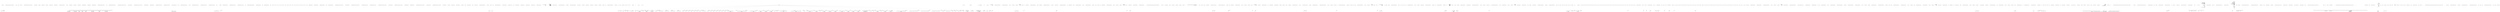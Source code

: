 digraph  {
n13 [label="Nancy.ViewEngines.DefaultRenderContext", span=""];
n0 [cluster="Nancy.ViewEngines.DefaultRenderContext.DefaultRenderContext(Nancy.ViewEngines.IViewResolver, Nancy.ViewEngines.IViewCache, Nancy.ViewEngines.ViewLocationContext)", label="Entry Nancy.ViewEngines.DefaultRenderContext.DefaultRenderContext(Nancy.ViewEngines.IViewResolver, Nancy.ViewEngines.IViewCache, Nancy.ViewEngines.ViewLocationContext)", span="17-17"];
n1 [cluster="Nancy.ViewEngines.DefaultRenderContext.DefaultRenderContext(Nancy.ViewEngines.IViewResolver, Nancy.ViewEngines.IViewCache, Nancy.ViewEngines.ViewLocationContext)", label="this.viewResolver = viewResolver", span="19-19"];
n2 [cluster="Nancy.ViewEngines.DefaultRenderContext.DefaultRenderContext(Nancy.ViewEngines.IViewResolver, Nancy.ViewEngines.IViewCache, Nancy.ViewEngines.ViewLocationContext)", label="this.viewCache = viewCache", span="20-20"];
n3 [cluster="Nancy.ViewEngines.DefaultRenderContext.DefaultRenderContext(Nancy.ViewEngines.IViewResolver, Nancy.ViewEngines.IViewCache, Nancy.ViewEngines.ViewLocationContext)", label="this.viewLocationContext = viewLocationContext", span="21-21"];
n4 [cluster="Nancy.ViewEngines.DefaultRenderContext.DefaultRenderContext(Nancy.ViewEngines.IViewResolver, Nancy.ViewEngines.IViewCache, Nancy.ViewEngines.ViewLocationContext)", label="Exit Nancy.ViewEngines.DefaultRenderContext.DefaultRenderContext(Nancy.ViewEngines.IViewResolver, Nancy.ViewEngines.IViewCache, Nancy.ViewEngines.ViewLocationContext)", span="17-17"];
n5 [cluster="Nancy.ViewEngines.DefaultRenderContext.HtmlEncode(string)", label="Entry Nancy.ViewEngines.DefaultRenderContext.HtmlEncode(string)", span="29-29"];
n6 [cluster="Nancy.ViewEngines.DefaultRenderContext.HtmlEncode(string)", label="return Helpers.HttpUtility.HtmlEncode(input);", span="31-31"];
n7 [cluster="Nancy.ViewEngines.DefaultRenderContext.HtmlEncode(string)", label="Exit Nancy.ViewEngines.DefaultRenderContext.HtmlEncode(string)", span="29-29"];
n8 [cluster="Nancy.Helpers.HttpUtility.HtmlEncode(string)", label="Entry Nancy.Helpers.HttpUtility.HtmlEncode(string)", span="541-541"];
n9 [cluster="Nancy.ViewEngines.DefaultRenderContext.LocateView(string, dynamic)", label="Entry Nancy.ViewEngines.DefaultRenderContext.LocateView(string, dynamic)", span="49-49"];
n10 [cluster="Nancy.ViewEngines.DefaultRenderContext.LocateView(string, dynamic)", label="return this.viewResolver.GetViewLocation(viewName, model, this.viewLocationContext);", span="51-51"];
n11 [cluster="Nancy.ViewEngines.DefaultRenderContext.LocateView(string, dynamic)", label="Exit Nancy.ViewEngines.DefaultRenderContext.LocateView(string, dynamic)", span="49-49"];
n12 [cluster="Nancy.ViewEngines.IViewResolver.GetViewLocation(string, dynamic, Nancy.ViewEngines.ViewLocationContext)", label="Entry Nancy.ViewEngines.IViewResolver.GetViewLocation(string, dynamic, Nancy.ViewEngines.ViewLocationContext)", span="14-14"];
d6 [cluster="Nancy.ViewEngines.DefaultRenderContext.ParsePath(string)", color=green, community=0, label="throw new System.NotImplementedException();", prediction=0, span="32-32"];
d5 [cluster="Nancy.ViewEngines.DefaultRenderContext.ParsePath(string)", label="Entry Nancy.ViewEngines.DefaultRenderContext.ParsePath(string)", span="30-30"];
d7 [cluster="Nancy.ViewEngines.DefaultRenderContext.ParsePath(string)", label="Exit Nancy.ViewEngines.DefaultRenderContext.ParsePath(string)", span="30-30"];
d8 [cluster="System.NotImplementedException.NotImplementedException()", label="Entry System.NotImplementedException.NotImplementedException()", span="0-0"];
m0_43 [cluster="Nancy.Testing.Fakes.FakeNancyModule.FakeNancyModuleConfigurator.Get(string)", file="EnvironmentExtensions.cs", label="Entry Nancy.Testing.Fakes.FakeNancyModule.FakeNancyModuleConfigurator.Get(string)", span="124-124"];
m0_44 [cluster="Nancy.Testing.Fakes.FakeNancyModule.FakeNancyModuleConfigurator.Get(string)", file="EnvironmentExtensions.cs", label="return this.Get(path, condition => true, action => HttpStatusCode.OK);", span="126-126"];
m0_45 [cluster="Nancy.Testing.Fakes.FakeNancyModule.FakeNancyModuleConfigurator.Get(string)", file="EnvironmentExtensions.cs", label="Exit Nancy.Testing.Fakes.FakeNancyModule.FakeNancyModuleConfigurator.Get(string)", span="124-124"];
m0_41 [cluster="Nancy.Testing.Fakes.FakeNancyModule.FakeNancyModuleConfigurator.GetSafeRouteCondition(System.Func<Nancy.NancyContext, bool>)", file="EnvironmentExtensions.cs", label="Entry Nancy.Testing.Fakes.FakeNancyModule.FakeNancyModuleConfigurator.GetSafeRouteCondition(System.Func<Nancy.NancyContext, bool>)", span="231-231"];
m0_105 [cluster="Nancy.Testing.Fakes.FakeNancyModule.FakeNancyModuleConfigurator.GetSafeRouteCondition(System.Func<Nancy.NancyContext, bool>)", file="EnvironmentExtensions.cs", label="return condition ?? (x => true);", span="233-233"];
m0_106 [cluster="Nancy.Testing.Fakes.FakeNancyModule.FakeNancyModuleConfigurator.GetSafeRouteCondition(System.Func<Nancy.NancyContext, bool>)", file="EnvironmentExtensions.cs", label="Exit Nancy.Testing.Fakes.FakeNancyModule.FakeNancyModuleConfigurator.GetSafeRouteCondition(System.Func<Nancy.NancyContext, bool>)", span="231-231"];
m0_65 [cluster="Nancy.Testing.Fakes.FakeNancyModule.FakeNancyModuleConfigurator.Post(string, System.Func<Nancy.NancyContext, bool>, System.Func<dynamic, Nancy.Response>)", file="EnvironmentExtensions.cs", label="Entry Nancy.Testing.Fakes.FakeNancyModule.FakeNancyModuleConfigurator.Post(string, System.Func<Nancy.NancyContext, bool>, System.Func<dynamic, Nancy.Response>)", span="184-184"];
m0_78 [cluster="Nancy.Testing.Fakes.FakeNancyModule.FakeNancyModuleConfigurator.Post(string, System.Func<Nancy.NancyContext, bool>, System.Func<dynamic, Nancy.Response>)", file="EnvironmentExtensions.cs", label="this.module.Post[path, GetSafeRouteCondition(condition)] = GetSafeRouteAction(action)", span="186-186"];
m0_79 [cluster="Nancy.Testing.Fakes.FakeNancyModule.FakeNancyModuleConfigurator.Post(string, System.Func<Nancy.NancyContext, bool>, System.Func<dynamic, Nancy.Response>)", file="EnvironmentExtensions.cs", label="return this;", span="187-187"];
m0_80 [cluster="Nancy.Testing.Fakes.FakeNancyModule.FakeNancyModuleConfigurator.Post(string, System.Func<Nancy.NancyContext, bool>, System.Func<dynamic, Nancy.Response>)", file="EnvironmentExtensions.cs", label="Exit Nancy.Testing.Fakes.FakeNancyModule.FakeNancyModuleConfigurator.Post(string, System.Func<Nancy.NancyContext, bool>, System.Func<dynamic, Nancy.Response>)", span="184-184"];
m0_22 [cluster="Nancy.Testing.Fakes.FakeNancyModule.FakeNancyModuleConfigurator.Delete(string)", file="EnvironmentExtensions.cs", label="Entry Nancy.Testing.Fakes.FakeNancyModule.FakeNancyModuleConfigurator.Delete(string)", span="88-88"];
m0_23 [cluster="Nancy.Testing.Fakes.FakeNancyModule.FakeNancyModuleConfigurator.Delete(string)", file="EnvironmentExtensions.cs", label="return this.Delete(path, condition => true, action => HttpStatusCode.OK);", span="90-90"];
m0_24 [cluster="Nancy.Testing.Fakes.FakeNancyModule.FakeNancyModuleConfigurator.Delete(string)", file="EnvironmentExtensions.cs", label="Exit Nancy.Testing.Fakes.FakeNancyModule.FakeNancyModuleConfigurator.Delete(string)", span="88-88"];
m0_53 [cluster="Nancy.Testing.Fakes.FakeNancyModule.FakeNancyModuleConfigurator.Get(string, System.Func<dynamic, Nancy.Response>)", file="EnvironmentExtensions.cs", label="Entry Nancy.Testing.Fakes.FakeNancyModule.FakeNancyModuleConfigurator.Get(string, System.Func<dynamic, Nancy.Response>)", span="136-136"];
m0_54 [cluster="Nancy.Testing.Fakes.FakeNancyModule.FakeNancyModuleConfigurator.Get(string, System.Func<dynamic, Nancy.Response>)", file="EnvironmentExtensions.cs", label="return this.Get(path, condition => true, action);", span="138-138"];
m0_55 [cluster="Nancy.Testing.Fakes.FakeNancyModule.FakeNancyModuleConfigurator.Get(string, System.Func<dynamic, Nancy.Response>)", file="EnvironmentExtensions.cs", label="Exit Nancy.Testing.Fakes.FakeNancyModule.FakeNancyModuleConfigurator.Get(string, System.Func<dynamic, Nancy.Response>)", span="136-136"];
m0_0 [cluster="Nancy.Routing.Constraints.MaxLengthRouteSegmentConstraint.TryMatch(string, string[], out string)", file="EnvironmentExtensions.cs", label="Entry Nancy.Routing.Constraints.MaxLengthRouteSegmentConstraint.TryMatch(string, string[], out string)", span="9-9"];
m0_1 [cluster="Nancy.Routing.Constraints.MaxLengthRouteSegmentConstraint.TryMatch(string, string[], out string)", file="EnvironmentExtensions.cs", label="int maxLength", span="11-11"];
m0_7 [cluster="Nancy.Routing.Constraints.MaxLengthRouteSegmentConstraint.TryMatch(string, string[], out string)", file="EnvironmentExtensions.cs", label="return false;", span="22-22"];
m0_42 [cluster="Nancy.Testing.Fakes.FakeNancyModule.FakeNancyModuleConfigurator.GetSafeRouteAction(System.Func<dynamic, Nancy.Response>)", file="EnvironmentExtensions.cs", label="Entry Nancy.Testing.Fakes.FakeNancyModule.FakeNancyModuleConfigurator.GetSafeRouteAction(System.Func<dynamic, Nancy.Response>)", span="226-226"];
m0_100 [cluster="Nancy.Testing.Fakes.FakeNancyModule.FakeNancyModuleConfigurator.GetSafeRouteAction(System.Func<dynamic, Nancy.Response>)", file="EnvironmentExtensions.cs", label="return action ?? (x => HttpStatusCode.OK);", span="228-228"];
m0_101 [cluster="Nancy.Testing.Fakes.FakeNancyModule.FakeNancyModuleConfigurator.GetSafeRouteAction(System.Func<dynamic, Nancy.Response>)", file="EnvironmentExtensions.cs", label="Exit Nancy.Testing.Fakes.FakeNancyModule.FakeNancyModuleConfigurator.GetSafeRouteAction(System.Func<dynamic, Nancy.Response>)", span="226-226"];
m0_72 [cluster="Nancy.Testing.Fakes.FakeNancyModule.FakeNancyModuleConfigurator.Post(string, System.Func<dynamic, Nancy.Response>)", file="EnvironmentExtensions.cs", label="Entry Nancy.Testing.Fakes.FakeNancyModule.FakeNancyModuleConfigurator.Post(string, System.Func<dynamic, Nancy.Response>)", span="172-172"];
m0_73 [cluster="Nancy.Testing.Fakes.FakeNancyModule.FakeNancyModuleConfigurator.Post(string, System.Func<dynamic, Nancy.Response>)", file="EnvironmentExtensions.cs", label="return this.Post(path, condition => true, action);", span="174-174"];
m0_74 [cluster="Nancy.Testing.Fakes.FakeNancyModule.FakeNancyModuleConfigurator.Post(string, System.Func<dynamic, Nancy.Response>)", file="EnvironmentExtensions.cs", label="Exit Nancy.Testing.Fakes.FakeNancyModule.FakeNancyModuleConfigurator.Post(string, System.Func<dynamic, Nancy.Response>)", span="172-172"];
m0_8 [cluster="Nancy.Routing.Constraints.MaxLengthRouteSegmentConstraint.TryMatch(string, string[], out string)", file="EnvironmentExtensions.cs", label="matchedValue = segment", span="25-25"];
m0_9 [cluster="Nancy.Routing.Constraints.MaxLengthRouteSegmentConstraint.TryMatch(string, string[], out string)", file="EnvironmentExtensions.cs", label="return true;", span="26-26"];
m0_10 [cluster="Nancy.Routing.Constraints.MaxLengthRouteSegmentConstraint.TryMatch(string, string[], out string)", file="EnvironmentExtensions.cs", label="Exit Nancy.Routing.Constraints.MaxLengthRouteSegmentConstraint.TryMatch(string, string[], out string)", span="9-9"];
m0_11 [cluster="Nancy.Routing.Constraints.ParameterizedRouteSegmentConstraintBase<T>.TryParseInt(string, out int)", file="EnvironmentExtensions.cs", label="Entry Nancy.Routing.Constraints.ParameterizedRouteSegmentConstraintBase<T>.TryParseInt(string, out int)", span="19-19"];
m0_91 [cluster="Nancy.Testing.Fakes.FakeNancyModule.FakeNancyModuleConfigurator.Put(string, System.Func<dynamic, Nancy.Response>)", file="EnvironmentExtensions.cs", label="Entry Nancy.Testing.Fakes.FakeNancyModule.FakeNancyModuleConfigurator.Put(string, System.Func<dynamic, Nancy.Response>)", span="208-208"];
m0_92 [cluster="Nancy.Testing.Fakes.FakeNancyModule.FakeNancyModuleConfigurator.Put(string, System.Func<dynamic, Nancy.Response>)", file="EnvironmentExtensions.cs", label="return this.Put(path, condition => true, action);", span="210-210"];
m0_93 [cluster="Nancy.Testing.Fakes.FakeNancyModule.FakeNancyModuleConfigurator.Put(string, System.Func<dynamic, Nancy.Response>)", file="EnvironmentExtensions.cs", label="Exit Nancy.Testing.Fakes.FakeNancyModule.FakeNancyModuleConfigurator.Put(string, System.Func<dynamic, Nancy.Response>)", span="208-208"];
m0_6 [cluster="Nancy.Routing.Constraints.MaxLengthRouteSegmentConstraint.TryMatch(string, string[], out string)", file="EnvironmentExtensions.cs", label="matchedValue = null", span="21-21"];
m0_13 [cluster="Nancy.Testing.Fakes.FakeNancyModule.FakeNancyModuleConfigurator.FakeNancyModuleConfigurator(Nancy.Testing.Fakes.FakeNancyModule)", file="EnvironmentExtensions.cs", label="Exit Nancy.Testing.Fakes.FakeNancyModule.FakeNancyModuleConfigurator.FakeNancyModuleConfigurator(Nancy.Testing.Fakes.FakeNancyModule)", span="53-53"];
m0_14 [cluster="Nancy.Testing.Fakes.FakeNancyModule.FakeNancyModuleConfigurator.After(Nancy.AfterPipeline)", file="EnvironmentExtensions.cs", label="Entry Nancy.Testing.Fakes.FakeNancyModule.FakeNancyModuleConfigurator.After(Nancy.AfterPipeline)", span="63-63"];
m0_15 [cluster="Nancy.Testing.Fakes.FakeNancyModule.FakeNancyModuleConfigurator.After(Nancy.AfterPipeline)", file="EnvironmentExtensions.cs", label="this.module.After = after", span="65-65"];
m0_16 [cluster="Nancy.Testing.Fakes.FakeNancyModule.FakeNancyModuleConfigurator.After(Nancy.AfterPipeline)", file="EnvironmentExtensions.cs", label="return this;", span="67-67"];
m0_17 [cluster="Nancy.Testing.Fakes.FakeNancyModule.FakeNancyModuleConfigurator.After(Nancy.AfterPipeline)", file="EnvironmentExtensions.cs", label="Exit Nancy.Testing.Fakes.FakeNancyModule.FakeNancyModuleConfigurator.After(Nancy.AfterPipeline)", span="63-63"];
m0_107 [cluster="lambda expression", file="EnvironmentExtensions.cs", label="Entry lambda expression", span="233-233"];
m0_26 [cluster="lambda expression", file="EnvironmentExtensions.cs", label="Entry lambda expression", span="90-90"];
m0_29 [cluster="lambda expression", file="EnvironmentExtensions.cs", label="Entry lambda expression", span="90-90"];
m0_27 [cluster="lambda expression", file="EnvironmentExtensions.cs", label=true, span="90-90"];
m0_28 [cluster="lambda expression", file="EnvironmentExtensions.cs", label="Exit lambda expression", span="90-90"];
m0_30 [cluster="lambda expression", file="EnvironmentExtensions.cs", label="HttpStatusCode.OK", span="90-90"];
m0_31 [cluster="lambda expression", file="EnvironmentExtensions.cs", label="Exit lambda expression", span="90-90"];
m0_35 [cluster="lambda expression", file="EnvironmentExtensions.cs", label="Entry lambda expression", span="102-102"];
m0_36 [cluster="lambda expression", file="EnvironmentExtensions.cs", label=true, span="102-102"];
m0_37 [cluster="lambda expression", file="EnvironmentExtensions.cs", label="Exit lambda expression", span="102-102"];
m0_47 [cluster="lambda expression", file="EnvironmentExtensions.cs", label="Entry lambda expression", span="126-126"];
m0_50 [cluster="lambda expression", file="EnvironmentExtensions.cs", label="Entry lambda expression", span="126-126"];
m0_48 [cluster="lambda expression", file="EnvironmentExtensions.cs", label=true, span="126-126"];
m0_49 [cluster="lambda expression", file="EnvironmentExtensions.cs", label="Exit lambda expression", span="126-126"];
m0_51 [cluster="lambda expression", file="EnvironmentExtensions.cs", label="HttpStatusCode.OK", span="126-126"];
m0_52 [cluster="lambda expression", file="EnvironmentExtensions.cs", label="Exit lambda expression", span="126-126"];
m0_56 [cluster="lambda expression", file="EnvironmentExtensions.cs", label="Entry lambda expression", span="138-138"];
m0_57 [cluster="lambda expression", file="EnvironmentExtensions.cs", label=true, span="138-138"];
m0_58 [cluster="lambda expression", file="EnvironmentExtensions.cs", label="Exit lambda expression", span="138-138"];
m0_66 [cluster="lambda expression", file="EnvironmentExtensions.cs", label="Entry lambda expression", span="162-162"];
m0_69 [cluster="lambda expression", file="EnvironmentExtensions.cs", label="Entry lambda expression", span="162-162"];
m0_67 [cluster="lambda expression", file="EnvironmentExtensions.cs", label=true, span="162-162"];
m0_68 [cluster="lambda expression", file="EnvironmentExtensions.cs", label="Exit lambda expression", span="162-162"];
m0_70 [cluster="lambda expression", file="EnvironmentExtensions.cs", label="HttpStatusCode.OK", span="162-162"];
m0_71 [cluster="lambda expression", file="EnvironmentExtensions.cs", label="Exit lambda expression", span="162-162"];
m0_75 [cluster="lambda expression", file="EnvironmentExtensions.cs", label="Entry lambda expression", span="174-174"];
m0_76 [cluster="lambda expression", file="EnvironmentExtensions.cs", label=true, span="174-174"];
m0_77 [cluster="lambda expression", file="EnvironmentExtensions.cs", label="Exit lambda expression", span="174-174"];
m0_85 [cluster="lambda expression", file="EnvironmentExtensions.cs", label="Entry lambda expression", span="198-198"];
m0_88 [cluster="lambda expression", file="EnvironmentExtensions.cs", label="Entry lambda expression", span="198-198"];
m0_86 [cluster="lambda expression", file="EnvironmentExtensions.cs", label=true, span="198-198"];
m0_87 [cluster="lambda expression", file="EnvironmentExtensions.cs", label="Exit lambda expression", span="198-198"];
m0_89 [cluster="lambda expression", file="EnvironmentExtensions.cs", label="HttpStatusCode.OK", span="198-198"];
m0_90 [cluster="lambda expression", file="EnvironmentExtensions.cs", label="Exit lambda expression", span="198-198"];
m0_94 [cluster="lambda expression", file="EnvironmentExtensions.cs", label="Entry lambda expression", span="210-210"];
m0_95 [cluster="lambda expression", file="EnvironmentExtensions.cs", label=true, span="210-210"];
m0_96 [cluster="lambda expression", file="EnvironmentExtensions.cs", label="Exit lambda expression", span="210-210"];
m0_102 [cluster="lambda expression", file="EnvironmentExtensions.cs", label="Entry lambda expression", span="228-228"];
m0_103 [cluster="lambda expression", file="EnvironmentExtensions.cs", label="HttpStatusCode.OK", span="228-228"];
m0_104 [cluster="lambda expression", file="EnvironmentExtensions.cs", label="Exit lambda expression", span="228-228"];
m0_108 [cluster="lambda expression", file="EnvironmentExtensions.cs", label=true, span="233-233"];
m0_109 [cluster="lambda expression", file="EnvironmentExtensions.cs", label="Exit lambda expression", span="233-233"];
m0_2 [cluster="Nancy.Routing.Constraints.MaxLengthRouteSegmentConstraint.TryMatch(string, string[], out string)", file="EnvironmentExtensions.cs", label="!this.TryParseInt(parameters[0], out maxLength)", span="13-13"];
m0_4 [cluster="Nancy.Routing.Constraints.MaxLengthRouteSegmentConstraint.TryMatch(string, string[], out string)", file="EnvironmentExtensions.cs", label="return false;", span="16-16"];
m0_5 [cluster="Nancy.Routing.Constraints.MaxLengthRouteSegmentConstraint.TryMatch(string, string[], out string)", color=green, community=0, file="EnvironmentExtensions.cs", label="segment.Length > maxLength", prediction=1, span="19-19"];
m0_81 [cluster="Nancy.Testing.Fakes.FakeNancyModule.FakeNancyModuleConfigurator.Put(string)", file="EnvironmentExtensions.cs", label="Entry Nancy.Testing.Fakes.FakeNancyModule.FakeNancyModuleConfigurator.Put(string)", span="196-196"];
m0_82 [cluster="Nancy.Testing.Fakes.FakeNancyModule.FakeNancyModuleConfigurator.Put(string)", file="EnvironmentExtensions.cs", label="return this.Put(path, condition => true, action => HttpStatusCode.OK);", span="198-198"];
m0_83 [cluster="Nancy.Testing.Fakes.FakeNancyModule.FakeNancyModuleConfigurator.Put(string)", file="EnvironmentExtensions.cs", label="Exit Nancy.Testing.Fakes.FakeNancyModule.FakeNancyModuleConfigurator.Put(string)", span="196-196"];
m0_18 [cluster="Nancy.Testing.Fakes.FakeNancyModule.FakeNancyModuleConfigurator.Before(Nancy.BeforePipeline)", file="EnvironmentExtensions.cs", label="Entry Nancy.Testing.Fakes.FakeNancyModule.FakeNancyModuleConfigurator.Before(Nancy.BeforePipeline)", span="75-75"];
m0_19 [cluster="Nancy.Testing.Fakes.FakeNancyModule.FakeNancyModuleConfigurator.Before(Nancy.BeforePipeline)", file="EnvironmentExtensions.cs", label="this.module.Before = before", span="77-77"];
m0_21 [cluster="Nancy.Testing.Fakes.FakeNancyModule.FakeNancyModuleConfigurator.Before(Nancy.BeforePipeline)", file="EnvironmentExtensions.cs", label="Exit Nancy.Testing.Fakes.FakeNancyModule.FakeNancyModuleConfigurator.Before(Nancy.BeforePipeline)", span="75-75"];
m0_84 [cluster="Nancy.Testing.Fakes.FakeNancyModule.FakeNancyModuleConfigurator.Put(string, System.Func<Nancy.NancyContext, bool>, System.Func<dynamic, Nancy.Response>)", file="EnvironmentExtensions.cs", label="Entry Nancy.Testing.Fakes.FakeNancyModule.FakeNancyModuleConfigurator.Put(string, System.Func<Nancy.NancyContext, bool>, System.Func<dynamic, Nancy.Response>)", span="220-220"];
m0_97 [cluster="Nancy.Testing.Fakes.FakeNancyModule.FakeNancyModuleConfigurator.Put(string, System.Func<Nancy.NancyContext, bool>, System.Func<dynamic, Nancy.Response>)", file="EnvironmentExtensions.cs", label="this.module.Post[path, GetSafeRouteCondition(condition)] = GetSafeRouteAction(action)", span="222-222"];
m0_98 [cluster="Nancy.Testing.Fakes.FakeNancyModule.FakeNancyModuleConfigurator.Put(string, System.Func<Nancy.NancyContext, bool>, System.Func<dynamic, Nancy.Response>)", file="EnvironmentExtensions.cs", label="return this;", span="223-223"];
m0_99 [cluster="Nancy.Testing.Fakes.FakeNancyModule.FakeNancyModuleConfigurator.Put(string, System.Func<Nancy.NancyContext, bool>, System.Func<dynamic, Nancy.Response>)", file="EnvironmentExtensions.cs", label="Exit Nancy.Testing.Fakes.FakeNancyModule.FakeNancyModuleConfigurator.Put(string, System.Func<Nancy.NancyContext, bool>, System.Func<dynamic, Nancy.Response>)", span="220-220"];
m0_32 [cluster="Nancy.Testing.Fakes.FakeNancyModule.FakeNancyModuleConfigurator.Delete(string, System.Func<dynamic, Nancy.Response>)", file="EnvironmentExtensions.cs", label="Entry Nancy.Testing.Fakes.FakeNancyModule.FakeNancyModuleConfigurator.Delete(string, System.Func<dynamic, Nancy.Response>)", span="100-100"];
m0_33 [cluster="Nancy.Testing.Fakes.FakeNancyModule.FakeNancyModuleConfigurator.Delete(string, System.Func<dynamic, Nancy.Response>)", file="EnvironmentExtensions.cs", label="return this.Delete(path, condition => true, action);", span="102-102"];
m0_34 [cluster="Nancy.Testing.Fakes.FakeNancyModule.FakeNancyModuleConfigurator.Delete(string, System.Func<dynamic, Nancy.Response>)", file="EnvironmentExtensions.cs", label="Exit Nancy.Testing.Fakes.FakeNancyModule.FakeNancyModuleConfigurator.Delete(string, System.Func<dynamic, Nancy.Response>)", span="100-100"];
m0_46 [cluster="Nancy.Testing.Fakes.FakeNancyModule.FakeNancyModuleConfigurator.Get(string, System.Func<Nancy.NancyContext, bool>, System.Func<dynamic, Nancy.Response>)", file="EnvironmentExtensions.cs", label="Entry Nancy.Testing.Fakes.FakeNancyModule.FakeNancyModuleConfigurator.Get(string, System.Func<Nancy.NancyContext, bool>, System.Func<dynamic, Nancy.Response>)", span="148-148"];
m0_59 [cluster="Nancy.Testing.Fakes.FakeNancyModule.FakeNancyModuleConfigurator.Get(string, System.Func<Nancy.NancyContext, bool>, System.Func<dynamic, Nancy.Response>)", file="EnvironmentExtensions.cs", label="this.module.Get[path, GetSafeRouteCondition(condition)] = GetSafeRouteAction(action)", span="150-150"];
m0_60 [cluster="Nancy.Testing.Fakes.FakeNancyModule.FakeNancyModuleConfigurator.Get(string, System.Func<Nancy.NancyContext, bool>, System.Func<dynamic, Nancy.Response>)", file="EnvironmentExtensions.cs", label="return this;", span="151-151"];
m0_61 [cluster="Nancy.Testing.Fakes.FakeNancyModule.FakeNancyModuleConfigurator.Get(string, System.Func<Nancy.NancyContext, bool>, System.Func<dynamic, Nancy.Response>)", file="EnvironmentExtensions.cs", label="Exit Nancy.Testing.Fakes.FakeNancyModule.FakeNancyModuleConfigurator.Get(string, System.Func<Nancy.NancyContext, bool>, System.Func<dynamic, Nancy.Response>)", span="148-148"];
m0_62 [cluster="Nancy.Testing.Fakes.FakeNancyModule.FakeNancyModuleConfigurator.Post(string)", file="EnvironmentExtensions.cs", label="Entry Nancy.Testing.Fakes.FakeNancyModule.FakeNancyModuleConfigurator.Post(string)", span="160-160"];
m0_63 [cluster="Nancy.Testing.Fakes.FakeNancyModule.FakeNancyModuleConfigurator.Post(string)", file="EnvironmentExtensions.cs", label="return this.Post(path, condition => true, action => HttpStatusCode.OK);", span="162-162"];
m0_64 [cluster="Nancy.Testing.Fakes.FakeNancyModule.FakeNancyModuleConfigurator.Post(string)", file="EnvironmentExtensions.cs", label="Exit Nancy.Testing.Fakes.FakeNancyModule.FakeNancyModuleConfigurator.Post(string)", span="160-160"];
m0_25 [cluster="Nancy.Testing.Fakes.FakeNancyModule.FakeNancyModuleConfigurator.Delete(string, System.Func<Nancy.NancyContext, bool>, System.Func<dynamic, Nancy.Response>)", file="EnvironmentExtensions.cs", label="Entry Nancy.Testing.Fakes.FakeNancyModule.FakeNancyModuleConfigurator.Delete(string, System.Func<Nancy.NancyContext, bool>, System.Func<dynamic, Nancy.Response>)", span="112-112"];
m0_38 [cluster="Nancy.Testing.Fakes.FakeNancyModule.FakeNancyModuleConfigurator.Delete(string, System.Func<Nancy.NancyContext, bool>, System.Func<dynamic, Nancy.Response>)", file="EnvironmentExtensions.cs", label="this.module.Delete[path, GetSafeRouteCondition(condition)] = GetSafeRouteAction(action)", span="114-114"];
m0_39 [cluster="Nancy.Testing.Fakes.FakeNancyModule.FakeNancyModuleConfigurator.Delete(string, System.Func<Nancy.NancyContext, bool>, System.Func<dynamic, Nancy.Response>)", file="EnvironmentExtensions.cs", label="return this;", span="115-115"];
m0_40 [cluster="Nancy.Testing.Fakes.FakeNancyModule.FakeNancyModuleConfigurator.Delete(string, System.Func<Nancy.NancyContext, bool>, System.Func<dynamic, Nancy.Response>)", file="EnvironmentExtensions.cs", label="Exit Nancy.Testing.Fakes.FakeNancyModule.FakeNancyModuleConfigurator.Delete(string, System.Func<Nancy.NancyContext, bool>, System.Func<dynamic, Nancy.Response>)", span="112-112"];
m0_110 [file="EnvironmentExtensions.cs", label="Nancy.Testing.Fakes.FakeNancyModule", span=""];
m0_111 [file="EnvironmentExtensions.cs", label="Nancy.Testing.Fakes.FakeNancyModule.FakeNancyModuleConfigurator", span=""];
m1_11 [cluster="Nancy.Tests.Extensions.EnvironmentExtensionsFixture.Should_set_uri()", file="EnvironmentExtensionsFixture.cs", label="Entry Nancy.Tests.Extensions.EnvironmentExtensionsFixture.Should_set_uri()", span="41-41"];
m1_12 [cluster="Nancy.Tests.Extensions.EnvironmentExtensionsFixture.Should_set_uri()", file="EnvironmentExtensionsFixture.cs", label="var result = environment.AsNancyRequestParameters()", span="43-43"];
m1_14 [cluster="Nancy.Tests.Extensions.EnvironmentExtensionsFixture.Should_set_uri()", file="EnvironmentExtensionsFixture.cs", label="Exit Nancy.Tests.Extensions.EnvironmentExtensionsFixture.Should_set_uri()", span="41-41"];
m1_5 [cluster="Nancy.Tests.Extensions.EnvironmentExtensionsFixture.Should_set_method()", file="EnvironmentExtensionsFixture.cs", label="Entry Nancy.Tests.Extensions.EnvironmentExtensionsFixture.Should_set_method()", span="33-33"];
m1_6 [cluster="Nancy.Tests.Extensions.EnvironmentExtensionsFixture.Should_set_method()", file="EnvironmentExtensionsFixture.cs", label="var result = environment.AsNancyRequestParameters()", span="35-35"];
m1_7 [cluster="Nancy.Tests.Extensions.EnvironmentExtensionsFixture.Should_set_method()", file="EnvironmentExtensionsFixture.cs", label="result.Method.ShouldEqual(''GET'')", span="37-37"];
m1_8 [cluster="Nancy.Tests.Extensions.EnvironmentExtensionsFixture.Should_set_method()", file="EnvironmentExtensionsFixture.cs", label="Exit Nancy.Tests.Extensions.EnvironmentExtensionsFixture.Should_set_method()", span="33-33"];
m1_10 [cluster="object.ShouldEqual(object)", file="EnvironmentExtensionsFixture.cs", label="Entry object.ShouldEqual(object)", span="80-80"];
m1_4 [cluster="System.Collections.Generic.Dictionary<TKey, TValue>.Dictionary()", file="EnvironmentExtensionsFixture.cs", label="Entry System.Collections.Generic.Dictionary<TKey, TValue>.Dictionary()", span="0-0"];
m1_15 [cluster="Nancy.Tests.Extensions.EnvironmentExtensionsFixture.Should_create_ienumerable_for_headers_with_multiple_values()", file="EnvironmentExtensionsFixture.cs", label="Entry Nancy.Tests.Extensions.EnvironmentExtensionsFixture.Should_create_ienumerable_for_headers_with_multiple_values()", span="49-49"];
m1_16 [cluster="Nancy.Tests.Extensions.EnvironmentExtensionsFixture.Should_create_ienumerable_for_headers_with_multiple_values()", color=green, community=0, file="EnvironmentExtensionsFixture.cs", label="var req = environment.AsNancyRequestParameters()", prediction=2, span="51-51"];
m1_17 [cluster="Nancy.Tests.Extensions.EnvironmentExtensionsFixture.Should_create_ienumerable_for_headers_with_multiple_values()", file="EnvironmentExtensionsFixture.cs", label="var result = req.Headers[''Header'']", span="53-53"];
m1_18 [cluster="Nancy.Tests.Extensions.EnvironmentExtensionsFixture.Should_create_ienumerable_for_headers_with_multiple_values()", file="EnvironmentExtensionsFixture.cs", label="result.Count().ShouldEqual(2)", span="55-55"];
m1_19 [cluster="Nancy.Tests.Extensions.EnvironmentExtensionsFixture.Should_create_ienumerable_for_headers_with_multiple_values()", file="EnvironmentExtensionsFixture.cs", label="result.Contains(''Value1'').ShouldBeTrue()", span="56-56"];
m1_20 [cluster="Nancy.Tests.Extensions.EnvironmentExtensionsFixture.Should_create_ienumerable_for_headers_with_multiple_values()", file="EnvironmentExtensionsFixture.cs", label="result.Contains(''Value2'').ShouldBeTrue()", span="57-57"];
m1_21 [cluster="Nancy.Tests.Extensions.EnvironmentExtensionsFixture.Should_create_ienumerable_for_headers_with_multiple_values()", file="EnvironmentExtensionsFixture.cs", label="Exit Nancy.Tests.Extensions.EnvironmentExtensionsFixture.Should_create_ienumerable_for_headers_with_multiple_values()", span="49-49"];
m1_9 [cluster="System.Collections.Generic.IDictionary<string, object>.AsNancyRequestParameters()", file="EnvironmentExtensionsFixture.cs", label="Entry System.Collections.Generic.IDictionary<string, object>.AsNancyRequestParameters()", span="14-14"];
m1_23 [cluster="System.Collections.Generic.IEnumerable<TSource>.Contains<TSource>(TSource)", file="EnvironmentExtensionsFixture.cs", label="Entry System.Collections.Generic.IEnumerable<TSource>.Contains<TSource>(TSource)", span="0-0"];
m1_24 [cluster="bool.ShouldBeTrue()", file="EnvironmentExtensionsFixture.cs", label="Entry bool.ShouldBeTrue()", span="70-70"];
m1_25 [cluster="Nancy.Tests.Extensions.EnvironmentExtensionsFixture.Should_set_protocol()", file="EnvironmentExtensionsFixture.cs", label="Entry Nancy.Tests.Extensions.EnvironmentExtensionsFixture.Should_set_protocol()", span="61-61"];
m1_28 [cluster="Nancy.Tests.Extensions.EnvironmentExtensionsFixture.Should_set_protocol()", file="EnvironmentExtensionsFixture.cs", label="Exit Nancy.Tests.Extensions.EnvironmentExtensionsFixture.Should_set_protocol()", span="61-61"];
m1_29 [cluster="Nancy.Tests.Extensions.EnvironmentExtensionsFixture.Should_set_querystring()", file="EnvironmentExtensionsFixture.cs", label="Entry Nancy.Tests.Extensions.EnvironmentExtensionsFixture.Should_set_querystring()", span="69-69"];
m1_32 [cluster="Nancy.Tests.Extensions.EnvironmentExtensionsFixture.Should_set_querystring()", file="EnvironmentExtensionsFixture.cs", label="Exit Nancy.Tests.Extensions.EnvironmentExtensionsFixture.Should_set_querystring()", span="69-69"];
m1_0 [cluster="Nancy.Tests.Extensions.EnvironmentExtensionsFixture.EnvironmentExtensionsFixture()", file="EnvironmentExtensionsFixture.cs", label="Entry Nancy.Tests.Extensions.EnvironmentExtensionsFixture.EnvironmentExtensionsFixture()", span="11-11"];
m1_1 [cluster="Nancy.Tests.Extensions.EnvironmentExtensionsFixture.EnvironmentExtensionsFixture()", color=green, community=0, file="EnvironmentExtensionsFixture.cs", label="IDictionary<string, string> requestHeaders = new Dictionary<string, string>()\r\n                                                             {\r\n                                                                 { ''Content-Length'', ''500'' },\r\n                                                                 { ''Header'', ''Value1,Value2'' },\r\n                                                             }", prediction=3, span="13-17"];
m1_2 [cluster="Nancy.Tests.Extensions.EnvironmentExtensionsFixture.EnvironmentExtensionsFixture()", file="EnvironmentExtensionsFixture.cs", label="this.environment = new Dictionary<string, object>()\r\n                                   {\r\n                                       { ''owin.RequestMethod'', ''GET'' },\r\n                                       { ''owin.RequestPath'', ''/test'' },\r\n                                       { ''owin.RequestPathBase'', ''/root'' },\r\n                                       { ''owin.RequestQueryString'', ''var=value'' },\r\n                                       { ''owin.RequestHeaders'', requestHeaders },\r\n                                       { ''owin.RequestBody'', null },\r\n                                       { ''owin.RequestScheme'', ''http'' },\r\n                                       { ''owin.Version'', ''1.0'' }\r\n                                   }", span="19-29"];
m1_3 [cluster="Nancy.Tests.Extensions.EnvironmentExtensionsFixture.EnvironmentExtensionsFixture()", file="EnvironmentExtensionsFixture.cs", label="Exit Nancy.Tests.Extensions.EnvironmentExtensionsFixture.EnvironmentExtensionsFixture()", span="11-11"];
m1_33 [cluster="Nancy.Tests.Extensions.EnvironmentExtensionsFixture.Should_initialise_requeststream_using_content_length_header()", file="EnvironmentExtensionsFixture.cs", label="Entry Nancy.Tests.Extensions.EnvironmentExtensionsFixture.Should_initialise_requeststream_using_content_length_header()", span="77-77"];
m1_34 [cluster="Nancy.Tests.Extensions.EnvironmentExtensionsFixture.Should_initialise_requeststream_using_content_length_header()", file="EnvironmentExtensionsFixture.cs", label="var result = environment.AsNancyRequestParameters()", span="79-79"];
m1_35 [cluster="Nancy.Tests.Extensions.EnvironmentExtensionsFixture.Should_initialise_requeststream_using_content_length_header()", file="EnvironmentExtensionsFixture.cs", label="Exit Nancy.Tests.Extensions.EnvironmentExtensionsFixture.Should_initialise_requeststream_using_content_length_header()", span="77-77"];
m1_22 [cluster="System.Collections.Generic.IEnumerable<TSource>.Count<TSource>()", file="EnvironmentExtensionsFixture.cs", label="Entry System.Collections.Generic.IEnumerable<TSource>.Count<TSource>()", span="0-0"];
m1_36 [file="EnvironmentExtensionsFixture.cs", label="Nancy.Tests.Extensions.EnvironmentExtensionsFixture", span=""];
m2_2 [cluster="Nancy.ViewEngines.IRenderContext.LocateView(string, dynamic)", file="IRenderContext.cs", label="Entry Nancy.ViewEngines.IRenderContext.LocateView(string, dynamic)", span="26-26"];
m2_3 [cluster="Nancy.ViewEngines.IRenderContext.LocateView(string, dynamic)", file="IRenderContext.cs", label="Exit Nancy.ViewEngines.IRenderContext.LocateView(string, dynamic)", span="26-26"];
m2_0 [cluster="Nancy.ViewEngines.IRenderContext.HtmlEncode(string)", file="IRenderContext.cs", label="Entry Nancy.ViewEngines.IRenderContext.HtmlEncode(string)", span="12-12"];
m2_1 [cluster="Nancy.ViewEngines.IRenderContext.HtmlEncode(string)", file="IRenderContext.cs", label="Exit Nancy.ViewEngines.IRenderContext.HtmlEncode(string)", span="12-12"];
m3_98 [cluster="Nancy.Request.Request(string, string, string)", file="NancyHost.cs", label="Entry Nancy.Request.Request(string, string, string)", span="30-30"];
m3_248 [cluster="Unk.Handle", file="NancyHost.cs", label="Entry Unk.Handle", span=""];
m3_77 [cluster="Nancy.Tests.Unit.NancyEngineFixture.Should_throw_argumentnullexception_when_created_with_null_status_handler()", file="NancyHost.cs", label="Entry Nancy.Tests.Unit.NancyEngineFixture.Should_throw_argumentnullexception_when_created_with_null_status_handler()", span="85-85"];
m3_79 [cluster="Nancy.Tests.Unit.NancyEngineFixture.Should_throw_argumentnullexception_when_created_with_null_status_handler()", file="NancyHost.cs", label="exception.ShouldBeOfType<ArgumentNullException>()", span="92-92"];
m3_78 [cluster="Nancy.Tests.Unit.NancyEngineFixture.Should_throw_argumentnullexception_when_created_with_null_status_handler()", file="NancyHost.cs", label="var exception =\r\n                Record.Exception(() => new NancyEngine(this.requestDispatcher, A.Fake<INancyContextFactory>(), null, A.Fake<IRequestTracing>(), this.diagnosticsConfiguration, new DisabledStaticContentProvider()))", span="88-89"];
m3_80 [cluster="Nancy.Tests.Unit.NancyEngineFixture.Should_throw_argumentnullexception_when_created_with_null_status_handler()", file="NancyHost.cs", label="Exit Nancy.Tests.Unit.NancyEngineFixture.Should_throw_argumentnullexception_when_created_with_null_status_handler()", span="85-85"];
m3_397 [cluster="Nancy.Tests.Unit.NancyEngineFixture.Should_add_requestexecutionexception_to_context_when_pipeline_is_null()", file="NancyHost.cs", label="Entry Nancy.Tests.Unit.NancyEngineFixture.Should_add_requestexecutionexception_to_context_when_pipeline_is_null()", span="487-487"];
m3_403 [cluster="Nancy.Tests.Unit.NancyEngineFixture.Should_add_requestexecutionexception_to_context_when_pipeline_is_null()", file="NancyHost.cs", label="var request = new Request(''GET'', ''/'', ''http'')", span="504-504"];
m3_399 [cluster="Nancy.Tests.Unit.NancyEngineFixture.Should_add_requestexecutionexception_to_context_when_pipeline_is_null()", file="NancyHost.cs", label="A.CallTo(() => resolver.Resolve(A<NancyContext>.Ignored)).Returns(resolvedRoute)", span="497-497"];
m3_400 [cluster="Nancy.Tests.Unit.NancyEngineFixture.Should_add_requestexecutionexception_to_context_when_pipeline_is_null()", file="NancyHost.cs", label="A.CallTo(() => this.requestDispatcher.Dispatch(context)).Throws(new Exception())", span="499-499"];
m3_402 [cluster="Nancy.Tests.Unit.NancyEngineFixture.Should_add_requestexecutionexception_to_context_when_pipeline_is_null()", file="NancyHost.cs", label="engine.RequestPipelinesFactory = (ctx) => pipelines", span="502-502"];
m3_404 [cluster="Nancy.Tests.Unit.NancyEngineFixture.Should_add_requestexecutionexception_to_context_when_pipeline_is_null()", file="NancyHost.cs", label="var result = this.engine.HandleRequest(request)", span="507-507"];
m3_398 [cluster="Nancy.Tests.Unit.NancyEngineFixture.Should_add_requestexecutionexception_to_context_when_pipeline_is_null()", file="NancyHost.cs", label="var resolvedRoute = new ResolveResult(\r\n               new FakeRoute(),\r\n               DynamicDictionary.Empty,\r\n               null,\r\n               null,\r\n               null)", span="490-495"];
m3_401 [cluster="Nancy.Tests.Unit.NancyEngineFixture.Should_add_requestexecutionexception_to_context_when_pipeline_is_null()", file="NancyHost.cs", label="var pipelines = new Pipelines { OnError = null }", span="501-501"];
m3_405 [cluster="Nancy.Tests.Unit.NancyEngineFixture.Should_add_requestexecutionexception_to_context_when_pipeline_is_null()", file="NancyHost.cs", label="result.Items.Keys.Contains(''ERROR_EXCEPTION'').ShouldBeTrue()", span="510-510"];
m3_406 [cluster="Nancy.Tests.Unit.NancyEngineFixture.Should_add_requestexecutionexception_to_context_when_pipeline_is_null()", file="NancyHost.cs", label="result.Items[''ERROR_EXCEPTION''].ShouldBeOfType<RequestExecutionException>()", span="511-511"];
m3_407 [cluster="Nancy.Tests.Unit.NancyEngineFixture.Should_add_requestexecutionexception_to_context_when_pipeline_is_null()", file="NancyHost.cs", label="Exit Nancy.Tests.Unit.NancyEngineFixture.Should_add_requestexecutionexception_to_context_when_pipeline_is_null()", span="487-487"];
m3_99 [cluster="Unk.MustHaveHappened", file="NancyHost.cs", label="Entry Unk.MustHaveHappened", span=""];
m3_92 [cluster="Nancy.INancyEngine.HandleRequest(Nancy.Request)", file="NancyHost.cs", label="Entry Nancy.INancyEngine.HandleRequest(Nancy.Request)", span="21-21"];
m3_84 [cluster="Nancy.Tests.Unit.NancyEngineFixture.HandleRequest_Should_Throw_ArgumentNullException_When_Given_A_Null_Request()", file="NancyHost.cs", label="Entry Nancy.Tests.Unit.NancyEngineFixture.HandleRequest_Should_Throw_ArgumentNullException_When_Given_A_Null_Request()", span="96-96"];
m3_87 [cluster="Nancy.Tests.Unit.NancyEngineFixture.HandleRequest_Should_Throw_ArgumentNullException_When_Given_A_Null_Request()", color=green, community=0, file="NancyHost.cs", label="exception.ShouldBeOfType<ArgumentNullException>()", prediction=4, span="105-105"];
m3_86 [cluster="Nancy.Tests.Unit.NancyEngineFixture.HandleRequest_Should_Throw_ArgumentNullException_When_Given_A_Null_Request()", file="NancyHost.cs", label="var exception = Record.Exception(() => engine.HandleRequest(request))", span="102-102"];
m3_85 [cluster="Nancy.Tests.Unit.NancyEngineFixture.HandleRequest_Should_Throw_ArgumentNullException_When_Given_A_Null_Request()", file="NancyHost.cs", label="Request request = null", span="99-99"];
m3_88 [cluster="Nancy.Tests.Unit.NancyEngineFixture.HandleRequest_Should_Throw_ArgumentNullException_When_Given_A_Null_Request()", file="NancyHost.cs", label="Exit Nancy.Tests.Unit.NancyEngineFixture.HandleRequest_Should_Throw_ArgumentNullException_When_Given_A_Null_Request()", span="96-96"];
m3_317 [cluster="Unk.Equal", file="NancyHost.cs", label="Entry Unk.Equal", span=""];
m3_114 [cluster="Nancy.Routing.IRequestDispatcher.Dispatch(Nancy.NancyContext)", file="NancyHost.cs", label="Entry Nancy.Routing.IRequestDispatcher.Dispatch(Nancy.NancyContext)", span="11-11"];
m3_315 [cluster="System.Exception.Exception()", file="NancyHost.cs", label="Entry System.Exception.Exception()", span="0-0"];
m3_239 [cluster="Nancy.Tests.Unit.NancyEngineFixture.Should_not_invoke_status_handler_if_not_supported_status_code()", file="NancyHost.cs", label="Entry Nancy.Tests.Unit.NancyEngineFixture.Should_not_invoke_status_handler_if_not_supported_status_code()", span="301-301"];
m3_240 [cluster="Nancy.Tests.Unit.NancyEngineFixture.Should_not_invoke_status_handler_if_not_supported_status_code()", file="NancyHost.cs", label="var request = new Request(''GET'', ''/'', ''http'')", span="304-304"];
m3_241 [cluster="Nancy.Tests.Unit.NancyEngineFixture.Should_not_invoke_status_handler_if_not_supported_status_code()", file="NancyHost.cs", label="this.engine.HandleRequest(request)", span="307-307"];
m3_242 [cluster="Nancy.Tests.Unit.NancyEngineFixture.Should_not_invoke_status_handler_if_not_supported_status_code()", file="NancyHost.cs", label="A.CallTo(() => this.statusCodeHandler.Handle(A<HttpStatusCode>.Ignored, A<NancyContext>.Ignored)).MustNotHaveHappened()", span="310-310"];
m3_243 [cluster="Nancy.Tests.Unit.NancyEngineFixture.Should_not_invoke_status_handler_if_not_supported_status_code()", file="NancyHost.cs", label="Exit Nancy.Tests.Unit.NancyEngineFixture.Should_not_invoke_status_handler_if_not_supported_status_code()", span="301-301"];
m3_288 [cluster="Nancy.NancyContext.GetExceptionDetails()", file="NancyHost.cs", label="Entry Nancy.NancyContext.GetExceptionDetails()", span="70-70"];
m3_289 [cluster="string.ShouldContain(string)", file="NancyHost.cs", label="Entry string.ShouldContain(string)", span="65-65"];
m3_110 [cluster="object.ShouldBeSameAs(object)", file="NancyHost.cs", label="Entry object.ShouldBeSameAs(object)", span="130-130"];
m3_25 [cluster="Unk.Invokes", file="NancyHost.cs", label="Entry Unk.Invokes", span=""];
m3_31 [cluster="Nancy.DisabledStaticContentProvider.DisabledStaticContentProvider()", file="NancyHost.cs", label="Entry Nancy.DisabledStaticContentProvider.DisabledStaticContentProvider()", span="6-6"];
m3_372 [cluster="Nancy.Tests.Unit.NancyEngineFixture.Should_persist_original_exception_in_requestexecutionexception()", file="NancyHost.cs", label="Entry Nancy.Tests.Unit.NancyEngineFixture.Should_persist_original_exception_in_requestexecutionexception()", span="456-456"];
m3_380 [cluster="Nancy.Tests.Unit.NancyEngineFixture.Should_persist_original_exception_in_requestexecutionexception()", file="NancyHost.cs", label="var request = new Request(''GET'', ''/'', ''http'')", span="476-476"];
m3_375 [cluster="Nancy.Tests.Unit.NancyEngineFixture.Should_persist_original_exception_in_requestexecutionexception()", file="NancyHost.cs", label="A.CallTo(() => resolver.Resolve(A<NancyContext>.Ignored)).Returns(resolvedRoute)", span="468-468"];
m3_376 [cluster="Nancy.Tests.Unit.NancyEngineFixture.Should_persist_original_exception_in_requestexecutionexception()", file="NancyHost.cs", label="A.CallTo(() => this.requestDispatcher.Dispatch(context)).Throws(expectedException)", span="470-470"];
m3_379 [cluster="Nancy.Tests.Unit.NancyEngineFixture.Should_persist_original_exception_in_requestexecutionexception()", file="NancyHost.cs", label="engine.RequestPipelinesFactory = (ctx) => pipelines", span="474-474"];
m3_381 [cluster="Nancy.Tests.Unit.NancyEngineFixture.Should_persist_original_exception_in_requestexecutionexception()", file="NancyHost.cs", label="var result = this.engine.HandleRequest(request)", span="479-479"];
m3_374 [cluster="Nancy.Tests.Unit.NancyEngineFixture.Should_persist_original_exception_in_requestexecutionexception()", file="NancyHost.cs", label="var resolvedRoute = new ResolveResult(\r\n               new FakeRoute(),\r\n               DynamicDictionary.Empty,\r\n               null,\r\n               null,\r\n               null)", span="461-466"];
m3_373 [cluster="Nancy.Tests.Unit.NancyEngineFixture.Should_persist_original_exception_in_requestexecutionexception()", file="NancyHost.cs", label="var expectedException = new Exception()", span="459-459"];
m3_377 [cluster="Nancy.Tests.Unit.NancyEngineFixture.Should_persist_original_exception_in_requestexecutionexception()", file="NancyHost.cs", label="var pipelines = new Pipelines()", span="472-472"];
m3_378 [cluster="Nancy.Tests.Unit.NancyEngineFixture.Should_persist_original_exception_in_requestexecutionexception()", file="NancyHost.cs", label="pipelines.OnError.AddItemToStartOfPipeline((ctx, exception) => null)", span="473-473"];
m3_382 [cluster="Nancy.Tests.Unit.NancyEngineFixture.Should_persist_original_exception_in_requestexecutionexception()", file="NancyHost.cs", label="var returnedException = result.Items[''ERROR_EXCEPTION''] as RequestExecutionException", span="480-480"];
m3_383 [cluster="Nancy.Tests.Unit.NancyEngineFixture.Should_persist_original_exception_in_requestexecutionexception()", file="NancyHost.cs", label="returnedException.InnerException.ShouldBeSameAs(expectedException)", span="483-483"];
m3_384 [cluster="Nancy.Tests.Unit.NancyEngineFixture.Should_persist_original_exception_in_requestexecutionexception()", file="NancyHost.cs", label="Exit Nancy.Tests.Unit.NancyEngineFixture.Should_persist_original_exception_in_requestexecutionexception()", span="456-456"];
m3_269 [cluster="Nancy.Routing.ResolveResult.ResolveResult(Nancy.Routing.Route, Nancy.DynamicDictionary, System.Func<Nancy.NancyContext, Nancy.Response>, System.Action<Nancy.NancyContext>, System.Func<Nancy.NancyContext, System.Exception, Nancy.Response>)", file="NancyHost.cs", label="Entry Nancy.Routing.ResolveResult.ResolveResult(Nancy.Routing.Route, Nancy.DynamicDictionary, System.Func<Nancy.NancyContext, Nancy.Response>, System.Action<Nancy.NancyContext>, System.Func<Nancy.NancyContext, System.Exception, Nancy.Response>)", span="39-39"];
m3_273 [cluster="object.ShouldEqual(object)", file="NancyHost.cs", label="Entry object.ShouldEqual(object)", span="95-95"];
m3_19 [cluster="Unk.>", file="NancyHost.cs", label="Entry Unk.>", span=""];
m3_0 [cluster="Nancy.Tests.Unit.NancyEngineFixture.NancyEngineFixture()", file="NancyHost.cs", label="Entry Nancy.Tests.Unit.NancyEngineFixture.NancyEngineFixture()", span="26-26"];
m3_1 [cluster="Nancy.Tests.Unit.NancyEngineFixture.NancyEngineFixture()", file="NancyHost.cs", label="this.resolver = A.Fake<IRouteResolver>()", span="28-28"];
m3_5 [cluster="Nancy.Tests.Unit.NancyEngineFixture.NancyEngineFixture()", file="NancyHost.cs", label="this.statusCodeHandler = A.Fake<IStatusCodeHandler>()", span="32-32"];
m3_6 [cluster="Nancy.Tests.Unit.NancyEngineFixture.NancyEngineFixture()", file="NancyHost.cs", label="this.requestDispatcher = A.Fake<IRequestDispatcher>()", span="33-33"];
m3_10 [cluster="Nancy.Tests.Unit.NancyEngineFixture.NancyEngineFixture()", file="NancyHost.cs", label="contextFactory = A.Fake<INancyContextFactory>()", span="40-40"];
m3_15 [cluster="Nancy.Tests.Unit.NancyEngineFixture.NancyEngineFixture()", file="NancyHost.cs", label="this.routeInvoker = A.Fake<IRouteInvoker>()", span="48-48"];
m3_17 [cluster="Nancy.Tests.Unit.NancyEngineFixture.NancyEngineFixture()", file="NancyHost.cs", label="this.engine =\r\n                new NancyEngine(this.requestDispatcher, this.contextFactory, new[] { this.statusCodeHandler }, A.Fake<IRequestTracing>(), this.diagnosticsConfiguration, new DisabledStaticContentProvider())\r\n                {\r\n                    RequestPipelinesFactory = ctx => applicationPipelines\r\n                }", span="55-59"];
m3_2 [cluster="Nancy.Tests.Unit.NancyEngineFixture.NancyEngineFixture()", file="NancyHost.cs", label="this.response = new Response()", span="29-29"];
m3_3 [cluster="Nancy.Tests.Unit.NancyEngineFixture.NancyEngineFixture()", file="NancyHost.cs", label="this.route = new FakeRoute(response)", span="30-30"];
m3_4 [cluster="Nancy.Tests.Unit.NancyEngineFixture.NancyEngineFixture()", file="NancyHost.cs", label="this.context = new NancyContext()", span="31-31"];
m3_7 [cluster="Nancy.Tests.Unit.NancyEngineFixture.NancyEngineFixture()", file="NancyHost.cs", label="this.diagnosticsConfiguration = new DiagnosticsConfiguration()", span="34-34"];
m3_8 [cluster="Nancy.Tests.Unit.NancyEngineFixture.NancyEngineFixture()", file="NancyHost.cs", label="A.CallTo(() => this.requestDispatcher.Dispatch(A<NancyContext>._)).Invokes(x => this.context.Response = new Response())", span="36-36"];
m3_9 [cluster="Nancy.Tests.Unit.NancyEngineFixture.NancyEngineFixture()", file="NancyHost.cs", label="A.CallTo(() => this.statusCodeHandler.HandlesStatusCode(A<HttpStatusCode>.Ignored, A<NancyContext>.Ignored)).Returns(false)", span="38-38"];
m3_11 [cluster="Nancy.Tests.Unit.NancyEngineFixture.NancyEngineFixture()", file="NancyHost.cs", label="A.CallTo(() => contextFactory.Create(A<Request>._)).Returns(context)", span="41-41"];
m3_12 [cluster="Nancy.Tests.Unit.NancyEngineFixture.NancyEngineFixture()", file="NancyHost.cs", label="var resolveResult = new ResolveResult { Route = route, Parameters = DynamicDictionary.Empty, Before = null, After = null, OnError = null }", span="43-43"];
m3_13 [cluster="Nancy.Tests.Unit.NancyEngineFixture.NancyEngineFixture()", file="NancyHost.cs", label="A.CallTo(() => resolver.Resolve(A<NancyContext>.Ignored)).Returns(resolveResult)", span="44-44"];
m3_16 [cluster="Nancy.Tests.Unit.NancyEngineFixture.NancyEngineFixture()", file="NancyHost.cs", label="A.CallTo(() => this.routeInvoker.Invoke(A<Route>._, A<DynamicDictionary>._, A<NancyContext>._)).ReturnsLazily(arg =>\r\n            {\r\n                return (Response)((Route)arg.Arguments[0]).Action.Invoke((DynamicDictionary)arg.Arguments[1]);\r\n            })", span="50-53"];
m3_14 [cluster="Nancy.Tests.Unit.NancyEngineFixture.NancyEngineFixture()", file="NancyHost.cs", label="var applicationPipelines = new Pipelines()", span="46-46"];
m3_18 [cluster="Nancy.Tests.Unit.NancyEngineFixture.NancyEngineFixture()", file="NancyHost.cs", label="Exit Nancy.Tests.Unit.NancyEngineFixture.NancyEngineFixture()", span="26-26"];
m3_177 [cluster="Nancy.Tests.Unit.NancyEngineFixture.Should_allow_post_request_hook_to_modify_context_items()", file="NancyHost.cs", label="Entry Nancy.Tests.Unit.NancyEngineFixture.Should_allow_post_request_hook_to_modify_context_items()", span="225-225"];
m3_181 [cluster="Nancy.Tests.Unit.NancyEngineFixture.Should_allow_post_request_hook_to_modify_context_items()", file="NancyHost.cs", label="var request = new Request(''GET'', ''/'', ''http'')", span="237-237"];
m3_180 [cluster="Nancy.Tests.Unit.NancyEngineFixture.Should_allow_post_request_hook_to_modify_context_items()", file="NancyHost.cs", label="engine.RequestPipelinesFactory = (ctx) => pipelines", span="235-235"];
m3_182 [cluster="Nancy.Tests.Unit.NancyEngineFixture.Should_allow_post_request_hook_to_modify_context_items()", file="NancyHost.cs", label="var result = this.engine.HandleRequest(request)", span="240-240"];
m3_178 [cluster="Nancy.Tests.Unit.NancyEngineFixture.Should_allow_post_request_hook_to_modify_context_items()", file="NancyHost.cs", label="var pipelines = new Pipelines()", span="228-228"];
m3_179 [cluster="Nancy.Tests.Unit.NancyEngineFixture.Should_allow_post_request_hook_to_modify_context_items()", file="NancyHost.cs", label="pipelines.BeforeRequest.AddItemToStartOfPipeline(ctx =>\r\n            {\r\n                ctx.Items.Add(''PostReqTest'', new object());\r\n                return null;\r\n            })", span="229-233"];
m3_183 [cluster="Nancy.Tests.Unit.NancyEngineFixture.Should_allow_post_request_hook_to_modify_context_items()", file="NancyHost.cs", label="result.Items.ContainsKey(''PostReqTest'').ShouldBeTrue()", span="243-243"];
m3_184 [cluster="Nancy.Tests.Unit.NancyEngineFixture.Should_allow_post_request_hook_to_modify_context_items()", file="NancyHost.cs", label="Exit Nancy.Tests.Unit.NancyEngineFixture.Should_allow_post_request_hook_to_modify_context_items()", span="225-225"];
m3_50 [cluster="Unk.Resolve", file="NancyHost.cs", label="Entry Unk.Resolve", span=""];
m3_23 [cluster="Nancy.Diagnostics.DiagnosticsConfiguration.DiagnosticsConfiguration()", file="NancyHost.cs", label="Entry Nancy.Diagnostics.DiagnosticsConfiguration.DiagnosticsConfiguration()", span="16-16"];
m3_153 [cluster="Nancy.NamedPipelineBase<TDelegate>.AddItemToStartOfPipeline(TDelegate)", file="NancyHost.cs", label="Entry Nancy.NamedPipelineBase<TDelegate>.AddItemToStartOfPipeline(TDelegate)", span="45-45"];
m3_270 [cluster="Nancy.Tests.Fakes.FakeRoute.FakeRoute()", file="NancyHost.cs", label="Entry Nancy.Tests.Fakes.FakeRoute.FakeRoute()", span="11-11"];
m3_28 [cluster="Nancy.Bootstrapper.Pipelines.Pipelines()", file="NancyHost.cs", label="Entry Nancy.Bootstrapper.Pipelines.Pipelines()", span="12-12"];
m3_58 [cluster="System.Func<T, TResult>.Invoke(T)", file="NancyHost.cs", label="Entry System.Func<T, TResult>.Invoke(T)", span="0-0"];
m3_21 [cluster="Nancy.Tests.Fakes.FakeRoute.FakeRoute(dynamic)", file="NancyHost.cs", label="Entry Nancy.Tests.Fakes.FakeRoute.FakeRoute(dynamic)", span="17-17"];
m3_104 [cluster="Nancy.Tests.Unit.NancyEngineFixture.HandleRequest_should_set_correct_response_on_returned_context()", file="NancyHost.cs", label="Entry Nancy.Tests.Unit.NancyEngineFixture.HandleRequest_should_set_correct_response_on_returned_context()", span="122-122"];
m3_105 [cluster="Nancy.Tests.Unit.NancyEngineFixture.HandleRequest_should_set_correct_response_on_returned_context()", file="NancyHost.cs", label="var request = new Request(''GET'', ''/'', ''http'')", span="125-125"];
m3_106 [cluster="Nancy.Tests.Unit.NancyEngineFixture.HandleRequest_should_set_correct_response_on_returned_context()", file="NancyHost.cs", label="A.CallTo(() => this.requestDispatcher.Dispatch(this.context)).Invokes(x => this.context.Response = this.response)", span="127-127"];
m3_107 [cluster="Nancy.Tests.Unit.NancyEngineFixture.HandleRequest_should_set_correct_response_on_returned_context()", file="NancyHost.cs", label="var result = this.engine.HandleRequest(request)", span="130-130"];
m3_108 [cluster="Nancy.Tests.Unit.NancyEngineFixture.HandleRequest_should_set_correct_response_on_returned_context()", file="NancyHost.cs", label="result.Response.ShouldBeSameAs(this.response)", span="133-133"];
m3_109 [cluster="Nancy.Tests.Unit.NancyEngineFixture.HandleRequest_should_set_correct_response_on_returned_context()", file="NancyHost.cs", label="Exit Nancy.Tests.Unit.NancyEngineFixture.HandleRequest_should_set_correct_response_on_returned_context()", span="122-122"];
m3_134 [cluster="Nancy.Tests.Unit.NancyEngineFixture.Should_not_throw_exception_when_handlerequest_is_invoked_and_post_request_hook_is_null()", file="NancyHost.cs", label="Entry Nancy.Tests.Unit.NancyEngineFixture.Should_not_throw_exception_when_handlerequest_is_invoked_and_post_request_hook_is_null()", span="165-165"];
m3_137 [cluster="Nancy.Tests.Unit.NancyEngineFixture.Should_not_throw_exception_when_handlerequest_is_invoked_and_post_request_hook_is_null()", file="NancyHost.cs", label="var request = new Request(''GET'', ''/'', ''http'')", span="172-172"];
m3_136 [cluster="Nancy.Tests.Unit.NancyEngineFixture.Should_not_throw_exception_when_handlerequest_is_invoked_and_post_request_hook_is_null()", file="NancyHost.cs", label="engine.RequestPipelinesFactory = (ctx) => pipelines", span="169-169"];
m3_138 [cluster="Nancy.Tests.Unit.NancyEngineFixture.Should_not_throw_exception_when_handlerequest_is_invoked_and_post_request_hook_is_null()", file="NancyHost.cs", label="this.engine.HandleRequest(request)", span="175-175"];
m3_135 [cluster="Nancy.Tests.Unit.NancyEngineFixture.Should_not_throw_exception_when_handlerequest_is_invoked_and_post_request_hook_is_null()", file="NancyHost.cs", label="var pipelines = new Pipelines { AfterRequest = null }", span="168-168"];
m3_139 [cluster="Nancy.Tests.Unit.NancyEngineFixture.Should_not_throw_exception_when_handlerequest_is_invoked_and_post_request_hook_is_null()", file="NancyHost.cs", label="Exit Nancy.Tests.Unit.NancyEngineFixture.Should_not_throw_exception_when_handlerequest_is_invoked_and_post_request_hook_is_null()", span="165-165"];
m3_103 [cluster="Nancy.INancyContextFactory.Create(Nancy.Request)", file="NancyHost.cs", label="Entry Nancy.INancyContextFactory.Create(Nancy.Request)", span="11-11"];
m3_244 [cluster="Unk.MustNotHaveHappened", file="NancyHost.cs", label="Entry Unk.MustNotHaveHappened", span=""];
m3_124 [cluster="bool.ShouldBeFalse()", file="NancyHost.cs", label="Entry bool.ShouldBeFalse()", span="90-90"];
m3_42 [cluster="Unk.HandlesStatusCode", file="NancyHost.cs", label="Entry Unk.HandlesStatusCode", span=""];
m3_296 [cluster="Nancy.Tests.Unit.NancyEngineFixture.Should_invoke_the_error_request_hook_if_one_exists_when_dispatcher_throws()", file="NancyHost.cs", label="Entry Nancy.Tests.Unit.NancyEngineFixture.Should_invoke_the_error_request_hook_if_one_exists_when_dispatcher_throws()", span="376-376"];
m3_309 [cluster="Nancy.Tests.Unit.NancyEngineFixture.Should_invoke_the_error_request_hook_if_one_exists_when_dispatcher_throws()", file="NancyHost.cs", label="var request = new Request(''GET'', ''/'', ''http'')", span="411-411"];
m3_300 [cluster="Nancy.Tests.Unit.NancyEngineFixture.Should_invoke_the_error_request_hook_if_one_exists_when_dispatcher_throws()", file="NancyHost.cs", label="A.CallTo(() => resolver.Resolve(A<NancyContext>.Ignored)).Returns(resolvedRoute)", span="391-391"];
m3_301 [cluster="Nancy.Tests.Unit.NancyEngineFixture.Should_invoke_the_error_request_hook_if_one_exists_when_dispatcher_throws()", file="NancyHost.cs", label="A.CallTo(() => this.requestDispatcher.Dispatch(context)).Throws(testEx)", span="393-393"];
m3_308 [cluster="Nancy.Tests.Unit.NancyEngineFixture.Should_invoke_the_error_request_hook_if_one_exists_when_dispatcher_throws()", file="NancyHost.cs", label="engine.RequestPipelinesFactory = (ctx) => pipelines", span="409-409"];
m3_310 [cluster="Nancy.Tests.Unit.NancyEngineFixture.Should_invoke_the_error_request_hook_if_one_exists_when_dispatcher_throws()", file="NancyHost.cs", label="var result = this.engine.HandleRequest(request)", span="414-414"];
m3_299 [cluster="Nancy.Tests.Unit.NancyEngineFixture.Should_invoke_the_error_request_hook_if_one_exists_when_dispatcher_throws()", file="NancyHost.cs", label="var resolvedRoute = new ResolveResult(\r\n                errorRoute,\r\n                DynamicDictionary.Empty,\r\n                null,\r\n                null,\r\n                null)", span="384-389"];
m3_297 [cluster="Nancy.Tests.Unit.NancyEngineFixture.Should_invoke_the_error_request_hook_if_one_exists_when_dispatcher_throws()", file="NancyHost.cs", label="var testEx = new Exception()", span="379-379"];
m3_302 [cluster="Nancy.Tests.Unit.NancyEngineFixture.Should_invoke_the_error_request_hook_if_one_exists_when_dispatcher_throws()", file="NancyHost.cs", label="Exception handledException = null", span="395-395"];
m3_306 [cluster="Nancy.Tests.Unit.NancyEngineFixture.Should_invoke_the_error_request_hook_if_one_exists_when_dispatcher_throws()", file="NancyHost.cs", label="var pipelines = new Pipelines()", span="406-406"];
m3_307 [cluster="Nancy.Tests.Unit.NancyEngineFixture.Should_invoke_the_error_request_hook_if_one_exists_when_dispatcher_throws()", file="NancyHost.cs", label="pipelines.OnError.AddItemToStartOfPipeline(routeErrorHook)", span="407-407"];
m3_311 [cluster="Nancy.Tests.Unit.NancyEngineFixture.Should_invoke_the_error_request_hook_if_one_exists_when_dispatcher_throws()", file="NancyHost.cs", label="Assert.Equal(testEx, handledException)", span="417-417"];
m3_312 [cluster="Nancy.Tests.Unit.NancyEngineFixture.Should_invoke_the_error_request_hook_if_one_exists_when_dispatcher_throws()", file="NancyHost.cs", label="Assert.Equal(result, handledContext)", span="418-418"];
m3_313 [cluster="Nancy.Tests.Unit.NancyEngineFixture.Should_invoke_the_error_request_hook_if_one_exists_when_dispatcher_throws()", file="NancyHost.cs", label="Assert.Equal(result.Response, errorResponse)", span="419-419"];
m3_304 [cluster="Nancy.Tests.Unit.NancyEngineFixture.Should_invoke_the_error_request_hook_if_one_exists_when_dispatcher_throws()", file="NancyHost.cs", label="var errorResponse = new Response()", span="397-397"];
m3_298 [cluster="Nancy.Tests.Unit.NancyEngineFixture.Should_invoke_the_error_request_hook_if_one_exists_when_dispatcher_throws()", file="NancyHost.cs", label="var errorRoute =\r\n                new Route(''GET'', ''/'', null, x => { throw testEx; })", span="381-382"];
m3_303 [cluster="Nancy.Tests.Unit.NancyEngineFixture.Should_invoke_the_error_request_hook_if_one_exists_when_dispatcher_throws()", file="NancyHost.cs", label="NancyContext handledContext = null", span="396-396"];
m3_305 [cluster="Nancy.Tests.Unit.NancyEngineFixture.Should_invoke_the_error_request_hook_if_one_exists_when_dispatcher_throws()", file="NancyHost.cs", label="Func<NancyContext, Exception, Response> routeErrorHook = (ctx, ex) =>\r\n            {\r\n                handledContext = ctx;\r\n                handledException = ex;\r\n                return errorResponse;\r\n            }", span="399-404"];
m3_314 [cluster="Nancy.Tests.Unit.NancyEngineFixture.Should_invoke_the_error_request_hook_if_one_exists_when_dispatcher_throws()", file="NancyHost.cs", label="Exit Nancy.Tests.Unit.NancyEngineFixture.Should_invoke_the_error_request_hook_if_one_exists_when_dispatcher_throws()", span="376-376"];
m3_350 [cluster="object.ShouldBeOfType<T>()", file="NancyHost.cs", label="Entry object.ShouldBeOfType<T>()", span="150-150"];
m3_185 [cluster="bool.ShouldBeTrue()", file="NancyHost.cs", label="Entry bool.ShouldBeTrue()", span="85-85"];
m3_30 [cluster="NancyEngine.cstr", file="NancyHost.cs", label="Entry NancyEngine.cstr", span=""];
m3_190 [cluster="object.Object()", file="NancyHost.cs", label="Entry object.Object()", span="0-0"];
m3_35 [cluster="Unk.Dispatch", file="NancyHost.cs", label="Entry Unk.Dispatch", span=""];
m3_118 [cluster="Nancy.Tests.Unit.NancyEngineFixture.Should_not_add_nancy_version_number_header_on_returned_response()", file="NancyHost.cs", label="Entry Nancy.Tests.Unit.NancyEngineFixture.Should_not_add_nancy_version_number_header_on_returned_response()", span="137-137"];
m3_119 [cluster="Nancy.Tests.Unit.NancyEngineFixture.Should_not_add_nancy_version_number_header_on_returned_response()", file="NancyHost.cs", label="var request = new Request(''GET'', ''/'', ''http'')", span="141-141"];
m3_120 [cluster="Nancy.Tests.Unit.NancyEngineFixture.Should_not_add_nancy_version_number_header_on_returned_response()", file="NancyHost.cs", label="var result = this.engine.HandleRequest(request)", span="144-144"];
m3_121 [cluster="Nancy.Tests.Unit.NancyEngineFixture.Should_not_add_nancy_version_number_header_on_returned_response()", file="NancyHost.cs", label="result.Response.Headers.ContainsKey(''Nancy-Version'').ShouldBeFalse()", span="147-147"];
m3_122 [cluster="Nancy.Tests.Unit.NancyEngineFixture.Should_not_add_nancy_version_number_header_on_returned_response()", file="NancyHost.cs", label="Exit Nancy.Tests.Unit.NancyEngineFixture.Should_not_add_nancy_version_number_header_on_returned_response()", span="137-137"];
m3_27 [cluster="Nancy.Routing.ResolveResult.ResolveResult()", file="NancyHost.cs", label="Entry Nancy.Routing.ResolveResult.ResolveResult()", span="34-34"];
m3_272 [cluster="Unk.Throws", file="NancyHost.cs", label="Entry Unk.Throws", span=""];
m3_438 [cluster="Nancy.Tests.Unit.NancyEngineFixture.Should_return_static_content_response_if_one_returned()", file="NancyHost.cs", label="Entry Nancy.Tests.Unit.NancyEngineFixture.Should_return_static_content_response_if_one_returned()", span="545-545"];
m3_440 [cluster="Nancy.Tests.Unit.NancyEngineFixture.Should_return_static_content_response_if_one_returned()", file="NancyHost.cs", label="var staticContent = A.Fake<IStaticContentProvider>()", span="548-548"];
m3_442 [cluster="Nancy.Tests.Unit.NancyEngineFixture.Should_return_static_content_response_if_one_returned()", file="NancyHost.cs", label="var localEngine = new NancyEngine(\r\n                                    this.requestDispatcher,\r\n                                    this.contextFactory,\r\n                                    new[] { this.statusCodeHandler },\r\n                                    A.Fake<IRequestTracing>(),\r\n                                    this.diagnosticsConfiguration,\r\n                                    staticContent)", span="551-557"];
m3_443 [cluster="Nancy.Tests.Unit.NancyEngineFixture.Should_return_static_content_response_if_one_returned()", file="NancyHost.cs", label="var request = new Request(''GET'', ''/'', ''http'')", span="558-558"];
m3_439 [cluster="Nancy.Tests.Unit.NancyEngineFixture.Should_return_static_content_response_if_one_returned()", file="NancyHost.cs", label="var localResponse = new Response()", span="547-547"];
m3_441 [cluster="Nancy.Tests.Unit.NancyEngineFixture.Should_return_static_content_response_if_one_returned()", file="NancyHost.cs", label="A.CallTo(() => staticContent.GetContent(A<NancyContext>._))\r\n                        .Returns(localResponse)", span="549-550"];
m3_444 [cluster="Nancy.Tests.Unit.NancyEngineFixture.Should_return_static_content_response_if_one_returned()", file="NancyHost.cs", label="var result = localEngine.HandleRequest(request)", span="560-560"];
m3_445 [cluster="Nancy.Tests.Unit.NancyEngineFixture.Should_return_static_content_response_if_one_returned()", file="NancyHost.cs", label="result.Response.ShouldBeSameAs(localResponse)", span="562-562"];
m3_446 [cluster="Nancy.Tests.Unit.NancyEngineFixture.Should_return_static_content_response_if_one_returned()", file="NancyHost.cs", label="Exit Nancy.Tests.Unit.NancyEngineFixture.Should_return_static_content_response_if_one_returned()", span="545-545"];
m3_221 [cluster="Nancy.NamedPipelineBase<TDelegate>.AddItemToEndOfPipeline(TDelegate)", file="NancyHost.cs", label="Entry Nancy.NamedPipelineBase<TDelegate>.AddItemToEndOfPipeline(TDelegate)", span="67-67"];
m3_125 [cluster="Nancy.Tests.Unit.NancyEngineFixture.Should_not_throw_exception_when_handlerequest_is_invoked_and_pre_request_hook_is_null()", file="NancyHost.cs", label="Entry Nancy.Tests.Unit.NancyEngineFixture.Should_not_throw_exception_when_handlerequest_is_invoked_and_pre_request_hook_is_null()", span="151-151"];
m3_128 [cluster="Nancy.Tests.Unit.NancyEngineFixture.Should_not_throw_exception_when_handlerequest_is_invoked_and_pre_request_hook_is_null()", file="NancyHost.cs", label="var request = new Request(''GET'', ''/'', ''http'')", span="158-158"];
m3_127 [cluster="Nancy.Tests.Unit.NancyEngineFixture.Should_not_throw_exception_when_handlerequest_is_invoked_and_pre_request_hook_is_null()", file="NancyHost.cs", label="engine.RequestPipelinesFactory = (ctx) => pipelines", span="155-155"];
m3_129 [cluster="Nancy.Tests.Unit.NancyEngineFixture.Should_not_throw_exception_when_handlerequest_is_invoked_and_pre_request_hook_is_null()", file="NancyHost.cs", label="this.engine.HandleRequest(request)", span="161-161"];
m3_126 [cluster="Nancy.Tests.Unit.NancyEngineFixture.Should_not_throw_exception_when_handlerequest_is_invoked_and_pre_request_hook_is_null()", file="NancyHost.cs", label="var pipelines = new Pipelines { BeforeRequest = null }", span="154-154"];
m3_130 [cluster="Nancy.Tests.Unit.NancyEngineFixture.Should_not_throw_exception_when_handlerequest_is_invoked_and_pre_request_hook_is_null()", file="NancyHost.cs", label="Exit Nancy.Tests.Unit.NancyEngineFixture.Should_not_throw_exception_when_handlerequest_is_invoked_and_pre_request_hook_is_null()", span="151-151"];
m3_54 [cluster="Unk.Invoke", file="NancyHost.cs", label="Entry Unk.Invoke", span=""];
m3_24 [cluster="Unk.CallTo", file="NancyHost.cs", label="Entry Unk.CallTo", span=""];
m3_261 [cluster="Nancy.Tests.Unit.NancyEngineFixture.Should_set_status_code_to_500_if_route_throws()", file="NancyHost.cs", label="Entry Nancy.Tests.Unit.NancyEngineFixture.Should_set_status_code_to_500_if_route_throws()", span="328-328"];
m3_265 [cluster="Nancy.Tests.Unit.NancyEngineFixture.Should_set_status_code_to_500_if_route_throws()", file="NancyHost.cs", label="var request = new Request(''GET'', ''/'', ''http'')", span="342-342"];
m3_263 [cluster="Nancy.Tests.Unit.NancyEngineFixture.Should_set_status_code_to_500_if_route_throws()", file="NancyHost.cs", label="A.CallTo(() => resolver.Resolve(A<NancyContext>.Ignored)).Returns(resolvedRoute)", span="338-338"];
m3_264 [cluster="Nancy.Tests.Unit.NancyEngineFixture.Should_set_status_code_to_500_if_route_throws()", file="NancyHost.cs", label="A.CallTo(() => this.requestDispatcher.Dispatch(context)).Throws(new NotImplementedException())", span="340-340"];
m3_266 [cluster="Nancy.Tests.Unit.NancyEngineFixture.Should_set_status_code_to_500_if_route_throws()", file="NancyHost.cs", label="var result = this.engine.HandleRequest(request)", span="345-345"];
m3_262 [cluster="Nancy.Tests.Unit.NancyEngineFixture.Should_set_status_code_to_500_if_route_throws()", file="NancyHost.cs", label="var resolvedRoute = new ResolveResult(\r\n                new FakeRoute(),\r\n                DynamicDictionary.Empty,\r\n                null,\r\n                null,\r\n                null)", span="331-336"];
m3_267 [cluster="Nancy.Tests.Unit.NancyEngineFixture.Should_set_status_code_to_500_if_route_throws()", file="NancyHost.cs", label="result.Response.StatusCode.ShouldEqual(HttpStatusCode.InternalServerError)", span="348-348"];
m3_268 [cluster="Nancy.Tests.Unit.NancyEngineFixture.Should_set_status_code_to_500_if_route_throws()", file="NancyHost.cs", label="Exit Nancy.Tests.Unit.NancyEngineFixture.Should_set_status_code_to_500_if_route_throws()", span="328-328"];
m3_170 [cluster="Unk.ShouldBeSameAs", file="NancyHost.cs", label="Entry Unk.ShouldBeSameAs", span=""];
m3_22 [cluster="Nancy.NancyContext.NancyContext()", file="NancyHost.cs", label="Entry Nancy.NancyContext.NancyContext()", span="24-24"];
m3_123 [cluster="System.Collections.Generic.IDictionary<TKey, TValue>.ContainsKey(TKey)", file="NancyHost.cs", label="Entry System.Collections.Generic.IDictionary<TKey, TValue>.ContainsKey(TKey)", span="0-0"];
m3_70 [cluster="Nancy.Tests.Unit.NancyEngineFixture.Should_throw_argumentnullexception_when_created_with_null_context_factory()", file="NancyHost.cs", label="Entry Nancy.Tests.Unit.NancyEngineFixture.Should_throw_argumentnullexception_when_created_with_null_context_factory()", span="74-74"];
m3_72 [cluster="Nancy.Tests.Unit.NancyEngineFixture.Should_throw_argumentnullexception_when_created_with_null_context_factory()", file="NancyHost.cs", label="exception.ShouldBeOfType<ArgumentNullException>()", span="81-81"];
m3_71 [cluster="Nancy.Tests.Unit.NancyEngineFixture.Should_throw_argumentnullexception_when_created_with_null_context_factory()", file="NancyHost.cs", label="var exception =\r\n                Record.Exception(() => new NancyEngine(this.requestDispatcher, null, new[] { this.statusCodeHandler }, A.Fake<IRequestTracing>(), this.diagnosticsConfiguration, new DisabledStaticContentProvider()))", span="77-78"];
m3_73 [cluster="Nancy.Tests.Unit.NancyEngineFixture.Should_throw_argumentnullexception_when_created_with_null_context_factory()", file="NancyHost.cs", label="Exit Nancy.Tests.Unit.NancyEngineFixture.Should_throw_argumentnullexception_when_created_with_null_context_factory()", span="74-74"];
m3_435 [cluster="lambda expression", file="NancyHost.cs", label="Entry lambda expression", span="532-532"];
m3_101 [cluster="lambda expression", file="NancyHost.cs", label="this.contextFactory.Create(request)", span="118-118"];
m3_89 [cluster="lambda expression", file="NancyHost.cs", label="Entry lambda expression", span="102-102"];
m3_68 [cluster="lambda expression", file="NancyHost.cs", label="new NancyEngine(null, A.Fake<INancyContextFactory>(), new[] { this.statusCodeHandler }, A.Fake<IRequestTracing>(), this.diagnosticsConfiguration, new DisabledStaticContentProvider())", span="67-67"];
m3_75 [cluster="lambda expression", file="NancyHost.cs", label="new NancyEngine(this.requestDispatcher, null, new[] { this.statusCodeHandler }, A.Fake<IRequestTracing>(), this.diagnosticsConfiguration, new DisabledStaticContentProvider())", span="78-78"];
m3_82 [cluster="lambda expression", file="NancyHost.cs", label="new NancyEngine(this.requestDispatcher, A.Fake<INancyContextFactory>(), null, A.Fake<IRequestTracing>(), this.diagnosticsConfiguration, new DisabledStaticContentProvider())", span="89-89"];
m3_100 [cluster="lambda expression", file="NancyHost.cs", label="Entry lambda expression", span="118-118"];
m3_102 [cluster="lambda expression", file="NancyHost.cs", label="Exit lambda expression", span="118-118"];
m3_33 [cluster="lambda expression", file="NancyHost.cs", label="this.requestDispatcher.Dispatch(A<NancyContext>._)", span="36-36"];
m3_37 [cluster="lambda expression", file="NancyHost.cs", label="this.context.Response = new Response()", span="36-36"];
m3_40 [cluster="lambda expression", file="NancyHost.cs", label="this.statusCodeHandler.HandlesStatusCode(A<HttpStatusCode>.Ignored, A<NancyContext>.Ignored)", span="38-38"];
m3_44 [cluster="lambda expression", file="NancyHost.cs", label="contextFactory.Create(A<Request>._)", span="41-41"];
m3_48 [cluster="lambda expression", file="NancyHost.cs", label="resolver.Resolve(A<NancyContext>.Ignored)", span="44-44"];
m3_52 [cluster="lambda expression", file="NancyHost.cs", label="this.routeInvoker.Invoke(A<Route>._, A<DynamicDictionary>._, A<NancyContext>._)", span="50-50"];
m3_90 [cluster="lambda expression", file="NancyHost.cs", label="engine.HandleRequest(request)", span="102-102"];
m3_112 [cluster="lambda expression", file="NancyHost.cs", label="this.requestDispatcher.Dispatch(this.context)", span="127-127"];
m3_116 [cluster="lambda expression", file="NancyHost.cs", label="this.context.Response = this.response", span="127-127"];
m3_237 [cluster="lambda expression", file="NancyHost.cs", label="this.statusCodeHandler.HandlesStatusCode(A<HttpStatusCode>.Ignored, A<NancyContext>.Ignored)", span="297-297"];
m3_246 [cluster="lambda expression", file="NancyHost.cs", label="this.statusCodeHandler.Handle(A<HttpStatusCode>.Ignored, A<NancyContext>.Ignored)", span="310-310"];
m3_256 [cluster="lambda expression", file="NancyHost.cs", label="this.statusCodeHandler.HandlesStatusCode(A<HttpStatusCode>.Ignored, A<NancyContext>.Ignored)", span="318-318"];
m3_259 [cluster="lambda expression", file="NancyHost.cs", label="this.statusCodeHandler.Handle(A<HttpStatusCode>.Ignored, A<NancyContext>.Ignored)", span="324-324"];
m3_275 [cluster="lambda expression", file="NancyHost.cs", label="resolver.Resolve(A<NancyContext>.Ignored)", span="338-338"];
m3_278 [cluster="lambda expression", file="NancyHost.cs", label="this.requestDispatcher.Dispatch(context)", span="340-340"];
m3_291 [cluster="lambda expression", file="NancyHost.cs", label="resolver.Resolve(A<NancyContext>.Ignored)", span="362-362"];
m3_294 [cluster="lambda expression", file="NancyHost.cs", label="this.requestDispatcher.Dispatch(context)", span="364-364"];
m3_322 [cluster="lambda expression", file="NancyHost.cs", label="resolver.Resolve(A<NancyContext>.Ignored)", span="391-391"];
m3_325 [cluster="lambda expression", file="NancyHost.cs", label="this.requestDispatcher.Dispatch(context)", span="393-393"];
m3_355 [cluster="lambda expression", file="NancyHost.cs", label="resolver.Resolve(A<NancyContext>.Ignored)", span="432-432"];
m3_358 [cluster="lambda expression", file="NancyHost.cs", label="this.routeInvoker.Invoke(A<Route>._, A<DynamicDictionary>._, A<NancyContext>._)", span="434-434"];
m3_364 [cluster="lambda expression", file="NancyHost.cs", label="this.requestDispatcher.Dispatch(context)", span="439-439"];
m3_386 [cluster="lambda expression", file="NancyHost.cs", label="resolver.Resolve(A<NancyContext>.Ignored)", span="468-468"];
m3_389 [cluster="lambda expression", file="NancyHost.cs", label="this.requestDispatcher.Dispatch(context)", span="470-470"];
m3_409 [cluster="lambda expression", file="NancyHost.cs", label="resolver.Resolve(A<NancyContext>.Ignored)", span="497-497"];
m3_412 [cluster="lambda expression", file="NancyHost.cs", label="this.requestDispatcher.Dispatch(context)", span="499-499"];
m3_430 [cluster="lambda expression", file="NancyHost.cs", label="resolver.Resolve(A<NancyContext>.Ignored)", span="527-527"];
m3_433 [cluster="lambda expression", file="NancyHost.cs", label="this.requestDispatcher.Dispatch(context)", span="529-529"];
m3_91 [cluster="lambda expression", file="NancyHost.cs", label="Exit lambda expression", span="102-102"];
m3_67 [cluster="lambda expression", file="NancyHost.cs", label="Entry lambda expression", span="67-67"];
m3_69 [cluster="lambda expression", file="NancyHost.cs", label="Exit lambda expression", span="67-67"];
m3_74 [cluster="lambda expression", file="NancyHost.cs", label="Entry lambda expression", span="78-78"];
m3_76 [cluster="lambda expression", file="NancyHost.cs", label="Exit lambda expression", span="78-78"];
m3_81 [cluster="lambda expression", file="NancyHost.cs", label="Entry lambda expression", span="89-89"];
m3_83 [cluster="lambda expression", file="NancyHost.cs", label="Exit lambda expression", span="89-89"];
m3_172 [cluster="lambda expression", file="NancyHost.cs", label=returnedResponse, span="211-211"];
m3_223 [cluster="lambda expression", file="NancyHost.cs", label=returnedResponse, span="273-273"];
m3_449 [cluster="lambda expression", file="NancyHost.cs", label="staticContent.GetContent(A<NancyContext>._)", span="549-549"];
m3_32 [cluster="lambda expression", file="NancyHost.cs", label="Entry lambda expression", span="36-36"];
m3_36 [cluster="lambda expression", file="NancyHost.cs", label="Entry lambda expression", span="36-36"];
m3_34 [cluster="lambda expression", file="NancyHost.cs", label="Exit lambda expression", span="36-36"];
m3_38 [cluster="lambda expression", file="NancyHost.cs", label="Exit lambda expression", span="36-36"];
m3_39 [cluster="lambda expression", file="NancyHost.cs", label="Entry lambda expression", span="38-38"];
m3_41 [cluster="lambda expression", file="NancyHost.cs", label="Exit lambda expression", span="38-38"];
m3_43 [cluster="lambda expression", file="NancyHost.cs", label="Entry lambda expression", span="41-41"];
m3_45 [cluster="lambda expression", file="NancyHost.cs", label="Exit lambda expression", span="41-41"];
m3_47 [cluster="lambda expression", file="NancyHost.cs", label="Entry lambda expression", span="44-44"];
m3_49 [cluster="lambda expression", file="NancyHost.cs", label="Exit lambda expression", span="44-44"];
m3_51 [cluster="lambda expression", file="NancyHost.cs", label="Entry lambda expression", span="50-50"];
m3_55 [cluster="lambda expression", file="NancyHost.cs", label="Entry lambda expression", span="50-53"];
m3_53 [cluster="lambda expression", file="NancyHost.cs", label="Exit lambda expression", span="50-50"];
m3_111 [cluster="lambda expression", file="NancyHost.cs", label="Entry lambda expression", span="127-127"];
m3_115 [cluster="lambda expression", file="NancyHost.cs", label="Entry lambda expression", span="127-127"];
m3_113 [cluster="lambda expression", file="NancyHost.cs", label="Exit lambda expression", span="127-127"];
m3_117 [cluster="lambda expression", file="NancyHost.cs", label="Exit lambda expression", span="127-127"];
m3_236 [cluster="lambda expression", file="NancyHost.cs", label="Entry lambda expression", span="297-297"];
m3_238 [cluster="lambda expression", file="NancyHost.cs", label="Exit lambda expression", span="297-297"];
m3_245 [cluster="lambda expression", file="NancyHost.cs", label="Entry lambda expression", span="310-310"];
m3_247 [cluster="lambda expression", file="NancyHost.cs", label="Exit lambda expression", span="310-310"];
m3_255 [cluster="lambda expression", file="NancyHost.cs", label="Entry lambda expression", span="318-318"];
m3_257 [cluster="lambda expression", file="NancyHost.cs", label="Exit lambda expression", span="318-318"];
m3_258 [cluster="lambda expression", file="NancyHost.cs", label="Entry lambda expression", span="324-324"];
m3_260 [cluster="lambda expression", file="NancyHost.cs", label="Exit lambda expression", span="324-324"];
m3_274 [cluster="lambda expression", file="NancyHost.cs", label="Entry lambda expression", span="338-338"];
m3_276 [cluster="lambda expression", file="NancyHost.cs", label="Exit lambda expression", span="338-338"];
m3_277 [cluster="lambda expression", file="NancyHost.cs", label="Entry lambda expression", span="340-340"];
m3_279 [cluster="lambda expression", file="NancyHost.cs", label="Exit lambda expression", span="340-340"];
m3_290 [cluster="lambda expression", file="NancyHost.cs", label="Entry lambda expression", span="362-362"];
m3_292 [cluster="lambda expression", file="NancyHost.cs", label="Exit lambda expression", span="362-362"];
m3_293 [cluster="lambda expression", file="NancyHost.cs", label="Entry lambda expression", span="364-364"];
m3_295 [cluster="lambda expression", file="NancyHost.cs", label="Exit lambda expression", span="364-364"];
m3_321 [cluster="lambda expression", file="NancyHost.cs", label="Entry lambda expression", span="391-391"];
m3_323 [cluster="lambda expression", file="NancyHost.cs", label="Exit lambda expression", span="391-391"];
m3_324 [cluster="lambda expression", file="NancyHost.cs", label="Entry lambda expression", span="393-393"];
m3_326 [cluster="lambda expression", file="NancyHost.cs", label="Exit lambda expression", span="393-393"];
m3_354 [cluster="lambda expression", file="NancyHost.cs", label="Entry lambda expression", span="432-432"];
m3_356 [cluster="lambda expression", file="NancyHost.cs", label="Exit lambda expression", span="432-432"];
m3_357 [cluster="lambda expression", file="NancyHost.cs", label="Entry lambda expression", span="434-434"];
m3_360 [cluster="lambda expression", file="NancyHost.cs", label="Entry lambda expression", span="434-437"];
m3_359 [cluster="lambda expression", file="NancyHost.cs", label="Exit lambda expression", span="434-434"];
m3_363 [cluster="lambda expression", file="NancyHost.cs", label="Entry lambda expression", span="439-439"];
m3_365 [cluster="lambda expression", file="NancyHost.cs", label="Exit lambda expression", span="439-439"];
m3_385 [cluster="lambda expression", file="NancyHost.cs", label="Entry lambda expression", span="468-468"];
m3_387 [cluster="lambda expression", file="NancyHost.cs", label="Exit lambda expression", span="468-468"];
m3_388 [cluster="lambda expression", file="NancyHost.cs", label="Entry lambda expression", span="470-470"];
m3_390 [cluster="lambda expression", file="NancyHost.cs", label="Exit lambda expression", span="470-470"];
m3_408 [cluster="lambda expression", file="NancyHost.cs", label="Entry lambda expression", span="497-497"];
m3_410 [cluster="lambda expression", file="NancyHost.cs", label="Exit lambda expression", span="497-497"];
m3_411 [cluster="lambda expression", file="NancyHost.cs", label="Entry lambda expression", span="499-499"];
m3_413 [cluster="lambda expression", file="NancyHost.cs", label="Exit lambda expression", span="499-499"];
m3_429 [cluster="lambda expression", file="NancyHost.cs", label="Entry lambda expression", span="527-527"];
m3_431 [cluster="lambda expression", file="NancyHost.cs", label="Exit lambda expression", span="527-527"];
m3_432 [cluster="lambda expression", file="NancyHost.cs", label="Entry lambda expression", span="529-529"];
m3_434 [cluster="lambda expression", file="NancyHost.cs", label="Exit lambda expression", span="529-529"];
m3_60 [cluster="lambda expression", file="NancyHost.cs", label=applicationPipelines, span="58-58"];
m3_175 [cluster="lambda expression", file="NancyHost.cs", label=pipelines, span="213-213"];
m3_171 [cluster="lambda expression", file="NancyHost.cs", label="Entry lambda expression", span="211-211"];
m3_173 [cluster="lambda expression", file="NancyHost.cs", label="Exit lambda expression", span="211-211"];
m3_222 [cluster="lambda expression", file="NancyHost.cs", label="Entry lambda expression", span="273-273"];
m3_224 [cluster="lambda expression", file="NancyHost.cs", label="Exit lambda expression", span="273-273"];
m3_448 [cluster="lambda expression", file="NancyHost.cs", label="Entry lambda expression", span="549-549"];
m3_450 [cluster="lambda expression", file="NancyHost.cs", label="Exit lambda expression", span="549-549"];
m3_57 [cluster="lambda expression", file="NancyHost.cs", label="Exit lambda expression", span="50-53"];
m3_56 [cluster="lambda expression", file="NancyHost.cs", label="return (Response)((Route)arg.Arguments[0]).Action.Invoke((DynamicDictionary)arg.Arguments[1]);", span="52-52"];
m3_132 [cluster="lambda expression", file="NancyHost.cs", label=pipelines, span="155-155"];
m3_141 [cluster="lambda expression", file="NancyHost.cs", label=pipelines, span="169-169"];
m3_159 [cluster="lambda expression", file="NancyHost.cs", label=pipelines, span="191-191"];
m3_154 [cluster="lambda expression", file="NancyHost.cs", label="Entry lambda expression", span="185-189"];
m3_193 [cluster="lambda expression", file="NancyHost.cs", label=pipelines, span="235-235"];
m3_186 [cluster="lambda expression", file="NancyHost.cs", label="Entry lambda expression", span="229-233"];
m3_208 [cluster="lambda expression", file="NancyHost.cs", label=pipelines, span="254-254"];
m3_204 [cluster="lambda expression", file="NancyHost.cs", label="Entry lambda expression", span="253-253"];
m3_229 [cluster="lambda expression", file="NancyHost.cs", label=pipelines, span="276-276"];
m3_225 [cluster="lambda expression", file="NancyHost.cs", label="Entry lambda expression", span="274-274"];
m3_319 [cluster="lambda expression", file="NancyHost.cs", label="throw testEx;", span="382-382"];
m3_333 [cluster="lambda expression", file="NancyHost.cs", label=pipelines, span="409-409"];
m3_329 [cluster="lambda expression", file="NancyHost.cs", label="handledException = ex", span="402-402"];
m3_328 [cluster="lambda expression", file="NancyHost.cs", label="handledContext = ctx", span="401-401"];
m3_361 [cluster="lambda expression", file="NancyHost.cs", label="routeUnderTest.Action.Invoke(DynamicDictionary.Empty)", span="436-436"];
m3_362 [cluster="lambda expression", file="NancyHost.cs", label="Exit lambda expression", span="434-437"];
m3_370 [cluster="lambda expression", file="NancyHost.cs", label=pipelines, span="443-443"];
m3_352 [cluster="lambda expression", file="NancyHost.cs", label="throw new Exception();", span="427-427"];
m3_366 [cluster="lambda expression", file="NancyHost.cs", label="Entry lambda expression", span="442-442"];
m3_395 [cluster="lambda expression", file="NancyHost.cs", label=pipelines, span="474-474"];
m3_391 [cluster="lambda expression", file="NancyHost.cs", label="Entry lambda expression", span="473-473"];
m3_415 [cluster="lambda expression", file="NancyHost.cs", label=pipelines, span="502-502"];
m3_436 [cluster="lambda expression", file="NancyHost.cs", label=pipelines, span="532-532"];
m3_59 [cluster="lambda expression", file="NancyHost.cs", label="Entry lambda expression", span="58-58"];
m3_61 [cluster="lambda expression", file="NancyHost.cs", label="Exit lambda expression", span="58-58"];
m3_174 [cluster="lambda expression", file="NancyHost.cs", label="Entry lambda expression", span="213-213"];
m3_176 [cluster="lambda expression", file="NancyHost.cs", label="Exit lambda expression", span="213-213"];
m3_205 [cluster="lambda expression", file="NancyHost.cs", label="ctx.Response = newResponse", span="253-253"];
m3_330 [cluster="lambda expression", file="NancyHost.cs", label="return errorResponse;", span="403-403"];
m3_131 [cluster="lambda expression", file="NancyHost.cs", label="Entry lambda expression", span="155-155"];
m3_133 [cluster="lambda expression", file="NancyHost.cs", label="Exit lambda expression", span="155-155"];
m3_140 [cluster="lambda expression", file="NancyHost.cs", label="Entry lambda expression", span="169-169"];
m3_142 [cluster="lambda expression", file="NancyHost.cs", label="Exit lambda expression", span="169-169"];
m3_158 [cluster="lambda expression", file="NancyHost.cs", label="Entry lambda expression", span="191-191"];
m3_160 [cluster="lambda expression", file="NancyHost.cs", label="Exit lambda expression", span="191-191"];
m3_157 [cluster="lambda expression", file="NancyHost.cs", label="Exit lambda expression", span="185-189"];
m3_155 [cluster="lambda expression", file="NancyHost.cs", label="passedRequest = ctx.Request", span="187-187"];
m3_192 [cluster="lambda expression", file="NancyHost.cs", label="Entry lambda expression", span="235-235"];
m3_194 [cluster="lambda expression", file="NancyHost.cs", label="Exit lambda expression", span="235-235"];
m3_189 [cluster="lambda expression", file="NancyHost.cs", label="Exit lambda expression", span="229-233"];
m3_187 [cluster="lambda expression", file="NancyHost.cs", label="ctx.Items.Add(''PostReqTest'', new object())", span="231-231"];
m3_207 [cluster="lambda expression", file="NancyHost.cs", label="Entry lambda expression", span="254-254"];
m3_209 [cluster="lambda expression", file="NancyHost.cs", label="Exit lambda expression", span="254-254"];
m3_206 [cluster="lambda expression", file="NancyHost.cs", label="Exit lambda expression", span="253-253"];
m3_228 [cluster="lambda expression", file="NancyHost.cs", label="Entry lambda expression", span="276-276"];
m3_230 [cluster="lambda expression", file="NancyHost.cs", label="Exit lambda expression", span="276-276"];
m3_227 [cluster="lambda expression", file="NancyHost.cs", label="Exit lambda expression", span="274-274"];
m3_226 [cluster="lambda expression", file="NancyHost.cs", label="postReqCalled = true", span="274-274"];
m3_318 [cluster="lambda expression", file="NancyHost.cs", label="Entry lambda expression", span="382-382"];
m3_320 [cluster="lambda expression", file="NancyHost.cs", label="Exit lambda expression", span="382-382"];
m3_332 [cluster="lambda expression", file="NancyHost.cs", label="Entry lambda expression", span="409-409"];
m3_334 [cluster="lambda expression", file="NancyHost.cs", label="Exit lambda expression", span="409-409"];
m3_327 [cluster="lambda expression", file="NancyHost.cs", label="Entry lambda expression", span="399-404"];
m3_331 [cluster="lambda expression", file="NancyHost.cs", label="Exit lambda expression", span="399-404"];
m3_369 [cluster="lambda expression", file="NancyHost.cs", label="Entry lambda expression", span="443-443"];
m3_371 [cluster="lambda expression", file="NancyHost.cs", label="Exit lambda expression", span="443-443"];
m3_351 [cluster="lambda expression", file="NancyHost.cs", label="Entry lambda expression", span="427-427"];
m3_353 [cluster="lambda expression", file="NancyHost.cs", label="Exit lambda expression", span="427-427"];
m3_368 [cluster="lambda expression", file="NancyHost.cs", label="Exit lambda expression", span="442-442"];
m3_367 [cluster="lambda expression", file="NancyHost.cs", label=null, span="442-442"];
m3_394 [cluster="lambda expression", file="NancyHost.cs", label="Entry lambda expression", span="474-474"];
m3_396 [cluster="lambda expression", file="NancyHost.cs", label="Exit lambda expression", span="474-474"];
m3_393 [cluster="lambda expression", file="NancyHost.cs", label="Exit lambda expression", span="473-473"];
m3_392 [cluster="lambda expression", file="NancyHost.cs", label=null, span="473-473"];
m3_414 [cluster="lambda expression", file="NancyHost.cs", label="Entry lambda expression", span="502-502"];
m3_416 [cluster="lambda expression", file="NancyHost.cs", label="Exit lambda expression", span="502-502"];
m3_156 [cluster="lambda expression", file="NancyHost.cs", label="return null;", span="188-188"];
m3_188 [cluster="lambda expression", file="NancyHost.cs", label="return null;", span="232-232"];
m3_437 [cluster="lambda expression", file="NancyHost.cs", label="Exit lambda expression", span="532-532"];
m3_349 [cluster="System.Collections.Generic.ICollection<T>.Contains(T)", file="NancyHost.cs", label="Entry System.Collections.Generic.ICollection<T>.Contains(T)", span="0-0"];
m3_249 [cluster="Nancy.Tests.Unit.NancyEngineFixture.Should_invoke_status_handler_if_supported_status_code()", file="NancyHost.cs", label="Entry Nancy.Tests.Unit.NancyEngineFixture.Should_invoke_status_handler_if_supported_status_code()", span="314-314"];
m3_250 [cluster="Nancy.Tests.Unit.NancyEngineFixture.Should_invoke_status_handler_if_supported_status_code()", file="NancyHost.cs", label="var request = new Request(''GET'', ''/'', ''http'')", span="317-317"];
m3_251 [cluster="Nancy.Tests.Unit.NancyEngineFixture.Should_invoke_status_handler_if_supported_status_code()", file="NancyHost.cs", label="A.CallTo(() => this.statusCodeHandler.HandlesStatusCode(A<HttpStatusCode>.Ignored, A<NancyContext>.Ignored)).Returns(true)", span="318-318"];
m3_252 [cluster="Nancy.Tests.Unit.NancyEngineFixture.Should_invoke_status_handler_if_supported_status_code()", file="NancyHost.cs", label="this.engine.HandleRequest(request)", span="321-321"];
m3_253 [cluster="Nancy.Tests.Unit.NancyEngineFixture.Should_invoke_status_handler_if_supported_status_code()", file="NancyHost.cs", label="A.CallTo(() => this.statusCodeHandler.Handle(A<HttpStatusCode>.Ignored, A<NancyContext>.Ignored)).MustHaveHappened(Repeated.Exactly.Once)", span="324-324"];
m3_254 [cluster="Nancy.Tests.Unit.NancyEngineFixture.Should_invoke_status_handler_if_supported_status_code()", file="NancyHost.cs", label="Exit Nancy.Tests.Unit.NancyEngineFixture.Should_invoke_status_handler_if_supported_status_code()", span="314-314"];
m3_417 [cluster="Nancy.Tests.Unit.NancyEngineFixture.Should_persist_original_exception_in_requestexecutionexception_when_pipeline_is_null()", file="NancyHost.cs", label="Entry Nancy.Tests.Unit.NancyEngineFixture.Should_persist_original_exception_in_requestexecutionexception_when_pipeline_is_null()", span="515-515"];
m3_424 [cluster="Nancy.Tests.Unit.NancyEngineFixture.Should_persist_original_exception_in_requestexecutionexception_when_pipeline_is_null()", file="NancyHost.cs", label="var request = new Request(''GET'', ''/'', ''http'')", span="534-534"];
m3_420 [cluster="Nancy.Tests.Unit.NancyEngineFixture.Should_persist_original_exception_in_requestexecutionexception_when_pipeline_is_null()", file="NancyHost.cs", label="A.CallTo(() => resolver.Resolve(A<NancyContext>.Ignored)).Returns(resolvedRoute)", span="527-527"];
m3_421 [cluster="Nancy.Tests.Unit.NancyEngineFixture.Should_persist_original_exception_in_requestexecutionexception_when_pipeline_is_null()", file="NancyHost.cs", label="A.CallTo(() => this.requestDispatcher.Dispatch(context)).Throws(expectedException)", span="529-529"];
m3_423 [cluster="Nancy.Tests.Unit.NancyEngineFixture.Should_persist_original_exception_in_requestexecutionexception_when_pipeline_is_null()", file="NancyHost.cs", label="engine.RequestPipelinesFactory = (ctx) => pipelines", span="532-532"];
m3_425 [cluster="Nancy.Tests.Unit.NancyEngineFixture.Should_persist_original_exception_in_requestexecutionexception_when_pipeline_is_null()", file="NancyHost.cs", label="var result = this.engine.HandleRequest(request)", span="537-537"];
m3_419 [cluster="Nancy.Tests.Unit.NancyEngineFixture.Should_persist_original_exception_in_requestexecutionexception_when_pipeline_is_null()", file="NancyHost.cs", label="var resolvedRoute = new ResolveResult(\r\n                new FakeRoute(),\r\n                DynamicDictionary.Empty,\r\n                null,\r\n                null,\r\n                null)", span="520-525"];
m3_418 [cluster="Nancy.Tests.Unit.NancyEngineFixture.Should_persist_original_exception_in_requestexecutionexception_when_pipeline_is_null()", file="NancyHost.cs", label="var expectedException = new Exception()", span="518-518"];
m3_422 [cluster="Nancy.Tests.Unit.NancyEngineFixture.Should_persist_original_exception_in_requestexecutionexception_when_pipeline_is_null()", file="NancyHost.cs", label="var pipelines = new Pipelines { OnError = null }", span="531-531"];
m3_426 [cluster="Nancy.Tests.Unit.NancyEngineFixture.Should_persist_original_exception_in_requestexecutionexception_when_pipeline_is_null()", file="NancyHost.cs", label="var returnedException = result.Items[''ERROR_EXCEPTION''] as RequestExecutionException", span="538-538"];
m3_427 [cluster="Nancy.Tests.Unit.NancyEngineFixture.Should_persist_original_exception_in_requestexecutionexception_when_pipeline_is_null()", file="NancyHost.cs", label="returnedException.InnerException.ShouldBeSameAs(expectedException)", span="541-541"];
m3_428 [cluster="Nancy.Tests.Unit.NancyEngineFixture.Should_persist_original_exception_in_requestexecutionexception_when_pipeline_is_null()", file="NancyHost.cs", label="Exit Nancy.Tests.Unit.NancyEngineFixture.Should_persist_original_exception_in_requestexecutionexception_when_pipeline_is_null()", span="515-515"];
m3_316 [cluster="Nancy.Routing.Route.Route(string, string, System.Func<Nancy.NancyContext, bool>, System.Func<dynamic, dynamic>)", file="NancyHost.cs", label="Entry Nancy.Routing.Route.Route(string, string, System.Func<Nancy.NancyContext, bool>, System.Func<dynamic, dynamic>)", span="32-32"];
m3_93 [cluster="Nancy.Tests.Unit.NancyEngineFixture.HandleRequest_should_get_context_from_context_factory()", file="NancyHost.cs", label="Entry Nancy.Tests.Unit.NancyEngineFixture.HandleRequest_should_get_context_from_context_factory()", span="109-109"];
m3_94 [cluster="Nancy.Tests.Unit.NancyEngineFixture.HandleRequest_should_get_context_from_context_factory()", color=green, community=0, file="NancyHost.cs", label="var request = new Request(''GET'', ''/'', ''http'')", prediction=5, span="112-112"];
m3_95 [cluster="Nancy.Tests.Unit.NancyEngineFixture.HandleRequest_should_get_context_from_context_factory()", color=green, community=0, file="NancyHost.cs", label="this.engine.HandleRequest(request)", prediction=6, span="115-115"];
m3_96 [cluster="Nancy.Tests.Unit.NancyEngineFixture.HandleRequest_should_get_context_from_context_factory()", file="NancyHost.cs", label="A.CallTo(() => this.contextFactory.Create(request)).MustHaveHappened(Repeated.Exactly.Once)", span="118-118"];
m3_97 [cluster="Nancy.Tests.Unit.NancyEngineFixture.HandleRequest_should_get_context_from_context_factory()", file="NancyHost.cs", label="Exit Nancy.Tests.Unit.NancyEngineFixture.HandleRequest_should_get_context_from_context_factory()", span="109-109"];
m3_451 [cluster="Unk.GetContent", file="NancyHost.cs", label="Entry Unk.GetContent", span=""];
m3_66 [cluster="Unk.Exception", file="NancyHost.cs", label="Entry Unk.Exception", span=""];
m3_231 [cluster="Nancy.Tests.Unit.NancyEngineFixture.Should_ask_status_handler_if_it_can_handle_status_code()", file="NancyHost.cs", label="Entry Nancy.Tests.Unit.NancyEngineFixture.Should_ask_status_handler_if_it_can_handle_status_code()", span="288-288"];
m3_232 [cluster="Nancy.Tests.Unit.NancyEngineFixture.Should_ask_status_handler_if_it_can_handle_status_code()", file="NancyHost.cs", label="var request = new Request(''GET'', ''/'', ''http'')", span="291-291"];
m3_233 [cluster="Nancy.Tests.Unit.NancyEngineFixture.Should_ask_status_handler_if_it_can_handle_status_code()", file="NancyHost.cs", label="this.engine.HandleRequest(request)", span="294-294"];
m3_234 [cluster="Nancy.Tests.Unit.NancyEngineFixture.Should_ask_status_handler_if_it_can_handle_status_code()", file="NancyHost.cs", label="A.CallTo(() => this.statusCodeHandler.HandlesStatusCode(A<HttpStatusCode>.Ignored, A<NancyContext>.Ignored)).MustHaveHappened(Repeated.Exactly.Once)", span="297-297"];
m3_235 [cluster="Nancy.Tests.Unit.NancyEngineFixture.Should_ask_status_handler_if_it_can_handle_status_code()", file="NancyHost.cs", label="Exit Nancy.Tests.Unit.NancyEngineFixture.Should_ask_status_handler_if_it_can_handle_status_code()", span="288-288"];
m3_62 [cluster="Nancy.Tests.Unit.NancyEngineFixture.Should_throw_argumentnullexception_when_created_with_null_dispatcher()", file="NancyHost.cs", label="Entry Nancy.Tests.Unit.NancyEngineFixture.Should_throw_argumentnullexception_when_created_with_null_dispatcher()", span="63-63"];
m3_64 [cluster="Nancy.Tests.Unit.NancyEngineFixture.Should_throw_argumentnullexception_when_created_with_null_dispatcher()", file="NancyHost.cs", label="exception.ShouldBeOfType<ArgumentNullException>()", span="70-70"];
m3_63 [cluster="Nancy.Tests.Unit.NancyEngineFixture.Should_throw_argumentnullexception_when_created_with_null_dispatcher()", file="NancyHost.cs", label="var exception =\r\n                Record.Exception(() => new NancyEngine(null, A.Fake<INancyContextFactory>(), new[] { this.statusCodeHandler }, A.Fake<IRequestTracing>(), this.diagnosticsConfiguration, new DisabledStaticContentProvider()))", span="66-67"];
m3_65 [cluster="Nancy.Tests.Unit.NancyEngineFixture.Should_throw_argumentnullexception_when_created_with_null_dispatcher()", file="NancyHost.cs", label="Exit Nancy.Tests.Unit.NancyEngineFixture.Should_throw_argumentnullexception_when_created_with_null_dispatcher()", span="63-63"];
m3_161 [cluster="Nancy.Tests.Unit.NancyEngineFixture.Should_return_response_from_pre_request_hook_when_not_null()", file="NancyHost.cs", label="Entry Nancy.Tests.Unit.NancyEngineFixture.Should_return_response_from_pre_request_hook_when_not_null()", span="205-205"];
m3_162 [cluster="Nancy.Tests.Unit.NancyEngineFixture.Should_return_response_from_pre_request_hook_when_not_null()", file="NancyHost.cs", label="var returnedResponse = A.Fake<Response>()", span="208-208"];
m3_166 [cluster="Nancy.Tests.Unit.NancyEngineFixture.Should_return_response_from_pre_request_hook_when_not_null()", file="NancyHost.cs", label="var request = new Request(''GET'', ''/'', ''http'')", span="215-215"];
m3_165 [cluster="Nancy.Tests.Unit.NancyEngineFixture.Should_return_response_from_pre_request_hook_when_not_null()", file="NancyHost.cs", label="engine.RequestPipelinesFactory = (ctx) => pipelines", span="213-213"];
m3_167 [cluster="Nancy.Tests.Unit.NancyEngineFixture.Should_return_response_from_pre_request_hook_when_not_null()", file="NancyHost.cs", label="var result = this.engine.HandleRequest(request)", span="218-218"];
m3_163 [cluster="Nancy.Tests.Unit.NancyEngineFixture.Should_return_response_from_pre_request_hook_when_not_null()", file="NancyHost.cs", label="var pipelines = new Pipelines()", span="210-210"];
m3_164 [cluster="Nancy.Tests.Unit.NancyEngineFixture.Should_return_response_from_pre_request_hook_when_not_null()", file="NancyHost.cs", label="pipelines.BeforeRequest.AddItemToStartOfPipeline(ctx => returnedResponse)", span="211-211"];
m3_168 [cluster="Nancy.Tests.Unit.NancyEngineFixture.Should_return_response_from_pre_request_hook_when_not_null()", file="NancyHost.cs", label="result.Response.ShouldBeSameAs(returnedResponse)", span="221-221"];
m3_169 [cluster="Nancy.Tests.Unit.NancyEngineFixture.Should_return_response_from_pre_request_hook_when_not_null()", file="NancyHost.cs", label="Exit Nancy.Tests.Unit.NancyEngineFixture.Should_return_response_from_pre_request_hook_when_not_null()", span="205-205"];
m3_143 [cluster="Nancy.Tests.Unit.NancyEngineFixture.Should_call_pre_request_hook_should_be_invoked_with_request_from_context()", file="NancyHost.cs", label="Entry Nancy.Tests.Unit.NancyEngineFixture.Should_call_pre_request_hook_should_be_invoked_with_request_from_context()", span="179-179"];
m3_148 [cluster="Nancy.Tests.Unit.NancyEngineFixture.Should_call_pre_request_hook_should_be_invoked_with_request_from_context()", file="NancyHost.cs", label="var request = new Request(''GET'', ''/'', ''http'')", span="193-193"];
m3_147 [cluster="Nancy.Tests.Unit.NancyEngineFixture.Should_call_pre_request_hook_should_be_invoked_with_request_from_context()", file="NancyHost.cs", label="engine.RequestPipelinesFactory = (ctx) => pipelines", span="191-191"];
m3_149 [cluster="Nancy.Tests.Unit.NancyEngineFixture.Should_call_pre_request_hook_should_be_invoked_with_request_from_context()", file="NancyHost.cs", label="this.context.Request = request", span="195-195"];
m3_150 [cluster="Nancy.Tests.Unit.NancyEngineFixture.Should_call_pre_request_hook_should_be_invoked_with_request_from_context()", file="NancyHost.cs", label="this.engine.HandleRequest(request)", span="198-198"];
m3_151 [cluster="Nancy.Tests.Unit.NancyEngineFixture.Should_call_pre_request_hook_should_be_invoked_with_request_from_context()", file="NancyHost.cs", label="passedRequest.ShouldBeSameAs(request)", span="201-201"];
m3_145 [cluster="Nancy.Tests.Unit.NancyEngineFixture.Should_call_pre_request_hook_should_be_invoked_with_request_from_context()", file="NancyHost.cs", label="var pipelines = new Pipelines()", span="184-184"];
m3_146 [cluster="Nancy.Tests.Unit.NancyEngineFixture.Should_call_pre_request_hook_should_be_invoked_with_request_from_context()", file="NancyHost.cs", label="pipelines.BeforeRequest.AddItemToStartOfPipeline((ctx) =>\r\n            {\r\n                passedRequest = ctx.Request;\r\n                return null;\r\n            })", span="185-189"];
m3_144 [cluster="Nancy.Tests.Unit.NancyEngineFixture.Should_call_pre_request_hook_should_be_invoked_with_request_from_context()", file="NancyHost.cs", label="Request passedRequest = null", span="182-182"];
m3_152 [cluster="Nancy.Tests.Unit.NancyEngineFixture.Should_call_pre_request_hook_should_be_invoked_with_request_from_context()", file="NancyHost.cs", label="Exit Nancy.Tests.Unit.NancyEngineFixture.Should_call_pre_request_hook_should_be_invoked_with_request_from_context()", span="179-179"];
m3_210 [cluster="Nancy.Tests.Unit.NancyEngineFixture.HandleRequest_prereq_returns_response_should_still_run_postreq()", file="NancyHost.cs", label="Entry Nancy.Tests.Unit.NancyEngineFixture.HandleRequest_prereq_returns_response_should_still_run_postreq()", span="266-266"];
m3_211 [cluster="Nancy.Tests.Unit.NancyEngineFixture.HandleRequest_prereq_returns_response_should_still_run_postreq()", file="NancyHost.cs", label="var returnedResponse = A.Fake<Response>()", span="269-269"];
m3_217 [cluster="Nancy.Tests.Unit.NancyEngineFixture.HandleRequest_prereq_returns_response_should_still_run_postreq()", file="NancyHost.cs", label="var request = new Request(''GET'', ''/'', ''http'')", span="278-278"];
m3_216 [cluster="Nancy.Tests.Unit.NancyEngineFixture.HandleRequest_prereq_returns_response_should_still_run_postreq()", file="NancyHost.cs", label="engine.RequestPipelinesFactory = (ctx) => pipelines", span="276-276"];
m3_218 [cluster="Nancy.Tests.Unit.NancyEngineFixture.HandleRequest_prereq_returns_response_should_still_run_postreq()", file="NancyHost.cs", label="this.engine.HandleRequest(request)", span="281-281"];
m3_212 [cluster="Nancy.Tests.Unit.NancyEngineFixture.HandleRequest_prereq_returns_response_should_still_run_postreq()", file="NancyHost.cs", label="var postReqCalled = false", span="270-270"];
m3_214 [cluster="Nancy.Tests.Unit.NancyEngineFixture.HandleRequest_prereq_returns_response_should_still_run_postreq()", file="NancyHost.cs", label="pipelines.BeforeRequest.AddItemToStartOfPipeline(ctx => returnedResponse)", span="273-273"];
m3_213 [cluster="Nancy.Tests.Unit.NancyEngineFixture.HandleRequest_prereq_returns_response_should_still_run_postreq()", file="NancyHost.cs", label="var pipelines = new Pipelines()", span="272-272"];
m3_215 [cluster="Nancy.Tests.Unit.NancyEngineFixture.HandleRequest_prereq_returns_response_should_still_run_postreq()", file="NancyHost.cs", label="pipelines.AfterRequest.AddItemToEndOfPipeline(ctx => postReqCalled = true)", span="274-274"];
m3_219 [cluster="Nancy.Tests.Unit.NancyEngineFixture.HandleRequest_prereq_returns_response_should_still_run_postreq()", file="NancyHost.cs", label="postReqCalled.ShouldBeTrue()", span="284-284"];
m3_220 [cluster="Nancy.Tests.Unit.NancyEngineFixture.HandleRequest_prereq_returns_response_should_still_run_postreq()", file="NancyHost.cs", label="Exit Nancy.Tests.Unit.NancyEngineFixture.HandleRequest_prereq_returns_response_should_still_run_postreq()", span="266-266"];
m3_280 [cluster="Nancy.Tests.Unit.NancyEngineFixture.Should_store_exception_details_if_dispatcher_throws()", file="NancyHost.cs", label="Entry Nancy.Tests.Unit.NancyEngineFixture.Should_store_exception_details_if_dispatcher_throws()", span="352-352"];
m3_284 [cluster="Nancy.Tests.Unit.NancyEngineFixture.Should_store_exception_details_if_dispatcher_throws()", file="NancyHost.cs", label="var request = new Request(''GET'', ''/'', ''http'')", span="366-366"];
m3_282 [cluster="Nancy.Tests.Unit.NancyEngineFixture.Should_store_exception_details_if_dispatcher_throws()", file="NancyHost.cs", label="A.CallTo(() => resolver.Resolve(A<NancyContext>.Ignored)).Returns(resolvedRoute)", span="362-362"];
m3_283 [cluster="Nancy.Tests.Unit.NancyEngineFixture.Should_store_exception_details_if_dispatcher_throws()", file="NancyHost.cs", label="A.CallTo(() => this.requestDispatcher.Dispatch(context)).Throws(new NotImplementedException())", span="364-364"];
m3_285 [cluster="Nancy.Tests.Unit.NancyEngineFixture.Should_store_exception_details_if_dispatcher_throws()", file="NancyHost.cs", label="var result = this.engine.HandleRequest(request)", span="369-369"];
m3_281 [cluster="Nancy.Tests.Unit.NancyEngineFixture.Should_store_exception_details_if_dispatcher_throws()", file="NancyHost.cs", label="var resolvedRoute = new ResolveResult(\r\n                new FakeRoute(),\r\n                DynamicDictionary.Empty,\r\n                null,\r\n                null,\r\n                null)", span="355-360"];
m3_286 [cluster="Nancy.Tests.Unit.NancyEngineFixture.Should_store_exception_details_if_dispatcher_throws()", file="NancyHost.cs", label="result.GetExceptionDetails().ShouldContain(''NotImplementedException'')", span="372-372"];
m3_287 [cluster="Nancy.Tests.Unit.NancyEngineFixture.Should_store_exception_details_if_dispatcher_throws()", file="NancyHost.cs", label="Exit Nancy.Tests.Unit.NancyEngineFixture.Should_store_exception_details_if_dispatcher_throws()", span="352-352"];
m3_46 [cluster="Unk.Create", file="NancyHost.cs", label="Entry Unk.Create", span=""];
m3_447 [cluster="Nancy.NancyEngine.HandleRequest(Nancy.Request)", file="NancyHost.cs", label="Entry Nancy.NancyEngine.HandleRequest(Nancy.Request)", span="74-74"];
m3_26 [cluster="Unk.Returns", file="NancyHost.cs", label="Entry Unk.Returns", span=""];
m3_191 [cluster="System.Collections.Generic.IDictionary<TKey, TValue>.Add(TKey, TValue)", file="NancyHost.cs", label="Entry System.Collections.Generic.IDictionary<TKey, TValue>.Add(TKey, TValue)", span="0-0"];
m3_20 [cluster="Nancy.Response.Response()", file="NancyHost.cs", label="Entry Nancy.Response.Response()", span="20-20"];
m3_335 [cluster="Nancy.Tests.Unit.NancyEngineFixture.Should_add_unhandled_exception_to_context_as_requestexecutionexception()", file="NancyHost.cs", label="Entry Nancy.Tests.Unit.NancyEngineFixture.Should_add_unhandled_exception_to_context_as_requestexecutionexception()", span="423-423"];
m3_344 [cluster="Nancy.Tests.Unit.NancyEngineFixture.Should_add_unhandled_exception_to_context_as_requestexecutionexception()", file="NancyHost.cs", label="var request = new Request(''GET'', ''/'', ''http'')", span="445-445"];
m3_338 [cluster="Nancy.Tests.Unit.NancyEngineFixture.Should_add_unhandled_exception_to_context_as_requestexecutionexception()", file="NancyHost.cs", label="A.CallTo(() => resolver.Resolve(A<NancyContext>.Ignored)).Returns(resolved)", span="432-432"];
m3_339 [cluster="Nancy.Tests.Unit.NancyEngineFixture.Should_add_unhandled_exception_to_context_as_requestexecutionexception()", file="NancyHost.cs", label="A.CallTo(() => this.routeInvoker.Invoke(A<Route>._, A<DynamicDictionary>._, A<NancyContext>._)).Invokes((x) =>\r\n            {\r\n                routeUnderTest.Action.Invoke(DynamicDictionary.Empty);\r\n            })", span="434-437"];
m3_340 [cluster="Nancy.Tests.Unit.NancyEngineFixture.Should_add_unhandled_exception_to_context_as_requestexecutionexception()", file="NancyHost.cs", label="A.CallTo(() => this.requestDispatcher.Dispatch(context)).Throws(new Exception())", span="439-439"];
m3_343 [cluster="Nancy.Tests.Unit.NancyEngineFixture.Should_add_unhandled_exception_to_context_as_requestexecutionexception()", file="NancyHost.cs", label="engine.RequestPipelinesFactory = (ctx) => pipelines", span="443-443"];
m3_345 [cluster="Nancy.Tests.Unit.NancyEngineFixture.Should_add_unhandled_exception_to_context_as_requestexecutionexception()", file="NancyHost.cs", label="var result = this.engine.HandleRequest(request)", span="448-448"];
m3_337 [cluster="Nancy.Tests.Unit.NancyEngineFixture.Should_add_unhandled_exception_to_context_as_requestexecutionexception()", file="NancyHost.cs", label="var resolved =\r\n                new ResolveResult(routeUnderTest, DynamicDictionary.Empty, null, null, null)", span="429-430"];
m3_336 [cluster="Nancy.Tests.Unit.NancyEngineFixture.Should_add_unhandled_exception_to_context_as_requestexecutionexception()", file="NancyHost.cs", label="var routeUnderTest =\r\n                new Route(''GET'', ''/'', null, x => { throw new Exception(); })", span="426-427"];
m3_341 [cluster="Nancy.Tests.Unit.NancyEngineFixture.Should_add_unhandled_exception_to_context_as_requestexecutionexception()", file="NancyHost.cs", label="var pipelines = new Pipelines()", span="441-441"];
m3_342 [cluster="Nancy.Tests.Unit.NancyEngineFixture.Should_add_unhandled_exception_to_context_as_requestexecutionexception()", file="NancyHost.cs", label="pipelines.OnError.AddItemToStartOfPipeline((ctx, exception) => null)", span="442-442"];
m3_346 [cluster="Nancy.Tests.Unit.NancyEngineFixture.Should_add_unhandled_exception_to_context_as_requestexecutionexception()", file="NancyHost.cs", label="result.Items.Keys.Contains(''ERROR_EXCEPTION'').ShouldBeTrue()", span="451-451"];
m3_347 [cluster="Nancy.Tests.Unit.NancyEngineFixture.Should_add_unhandled_exception_to_context_as_requestexecutionexception()", file="NancyHost.cs", label="result.Items[''ERROR_EXCEPTION''].ShouldBeOfType<RequestExecutionException>()", span="452-452"];
m3_348 [cluster="Nancy.Tests.Unit.NancyEngineFixture.Should_add_unhandled_exception_to_context_as_requestexecutionexception()", file="NancyHost.cs", label="Exit Nancy.Tests.Unit.NancyEngineFixture.Should_add_unhandled_exception_to_context_as_requestexecutionexception()", span="423-423"];
m3_29 [cluster="Unk.ReturnsLazily", file="NancyHost.cs", label="Entry Unk.ReturnsLazily", span=""];
m3_195 [cluster="Nancy.Tests.Unit.NancyEngineFixture.Should_allow_post_request_hook_to_replace_response()", file="NancyHost.cs", label="Entry Nancy.Tests.Unit.NancyEngineFixture.Should_allow_post_request_hook_to_replace_response()", span="247-247"];
m3_200 [cluster="Nancy.Tests.Unit.NancyEngineFixture.Should_allow_post_request_hook_to_replace_response()", file="NancyHost.cs", label="var request = new Request(''GET'', ''/'', ''http'')", span="256-256"];
m3_199 [cluster="Nancy.Tests.Unit.NancyEngineFixture.Should_allow_post_request_hook_to_replace_response()", file="NancyHost.cs", label="engine.RequestPipelinesFactory = (ctx) => pipelines", span="254-254"];
m3_201 [cluster="Nancy.Tests.Unit.NancyEngineFixture.Should_allow_post_request_hook_to_replace_response()", file="NancyHost.cs", label="var result = this.engine.HandleRequest(request)", span="259-259"];
m3_197 [cluster="Nancy.Tests.Unit.NancyEngineFixture.Should_allow_post_request_hook_to_replace_response()", file="NancyHost.cs", label="var pipelines = new Pipelines()", span="252-252"];
m3_198 [cluster="Nancy.Tests.Unit.NancyEngineFixture.Should_allow_post_request_hook_to_replace_response()", file="NancyHost.cs", label="pipelines.BeforeRequest.AddItemToStartOfPipeline(ctx => ctx.Response = newResponse)", span="253-253"];
m3_202 [cluster="Nancy.Tests.Unit.NancyEngineFixture.Should_allow_post_request_hook_to_replace_response()", file="NancyHost.cs", label="result.Response.ShouldBeSameAs(newResponse)", span="262-262"];
m3_196 [cluster="Nancy.Tests.Unit.NancyEngineFixture.Should_allow_post_request_hook_to_replace_response()", file="NancyHost.cs", label="var newResponse = new Response()", span="250-250"];
m3_203 [cluster="Nancy.Tests.Unit.NancyEngineFixture.Should_allow_post_request_hook_to_replace_response()", file="NancyHost.cs", label="Exit Nancy.Tests.Unit.NancyEngineFixture.Should_allow_post_request_hook_to_replace_response()", span="247-247"];
m3_452 [file="NancyHost.cs", label="Nancy.Tests.Unit.NancyEngineFixture", span=""];
m3_455 [file="NancyHost.cs", label=request, span=""];
m3_454 [file="NancyHost.cs", label=request, span=""];
m3_459 [file="NancyHost.cs", label=returnedResponse, span=""];
m3_464 [file="NancyHost.cs", label=returnedResponse, span=""];
m3_474 [file="NancyHost.cs", label=staticContent, span=""];
m3_453 [file="NancyHost.cs", label=applicationPipelines, span=""];
m3_460 [file="NancyHost.cs", label=pipelines, span=""];
m3_456 [file="NancyHost.cs", label=pipelines, span=""];
m3_457 [file="NancyHost.cs", label=pipelines, span=""];
m3_458 [file="NancyHost.cs", label=pipelines, span=""];
m3_461 [file="NancyHost.cs", label=pipelines, span=""];
m3_463 [file="NancyHost.cs", label=pipelines, span=""];
m3_465 [file="NancyHost.cs", label=pipelines, span=""];
m3_466 [file="NancyHost.cs", label=testEx, span=""];
m3_468 [file="NancyHost.cs", label=pipelines, span=""];
m3_469 [file="NancyHost.cs", label=routeUnderTest, span=""];
m3_470 [file="NancyHost.cs", label=pipelines, span=""];
m3_471 [file="NancyHost.cs", label=pipelines, span=""];
m3_472 [file="NancyHost.cs", label=pipelines, span=""];
m3_473 [file="NancyHost.cs", label=pipelines, span=""];
m3_462 [file="NancyHost.cs", label=newResponse, span=""];
m3_467 [file="NancyHost.cs", label=errorResponse, span=""];
m4_11 [cluster="Nancy.Routing.Constraints.ParameterizedRouteSegmentConstraintBase<T>.TryParseInt(string, out int)", file="NancyModule.cs", label="Entry Nancy.Routing.Constraints.ParameterizedRouteSegmentConstraintBase<T>.TryParseInt(string, out int)", span="29-29"];
m4_0 [cluster="Nancy.Routing.Constraints.MaxLengthRouteSegmentConstraint.TryMatch(string, string[], out string)", file="NancyModule.cs", label="Entry Nancy.Routing.Constraints.MaxLengthRouteSegmentConstraint.TryMatch(string, string[], out string)", span="12-12"];
m4_1 [cluster="Nancy.Routing.Constraints.MaxLengthRouteSegmentConstraint.TryMatch(string, string[], out string)", file="NancyModule.cs", label="int maxLength", span="14-14"];
m4_2 [cluster="Nancy.Routing.Constraints.MaxLengthRouteSegmentConstraint.TryMatch(string, string[], out string)", file="NancyModule.cs", label="!this.TryParseInt(parameters[0], out maxLength)", span="16-16"];
m4_5 [cluster="Nancy.Routing.Constraints.MaxLengthRouteSegmentConstraint.TryMatch(string, string[], out string)", file="NancyModule.cs", label="segment.Length > maxLength", span="22-22"];
m4_8 [cluster="Nancy.Routing.Constraints.MaxLengthRouteSegmentConstraint.TryMatch(string, string[], out string)", file="NancyModule.cs", label="matchedValue = segment", span="28-28"];
m4_3 [cluster="Nancy.Routing.Constraints.MaxLengthRouteSegmentConstraint.TryMatch(string, string[], out string)", file="NancyModule.cs", label="matchedValue = null", span="18-18"];
m4_4 [cluster="Nancy.Routing.Constraints.MaxLengthRouteSegmentConstraint.TryMatch(string, string[], out string)", file="NancyModule.cs", label="return false;", span="19-19"];
m4_6 [cluster="Nancy.Routing.Constraints.MaxLengthRouteSegmentConstraint.TryMatch(string, string[], out string)", file="NancyModule.cs", label="matchedValue = null", span="24-24"];
m4_7 [cluster="Nancy.Routing.Constraints.MaxLengthRouteSegmentConstraint.TryMatch(string, string[], out string)", file="NancyModule.cs", label="return false;", span="25-25"];
m4_9 [cluster="Nancy.Routing.Constraints.MaxLengthRouteSegmentConstraint.TryMatch(string, string[], out string)", file="NancyModule.cs", label="return true;", span="29-29"];
m4_10 [cluster="Nancy.Routing.Constraints.MaxLengthRouteSegmentConstraint.TryMatch(string, string[], out string)", file="NancyModule.cs", label="Exit Nancy.Routing.Constraints.MaxLengthRouteSegmentConstraint.TryMatch(string, string[], out string)", span="12-12"];
m4_28 [cluster="Nancy.ViewEngines.ViewLocationContext.ViewLocationContext()", file="NancyModule.cs", label="Entry Nancy.ViewEngines.ViewLocationContext.ViewLocationContext()", span="5-5"];
m4_22 [cluster="Nancy.NancyModule.ViewRenderer.ViewRenderer(Nancy.NancyModule)", file="NancyModule.cs", label="Entry Nancy.NancyModule.ViewRenderer.ViewRenderer(Nancy.NancyModule)", span="225-225"];
m4_23 [cluster="Nancy.NancyModule.ViewRenderer.ViewRenderer(Nancy.NancyModule)", file="NancyModule.cs", label="this.module = module", span="227-227"];
m4_24 [cluster="Nancy.NancyModule.ViewRenderer.ViewRenderer(Nancy.NancyModule)", file="NancyModule.cs", label="Exit Nancy.NancyModule.ViewRenderer.ViewRenderer(Nancy.NancyModule)", span="225-225"];
m4_25 [cluster="Nancy.NancyModule.ViewRenderer.GetViewLocationContext()", file="NancyModule.cs", label="Entry Nancy.NancyModule.ViewRenderer.GetViewLocationContext()", span="264-264"];
m4_26 [cluster="Nancy.NancyModule.ViewRenderer.GetViewLocationContext()", color=green, community=0, file="NancyModule.cs", label="return new ViewLocationContext { ModulePath = module.ModulePath, Context = module.Context } ;", prediction=7, span="266-266"];
m4_27 [cluster="Nancy.NancyModule.ViewRenderer.GetViewLocationContext()", file="NancyModule.cs", label="Exit Nancy.NancyModule.ViewRenderer.GetViewLocationContext()", span="264-264"];
m4_12 [file="NancyModule.cs", label="Nancy.Routing.Constraints.MaxLengthRouteSegmentConstraint", span=""];
m4_31 [file="NancyModule.cs", label="Nancy.NancyModule.ViewRenderer", span=""];
m5_47 [cluster="Nancy.IO.RequestStream.Write(byte[], int, int)", file="NancyOwinHost.cs", label="Entry Nancy.IO.RequestStream.Write(byte[], int, int)", span="283-283"];
m5_22 [cluster="System.Func<T1, T2, T3, TResult>.Invoke(T1, T2, T3)", file="NancyOwinHost.cs", label="Entry System.Func<T1, T2, T3, TResult>.Invoke(T1, T2, T3)", span="0-0"];
m5_89 [cluster="Nancy.NancyContext.Dispose()", file="NancyOwinHost.cs", label="Entry Nancy.NancyContext.Dispose()", span="37-37"];
m5_0 [cluster="Nancy.Hosting.Owin.NancyOwinHost.NancyOwinHost()", file="NancyOwinHost.cs", label="Entry Nancy.Hosting.Owin.NancyOwinHost.NancyOwinHost()", span="28-28"];
m5_1 [cluster="Nancy.Hosting.Owin.NancyOwinHost.NancyOwinHost()", file="NancyOwinHost.cs", label="Exit Nancy.Hosting.Owin.NancyOwinHost.NancyOwinHost()", span="28-28"];
m5_20 [cluster="Nancy.Hosting.Owin.NancyOwinHost.InvokeNancy(Nancy.Hosting.Owin.NancyRequestParameters, System.Action<string, System.Collections.Generic.IDictionary<string, string>, System.Func<System.Func<System.ArraySegment<byte>, System.Action, bool>, System.Action<System.Exception>, System.Action, System.Action>>, System.Action<System.Exception>)", file="NancyOwinHost.cs", label="Entry Nancy.Hosting.Owin.NancyOwinHost.InvokeNancy(Nancy.Hosting.Owin.NancyRequestParameters, System.Action<string, System.Collections.Generic.IDictionary<string, string>, System.Func<System.Func<System.ArraySegment<byte>, System.Action, bool>, System.Action<System.Exception>, System.Action, System.Action>>, System.Action<System.Exception>)", span="130-130"];
m5_60 [cluster="Nancy.Hosting.Owin.NancyOwinHost.InvokeNancy(Nancy.Hosting.Owin.NancyRequestParameters, System.Action<string, System.Collections.Generic.IDictionary<string, string>, System.Func<System.Func<System.ArraySegment<byte>, System.Action, bool>, System.Action<System.Exception>, System.Action, System.Action>>, System.Action<System.Exception>)", file="NancyOwinHost.cs", label="parameters.Body.Seek(0, SeekOrigin.Begin)", span="134-134"];
m5_62 [cluster="Nancy.Hosting.Owin.NancyOwinHost.InvokeNancy(Nancy.Hosting.Owin.NancyRequestParameters, System.Action<string, System.Collections.Generic.IDictionary<string, string>, System.Func<System.Func<System.ArraySegment<byte>, System.Action, bool>, System.Action<System.Exception>, System.Action, System.Action>>, System.Action<System.Exception>)", file="NancyOwinHost.cs", label="this.engine.HandleRequest(\r\n                    request,\r\n                    (result) =>\r\n                    {\r\n                        var returnCode = GetReturnCode(result);\r\n                        var headers = result.Response.Headers;\r\n\r\n                        responseCallBack.Invoke(returnCode, headers, GetResponseBodyBuilder(result));\r\n                    },\r\n                    errorCallback)", span="139-148"];
m5_64 [cluster="Nancy.Hosting.Owin.NancyOwinHost.InvokeNancy(Nancy.Hosting.Owin.NancyRequestParameters, System.Action<string, System.Collections.Generic.IDictionary<string, string>, System.Func<System.Func<System.ArraySegment<byte>, System.Action, bool>, System.Action<System.Exception>, System.Action, System.Action>>, System.Action<System.Exception>)", file="NancyOwinHost.cs", label="errorCallback.Invoke(e)", span="152-152"];
m5_63 [cluster="Nancy.Hosting.Owin.NancyOwinHost.InvokeNancy(Nancy.Hosting.Owin.NancyRequestParameters, System.Action<string, System.Collections.Generic.IDictionary<string, string>, System.Func<System.Func<System.ArraySegment<byte>, System.Action, bool>, System.Action<System.Exception>, System.Action, System.Action>>, System.Action<System.Exception>)", file="NancyOwinHost.cs", label=Exception, span="150-150"];
m5_65 [cluster="Nancy.Hosting.Owin.NancyOwinHost.InvokeNancy(Nancy.Hosting.Owin.NancyRequestParameters, System.Action<string, System.Collections.Generic.IDictionary<string, string>, System.Func<System.Func<System.ArraySegment<byte>, System.Action, bool>, System.Action<System.Exception>, System.Action, System.Action>>, System.Action<System.Exception>)", file="NancyOwinHost.cs", label="Exit Nancy.Hosting.Owin.NancyOwinHost.InvokeNancy(Nancy.Hosting.Owin.NancyRequestParameters, System.Action<string, System.Collections.Generic.IDictionary<string, string>, System.Func<System.Func<System.ArraySegment<byte>, System.Action, bool>, System.Action<System.Exception>, System.Action, System.Action>>, System.Action<System.Exception>)", span="130-130"];
m5_96 [cluster="string.Format(string, object, object)", file="NancyOwinHost.cs", label="Entry string.Format(string, object, object)", span="0-0"];
m5_67 [cluster="Nancy.Request.Request(string, string, System.Collections.Generic.IDictionary<string, System.Collections.Generic.IEnumerable<string>>, Nancy.IO.RequestStream, string, string)", file="NancyOwinHost.cs", label="Entry Nancy.Request.Request(string, string, System.Collections.Generic.IDictionary<string, System.Collections.Generic.IEnumerable<string>>, Nancy.IO.RequestStream, string, string)", span="41-41"];
m5_2 [cluster="Nancy.Hosting.Owin.NancyOwinHost.NancyOwinHost(Nancy.Bootstrapper.INancyBootstrapper)", file="NancyOwinHost.cs", label="Entry Nancy.Hosting.Owin.NancyOwinHost.NancyOwinHost(Nancy.Bootstrapper.INancyBootstrapper)", span="37-37"];
m5_3 [cluster="Nancy.Hosting.Owin.NancyOwinHost.NancyOwinHost(Nancy.Bootstrapper.INancyBootstrapper)", file="NancyOwinHost.cs", label="bootstrapper.Initialise()", span="39-39"];
m5_4 [cluster="Nancy.Hosting.Owin.NancyOwinHost.NancyOwinHost(Nancy.Bootstrapper.INancyBootstrapper)", file="NancyOwinHost.cs", label="this.engine = bootstrapper.GetEngine()", span="41-41"];
m5_5 [cluster="Nancy.Hosting.Owin.NancyOwinHost.NancyOwinHost(Nancy.Bootstrapper.INancyBootstrapper)", file="NancyOwinHost.cs", label="Exit Nancy.Hosting.Owin.NancyOwinHost.NancyOwinHost(Nancy.Bootstrapper.INancyBootstrapper)", span="37-37"];
m5_17 [cluster="Nancy.Hosting.Owin.NancyOwinHost.CheckVersion(System.Collections.Generic.IDictionary<string, object>)", file="NancyOwinHost.cs", label="Entry Nancy.Hosting.Owin.NancyOwinHost.CheckVersion(System.Collections.Generic.IDictionary<string, object>)", span="73-73"];
m5_26 [cluster="Nancy.Hosting.Owin.NancyOwinHost.CheckVersion(System.Collections.Generic.IDictionary<string, object>)", file="NancyOwinHost.cs", label="object version", span="75-75"];
m5_27 [cluster="Nancy.Hosting.Owin.NancyOwinHost.CheckVersion(System.Collections.Generic.IDictionary<string, object>)", file="NancyOwinHost.cs", label="environment.TryGetValue(''owin.Version'', out version)", span="76-76"];
m5_28 [cluster="Nancy.Hosting.Owin.NancyOwinHost.CheckVersion(System.Collections.Generic.IDictionary<string, object>)", file="NancyOwinHost.cs", label="version == null || !String.Equals(version.ToString(), ''1.0'')", span="78-78"];
m5_29 [cluster="Nancy.Hosting.Owin.NancyOwinHost.CheckVersion(System.Collections.Generic.IDictionary<string, object>)", file="NancyOwinHost.cs", label="throw new InvalidOperationException(''An OWIN v1.0 host is required'');", span="80-80"];
m5_30 [cluster="Nancy.Hosting.Owin.NancyOwinHost.CheckVersion(System.Collections.Generic.IDictionary<string, object>)", file="NancyOwinHost.cs", label="Exit Nancy.Hosting.Owin.NancyOwinHost.CheckVersion(System.Collections.Generic.IDictionary<string, object>)", span="73-73"];
m5_75 [cluster="Nancy.Hosting.Owin.NancyOwinHost.GetResponseBodyBuilder(Nancy.NancyContext)", file="NancyOwinHost.cs", label="Entry Nancy.Hosting.Owin.NancyOwinHost.GetResponseBodyBuilder(Nancy.NancyContext)", span="156-156"];
m5_77 [cluster="Nancy.Hosting.Owin.NancyOwinHost.GetResponseBodyBuilder(Nancy.NancyContext)", file="NancyOwinHost.cs", label="return (next, error, complete) =>\r\n                {\r\n                    // Wrap the completion delegate so the context is disposed on completion.\r\n                    // Technically we could just do this after the .Invoke below, but doing it\r\n                    // here gives scope for supporting async response body generation in the future.\r\n                    Action onComplete = () =>\r\n                            {\r\n                                complete.Invoke();\r\n                                result.Dispose();\r\n                            };\r\n\r\n                    using (var stream = new ResponseStream(next, onComplete))\r\n                    {\r\n                        try\r\n                        {\r\n                            result.Response.Contents.Invoke(stream);\r\n                        }\r\n                        catch (Exception e)\r\n                        {\r\n                            error.Invoke(e);\r\n                            result.Dispose();\r\n                        }\r\n                    }\r\n\r\n                    // Don't currently support cancelling, but if it gets called then dispose the context\r\n                    return result.Dispose;\r\n                };", span="158-184"];
m5_78 [cluster="Nancy.Hosting.Owin.NancyOwinHost.GetResponseBodyBuilder(Nancy.NancyContext)", file="NancyOwinHost.cs", label="Exit Nancy.Hosting.Owin.NancyOwinHost.GetResponseBodyBuilder(Nancy.NancyContext)", span="156-156"];
m5_76 [cluster="System.Action<T1, T2, T3>.Invoke(T1, T2, T3)", file="NancyOwinHost.cs", label="Entry System.Action<T1, T2, T3>.Invoke(T1, T2, T3)", span="0-0"];
m5_68 [cluster="Nancy.INancyEngine.HandleRequest(Nancy.Request, System.Action<Nancy.NancyContext>, System.Action<System.Exception>)", file="NancyOwinHost.cs", label="Entry Nancy.INancyEngine.HandleRequest(Nancy.Request, System.Action<Nancy.NancyContext>, System.Action<System.Exception>)", span="42-42"];
m5_18 [cluster="System.Collections.Generic.IDictionary<string, object>.AsNancyRequestParameters()", file="NancyOwinHost.cs", label="Entry System.Collections.Generic.IDictionary<string, object>.AsNancyRequestParameters()", span="14-14"];
m5_21 [cluster="Nancy.Hosting.Owin.NancyOwinHost.GetRequestBodyBuilder(Nancy.Hosting.Owin.NancyRequestParameters, System.Action<System.Exception>)", file="NancyOwinHost.cs", label="Entry Nancy.Hosting.Owin.NancyOwinHost.GetRequestBodyBuilder(Nancy.Hosting.Owin.NancyRequestParameters, System.Action<System.Exception>)", span="89-89"];
m5_37 [cluster="Nancy.Hosting.Owin.NancyOwinHost.GetRequestBodyBuilder(Nancy.Hosting.Owin.NancyRequestParameters, System.Action<System.Exception>)", file="NancyOwinHost.cs", label="return (data, continuation) =>\r\n                {\r\n                    if (continuation == null)\r\n                    {\r\n                        // If continuation is null then we must use sync and return false\r\n                        parameters.Body.Write(data.Array, data.Offset, data.Count);\r\n                        return false;\r\n                    }\r\n\r\n                    // Otherwise use begin/end (which may be blocking anyway)\r\n                    // and return true.\r\n                    // No need to do any locking because the spec states we can't be called again\r\n                    // until we call the continuation.\r\n                    var asyncState = new AsyncBuilderState(parameters.Body, continuation, errorCallback);\r\n                    parameters.Body.BeginWrite(\r\n                        data.Array,\r\n                        data.Offset,\r\n                        data.Count,\r\n                        (ar) =>\r\n                        {\r\n                            var state = (AsyncBuilderState)ar.AsyncState;\r\n\r\n                            try\r\n                            {\r\n                                state.Stream.EndWrite(ar);\r\n\r\n                                state.OnComplete.Invoke();\r\n                            }\r\n                            catch (Exception e)\r\n                            {\r\n                                state.OnError.Invoke(e);\r\n                            }\r\n                        },\r\n                        asyncState);\r\n\r\n                    return true;\r\n                };", span="91-127"];
m5_38 [cluster="Nancy.Hosting.Owin.NancyOwinHost.GetRequestBodyBuilder(Nancy.Hosting.Owin.NancyRequestParameters, System.Action<System.Exception>)", file="NancyOwinHost.cs", label="Exit Nancy.Hosting.Owin.NancyOwinHost.GetRequestBodyBuilder(Nancy.Hosting.Owin.NancyRequestParameters, System.Action<System.Exception>)", span="89-89"];
m5_7 [cluster="Nancy.Bootstrapper.INancyBootstrapper.GetEngine()", file="NancyOwinHost.cs", label="Entry Nancy.Bootstrapper.INancyBootstrapper.GetEngine()", span="16-16"];
m5_59 [cluster="System.Action<T>.Invoke(T)", file="NancyOwinHost.cs", label="Entry System.Action<T>.Invoke(T)", span="0-0"];
m5_34 [cluster="System.InvalidOperationException.InvalidOperationException(string)", file="NancyOwinHost.cs", label="Entry System.InvalidOperationException.InvalidOperationException(string)", span="0-0"];
m5_6 [cluster="Nancy.Bootstrapper.INancyBootstrapper.Initialise()", file="NancyOwinHost.cs", label="Entry Nancy.Bootstrapper.INancyBootstrapper.Initialise()", span="10-10"];
m5_88 [cluster="Nancy.Hosting.Owin.ResponseStream.ResponseStream(System.Func<System.ArraySegment<byte>, System.Action, bool>, System.Action)", file="NancyOwinHost.cs", label="Entry Nancy.Hosting.Owin.ResponseStream.ResponseStream(System.Func<System.ArraySegment<byte>, System.Action, bool>, System.Action)", span="19-19"];
m5_49 [cluster="Nancy.IO.RequestStream.BeginWrite(byte[], int, int, System.AsyncCallback, object)", file="NancyOwinHost.cs", label="Entry Nancy.IO.RequestStream.BeginWrite(byte[], int, int, System.AsyncCallback, object)", span="167-167"];
m5_74 [cluster="Nancy.Hosting.Owin.NancyOwinHost.GetReturnCode(Nancy.NancyContext)", file="NancyOwinHost.cs", label="Entry Nancy.Hosting.Owin.NancyOwinHost.GetReturnCode(Nancy.NancyContext)", span="187-187"];
m5_94 [cluster="Nancy.Hosting.Owin.NancyOwinHost.GetReturnCode(Nancy.NancyContext)", file="NancyOwinHost.cs", label="return String.Format(''{0} {1}'', (int)result.Response.StatusCode, result.Response.StatusCode);", span="189-189"];
m5_95 [cluster="Nancy.Hosting.Owin.NancyOwinHost.GetReturnCode(Nancy.NancyContext)", file="NancyOwinHost.cs", label="Exit Nancy.Hosting.Owin.NancyOwinHost.GetReturnCode(Nancy.NancyContext)", span="187-187"];
m5_90 [cluster="lambda expression", file="NancyOwinHost.cs", label="Entry lambda expression", span="163-167"];
m5_24 [cluster="lambda expression", file="NancyOwinHost.cs", label="this.InvokeNancy(parameters, responseCallBack, errorCallback)", span="70-70"];
m5_23 [cluster="lambda expression", file="NancyOwinHost.cs", label="Entry lambda expression", span="70-70"];
m5_25 [cluster="lambda expression", file="NancyOwinHost.cs", label="Exit lambda expression", span="70-70"];
m5_41 [cluster="lambda expression", file="NancyOwinHost.cs", label="parameters.Body.Write(data.Array, data.Offset, data.Count)", span="96-96"];
m5_43 [cluster="lambda expression", file="NancyOwinHost.cs", label="var asyncState = new AsyncBuilderState(parameters.Body, continuation, errorCallback)", span="104-104"];
m5_44 [cluster="lambda expression", file="NancyOwinHost.cs", label="parameters.Body.BeginWrite(\r\n                        data.Array,\r\n                        data.Offset,\r\n                        data.Count,\r\n                        (ar) =>\r\n                        {\r\n                            var state = (AsyncBuilderState)ar.AsyncState;\r\n\r\n                            try\r\n                            {\r\n                                state.Stream.EndWrite(ar);\r\n\r\n                                state.OnComplete.Invoke();\r\n                            }\r\n                            catch (Exception e)\r\n                            {\r\n                                state.OnError.Invoke(e);\r\n                            }\r\n                        },\r\n                        asyncState)", span="105-124"];
m5_40 [cluster="lambda expression", file="NancyOwinHost.cs", label="continuation == null", span="93-93"];
m5_39 [cluster="lambda expression", file="NancyOwinHost.cs", label="Entry lambda expression", span="91-127"];
m5_42 [cluster="lambda expression", file="NancyOwinHost.cs", label="return false;", span="97-97"];
m5_45 [cluster="lambda expression", file="NancyOwinHost.cs", label="return true;", span="126-126"];
m5_50 [cluster="lambda expression", file="NancyOwinHost.cs", label="Entry lambda expression", span="109-123"];
m5_46 [cluster="lambda expression", file="NancyOwinHost.cs", label="Exit lambda expression", span="91-127"];
m5_51 [cluster="lambda expression", file="NancyOwinHost.cs", label="var state = (AsyncBuilderState)ar.AsyncState", span="111-111"];
m5_52 [cluster="lambda expression", file="NancyOwinHost.cs", label="state.Stream.EndWrite(ar)", span="115-115"];
m5_53 [cluster="lambda expression", file="NancyOwinHost.cs", label="state.OnComplete.Invoke()", span="117-117"];
m5_55 [cluster="lambda expression", file="NancyOwinHost.cs", label="state.OnError.Invoke(e)", span="121-121"];
m5_54 [cluster="lambda expression", file="NancyOwinHost.cs", label=Exception, span="119-119"];
m5_56 [cluster="lambda expression", file="NancyOwinHost.cs", label="Exit lambda expression", span="109-123"];
m5_72 [cluster="lambda expression", file="NancyOwinHost.cs", label="responseCallBack.Invoke(returnCode, headers, GetResponseBodyBuilder(result))", span="146-146"];
m5_69 [cluster="lambda expression", file="NancyOwinHost.cs", label="Entry lambda expression", span="141-147"];
m5_70 [cluster="lambda expression", file="NancyOwinHost.cs", label="var returnCode = GetReturnCode(result)", span="143-143"];
m5_71 [cluster="lambda expression", file="NancyOwinHost.cs", label="var headers = result.Response.Headers", span="144-144"];
m5_73 [cluster="lambda expression", file="NancyOwinHost.cs", label="Exit lambda expression", span="141-147"];
m5_80 [cluster="lambda expression", file="NancyOwinHost.cs", label="Action onComplete = () =>\r\n                            {\r\n                                complete.Invoke();\r\n                                result.Dispose();\r\n                            }", span="163-167"];
m5_92 [cluster="lambda expression", file="NancyOwinHost.cs", label="result.Dispose()", span="166-166"];
m5_82 [cluster="lambda expression", file="NancyOwinHost.cs", label="result.Response.Contents.Invoke(stream)", span="173-173"];
m5_85 [cluster="lambda expression", file="NancyOwinHost.cs", label="result.Dispose()", span="178-178"];
m5_86 [cluster="lambda expression", file="NancyOwinHost.cs", label="return result.Dispose;", span="183-183"];
m5_91 [cluster="lambda expression", file="NancyOwinHost.cs", label="complete.Invoke()", span="165-165"];
m5_81 [cluster="lambda expression", file="NancyOwinHost.cs", label="var stream = new ResponseStream(next, onComplete)", span="169-169"];
m5_84 [cluster="lambda expression", file="NancyOwinHost.cs", label="error.Invoke(e)", span="177-177"];
m5_79 [cluster="lambda expression", file="NancyOwinHost.cs", label="Entry lambda expression", span="158-184"];
m5_83 [cluster="lambda expression", file="NancyOwinHost.cs", label=Exception, span="175-175"];
m5_87 [cluster="lambda expression", file="NancyOwinHost.cs", label="Exit lambda expression", span="158-184"];
m5_93 [cluster="lambda expression", file="NancyOwinHost.cs", label="Exit lambda expression", span="163-167"];
m5_33 [cluster="string.Equals(string, string)", file="NancyOwinHost.cs", label="Entry string.Equals(string, string)", span="0-0"];
m5_66 [cluster="Nancy.IO.RequestStream.Seek(long, System.IO.SeekOrigin)", file="NancyOwinHost.cs", label="Entry Nancy.IO.RequestStream.Seek(long, System.IO.SeekOrigin)", span="261-261"];
m5_58 [cluster="System.Action.Invoke()", file="NancyOwinHost.cs", label="Entry System.Action.Invoke()", span="0-0"];
m5_31 [cluster="System.Collections.Generic.IDictionary<TKey, TValue>.TryGetValue(TKey, out TValue)", file="NancyOwinHost.cs", label="Entry System.Collections.Generic.IDictionary<TKey, TValue>.TryGetValue(TKey, out TValue)", span="0-0"];
m5_8 [cluster="Nancy.Hosting.Owin.NancyOwinHost.ProcessRequest(System.Collections.Generic.IDictionary<string, object>, System.Action<string, System.Collections.Generic.IDictionary<string, string>, System.Func<System.Func<System.ArraySegment<byte>, System.Action, bool>, System.Action<System.Exception>, System.Action, System.Action>>, System.Action<System.Exception>)", file="NancyOwinHost.cs", label="Entry Nancy.Hosting.Owin.NancyOwinHost.ProcessRequest(System.Collections.Generic.IDictionary<string, object>, System.Action<string, System.Collections.Generic.IDictionary<string, string>, System.Func<System.Func<System.ArraySegment<byte>, System.Action, bool>, System.Action<System.Exception>, System.Action, System.Action>>, System.Action<System.Exception>)", span="50-50"];
m5_9 [cluster="Nancy.Hosting.Owin.NancyOwinHost.ProcessRequest(System.Collections.Generic.IDictionary<string, object>, System.Action<string, System.Collections.Generic.IDictionary<string, string>, System.Func<System.Func<System.ArraySegment<byte>, System.Action, bool>, System.Action<System.Exception>, System.Action, System.Action>>, System.Action<System.Exception>)", file="NancyOwinHost.cs", label="CheckVersion(environment)", span="52-52"];
m5_10 [cluster="Nancy.Hosting.Owin.NancyOwinHost.ProcessRequest(System.Collections.Generic.IDictionary<string, object>, System.Action<string, System.Collections.Generic.IDictionary<string, string>, System.Func<System.Func<System.ArraySegment<byte>, System.Action, bool>, System.Action<System.Exception>, System.Action, System.Action>>, System.Action<System.Exception>)", file="NancyOwinHost.cs", label="var parameters = environment.AsNancyRequestParameters()", span="54-54"];
m5_11 [cluster="Nancy.Hosting.Owin.NancyOwinHost.ProcessRequest(System.Collections.Generic.IDictionary<string, object>, System.Action<string, System.Collections.Generic.IDictionary<string, string>, System.Func<System.Func<System.ArraySegment<byte>, System.Action, bool>, System.Action<System.Exception>, System.Action, System.Action>>, System.Action<System.Exception>)", file="NancyOwinHost.cs", label="var requestBodyDelegate = GetRequestBodyDelegate(environment)", span="56-56"];
m5_13 [cluster="Nancy.Hosting.Owin.NancyOwinHost.ProcessRequest(System.Collections.Generic.IDictionary<string, object>, System.Action<string, System.Collections.Generic.IDictionary<string, string>, System.Func<System.Func<System.ArraySegment<byte>, System.Action, bool>, System.Action<System.Exception>, System.Action, System.Action>>, System.Action<System.Exception>)", file="NancyOwinHost.cs", label="this.InvokeNancy(parameters, responseCallBack, errorCallback)", span="61-61"];
m5_15 [cluster="Nancy.Hosting.Owin.NancyOwinHost.ProcessRequest(System.Collections.Generic.IDictionary<string, object>, System.Action<string, System.Collections.Generic.IDictionary<string, string>, System.Func<System.Func<System.ArraySegment<byte>, System.Action, bool>, System.Action<System.Exception>, System.Action, System.Action>>, System.Action<System.Exception>)", file="NancyOwinHost.cs", label="requestBodyDelegate.Invoke(\r\n                GetRequestBodyBuilder(parameters, errorCallback),\r\n                errorCallback,\r\n                () => this.InvokeNancy(parameters, responseCallBack, errorCallback))", span="67-70"];
m5_12 [cluster="Nancy.Hosting.Owin.NancyOwinHost.ProcessRequest(System.Collections.Generic.IDictionary<string, object>, System.Action<string, System.Collections.Generic.IDictionary<string, string>, System.Func<System.Func<System.ArraySegment<byte>, System.Action, bool>, System.Action<System.Exception>, System.Action, System.Action>>, System.Action<System.Exception>)", file="NancyOwinHost.cs", label="requestBodyDelegate == null", span="59-59"];
m5_14 [cluster="Nancy.Hosting.Owin.NancyOwinHost.ProcessRequest(System.Collections.Generic.IDictionary<string, object>, System.Action<string, System.Collections.Generic.IDictionary<string, string>, System.Func<System.Func<System.ArraySegment<byte>, System.Action, bool>, System.Action<System.Exception>, System.Action, System.Action>>, System.Action<System.Exception>)", file="NancyOwinHost.cs", label="return;", span="62-62"];
m5_16 [cluster="Nancy.Hosting.Owin.NancyOwinHost.ProcessRequest(System.Collections.Generic.IDictionary<string, object>, System.Action<string, System.Collections.Generic.IDictionary<string, string>, System.Func<System.Func<System.ArraySegment<byte>, System.Action, bool>, System.Action<System.Exception>, System.Action, System.Action>>, System.Action<System.Exception>)", file="NancyOwinHost.cs", label="Exit Nancy.Hosting.Owin.NancyOwinHost.ProcessRequest(System.Collections.Generic.IDictionary<string, object>, System.Action<string, System.Collections.Generic.IDictionary<string, string>, System.Func<System.Func<System.ArraySegment<byte>, System.Action, bool>, System.Action<System.Exception>, System.Action, System.Action>>, System.Action<System.Exception>)", span="50-50"];
m5_57 [cluster="System.IO.Stream.EndWrite(System.IAsyncResult)", file="NancyOwinHost.cs", label="Entry System.IO.Stream.EndWrite(System.IAsyncResult)", span="0-0"];
m5_19 [cluster="Nancy.Hosting.Owin.NancyOwinHost.GetRequestBodyDelegate(System.Collections.Generic.IDictionary<string, object>)", file="NancyOwinHost.cs", label="Entry Nancy.Hosting.Owin.NancyOwinHost.GetRequestBodyDelegate(System.Collections.Generic.IDictionary<string, object>)", span="84-84"];
m5_35 [cluster="Nancy.Hosting.Owin.NancyOwinHost.GetRequestBodyDelegate(System.Collections.Generic.IDictionary<string, object>)", file="NancyOwinHost.cs", label="return (BodyDelegate)environment[''owin.RequestBody''];", span="86-86"];
m5_36 [cluster="Nancy.Hosting.Owin.NancyOwinHost.GetRequestBodyDelegate(System.Collections.Generic.IDictionary<string, object>)", file="NancyOwinHost.cs", label="Exit Nancy.Hosting.Owin.NancyOwinHost.GetRequestBodyDelegate(System.Collections.Generic.IDictionary<string, object>)", span="84-84"];
m5_48 [cluster="Nancy.Hosting.Owin.NancyOwinHost.AsyncBuilderState.AsyncBuilderState(System.IO.Stream, System.Action, System.Action<System.Exception>)", file="NancyOwinHost.cs", label="Entry Nancy.Hosting.Owin.NancyOwinHost.AsyncBuilderState.AsyncBuilderState(System.IO.Stream, System.Action, System.Action<System.Exception>)", span="201-201"];
m5_97 [cluster="Nancy.Hosting.Owin.NancyOwinHost.AsyncBuilderState.AsyncBuilderState(System.IO.Stream, System.Action, System.Action<System.Exception>)", file="NancyOwinHost.cs", label="this.Stream = stream", span="203-203"];
m5_98 [cluster="Nancy.Hosting.Owin.NancyOwinHost.AsyncBuilderState.AsyncBuilderState(System.IO.Stream, System.Action, System.Action<System.Exception>)", file="NancyOwinHost.cs", label="this.OnComplete = onComplete", span="204-204"];
m5_99 [cluster="Nancy.Hosting.Owin.NancyOwinHost.AsyncBuilderState.AsyncBuilderState(System.IO.Stream, System.Action, System.Action<System.Exception>)", file="NancyOwinHost.cs", label="this.OnError = onError", span="205-205"];
m5_100 [cluster="Nancy.Hosting.Owin.NancyOwinHost.AsyncBuilderState.AsyncBuilderState(System.IO.Stream, System.Action, System.Action<System.Exception>)", file="NancyOwinHost.cs", label="Exit Nancy.Hosting.Owin.NancyOwinHost.AsyncBuilderState.AsyncBuilderState(System.IO.Stream, System.Action, System.Action<System.Exception>)", span="201-201"];
m5_32 [cluster="object.ToString()", file="NancyOwinHost.cs", label="Entry object.ToString()", span="0-0"];
m5_101 [file="NancyOwinHost.cs", label="Nancy.Hosting.Owin.NancyOwinHost", span=""];
m5_102 [file="NancyOwinHost.cs", label="System.Action<string, System.Collections.Generic.IDictionary<string, string>, System.Func<System.Func<System.ArraySegment<byte>, System.Action, bool>, System.Action<System.Exception>, System.Action, System.Action>>", span=""];
m5_103 [file="NancyOwinHost.cs", label="System.Action<System.Exception>", span=""];
m5_104 [file="NancyOwinHost.cs", label=parameters, span=""];
m5_105 [file="NancyOwinHost.cs", label="Nancy.Hosting.Owin.NancyRequestParameters", span=""];
m5_106 [file="NancyOwinHost.cs", label="System.Action<System.Exception>", span=""];
m5_107 [file="NancyOwinHost.cs", label="System.Action<string, System.Collections.Generic.IDictionary<string, string>, System.Func<System.Func<System.ArraySegment<byte>, System.Action, bool>, System.Action<System.Exception>, System.Action, System.Action>>", span=""];
m5_108 [file="NancyOwinHost.cs", label="Nancy.NancyContext", span=""];
m5_109 [file="NancyOwinHost.cs", label="System.Action", span=""];
m5_110 [file="NancyOwinHost.cs", label="Nancy.Hosting.Owin.NancyOwinHost.AsyncBuilderState", span=""];
n13 -> n10  [color=darkseagreen4, key=1, label="Nancy.ViewEngines.DefaultRenderContext", style=dashed];
m0_44 -> m0_47  [color=darkseagreen4, key=1, label="lambda expression", style=dashed];
m0_44 -> m0_50  [color=darkseagreen4, key=1, label="lambda expression", style=dashed];
m0_23 -> m0_26  [color=darkseagreen4, key=1, label="lambda expression", style=dashed];
m0_23 -> m0_29  [color=darkseagreen4, key=1, label="lambda expression", style=dashed];
m0_54 -> m0_56  [color=darkseagreen4, key=1, label="lambda expression", style=dashed];
m0_0 -> m0_5  [color=green, key=1, label=string, style=dashed];
m0_0 -> m0_2  [color=darkseagreen4, key=1, label="string[]", style=dashed];
m0_73 -> m0_75  [color=darkseagreen4, key=1, label="lambda expression", style=dashed];
m0_8 -> m0_10  [color=darkseagreen4, key=1, label="out string", style=dashed];
m0_92 -> m0_94  [color=darkseagreen4, key=1, label="lambda expression", style=dashed];
m0_2 -> m0_4  [color=darkseagreen4, key=1, label="System.Action<Nancy.Testing.Fakes.FakeNancyModule.FakeNancyModuleConfigurator>", style=dashed];
m0_82 -> m0_85  [color=darkseagreen4, key=1, label="lambda expression", style=dashed];
m0_82 -> m0_88  [color=darkseagreen4, key=1, label="lambda expression", style=dashed];
m0_33 -> m0_35  [color=darkseagreen4, key=1, label="lambda expression", style=dashed];
m0_63 -> m0_66  [color=darkseagreen4, key=1, label="lambda expression", style=dashed];
m0_63 -> m0_69  [color=darkseagreen4, key=1, label="lambda expression", style=dashed];
m0_110 -> m0_9  [color=darkseagreen4, key=1, label="Nancy.Testing.Fakes.FakeNancyModule", style=dashed];
m0_111 -> m0_16  [color=darkseagreen4, key=1, label="Nancy.Testing.Fakes.FakeNancyModule.FakeNancyModuleConfigurator", style=dashed];
m0_111 -> m0_23  [color=darkseagreen4, key=1, label="Nancy.Testing.Fakes.FakeNancyModule.FakeNancyModuleConfigurator", style=dashed];
m0_111 -> m0_33  [color=darkseagreen4, key=1, label="Nancy.Testing.Fakes.FakeNancyModule.FakeNancyModuleConfigurator", style=dashed];
m0_111 -> m0_39  [color=darkseagreen4, key=1, label="Nancy.Testing.Fakes.FakeNancyModule.FakeNancyModuleConfigurator", style=dashed];
m0_111 -> m0_44  [color=darkseagreen4, key=1, label="Nancy.Testing.Fakes.FakeNancyModule.FakeNancyModuleConfigurator", style=dashed];
m0_111 -> m0_54  [color=darkseagreen4, key=1, label="Nancy.Testing.Fakes.FakeNancyModule.FakeNancyModuleConfigurator", style=dashed];
m0_111 -> m0_60  [color=darkseagreen4, key=1, label="Nancy.Testing.Fakes.FakeNancyModule.FakeNancyModuleConfigurator", style=dashed];
m0_111 -> m0_63  [color=darkseagreen4, key=1, label="Nancy.Testing.Fakes.FakeNancyModule.FakeNancyModuleConfigurator", style=dashed];
m0_111 -> m0_73  [color=darkseagreen4, key=1, label="Nancy.Testing.Fakes.FakeNancyModule.FakeNancyModuleConfigurator", style=dashed];
m0_111 -> m0_79  [color=darkseagreen4, key=1, label="Nancy.Testing.Fakes.FakeNancyModule.FakeNancyModuleConfigurator", style=dashed];
m0_111 -> m0_82  [color=darkseagreen4, key=1, label="Nancy.Testing.Fakes.FakeNancyModule.FakeNancyModuleConfigurator", style=dashed];
m0_111 -> m0_92  [color=darkseagreen4, key=1, label="Nancy.Testing.Fakes.FakeNancyModule.FakeNancyModuleConfigurator", style=dashed];
m0_111 -> m0_98  [color=darkseagreen4, key=1, label="Nancy.Testing.Fakes.FakeNancyModule.FakeNancyModuleConfigurator", style=dashed];
m1_17 -> m1_19  [color=darkseagreen4, key=1, label=result, style=dashed];
m1_17 -> m1_20  [color=darkseagreen4, key=1, label=result, style=dashed];
m3_78 -> m3_81  [color=darkseagreen4, key=1, label="lambda expression", style=dashed];
m3_399 -> m3_408  [color=darkseagreen4, key=1, label="lambda expression", style=dashed];
m3_400 -> m3_411  [color=darkseagreen4, key=1, label="lambda expression", style=dashed];
m3_404 -> m3_406  [color=darkseagreen4, key=1, label=result, style=dashed];
m3_401 -> m3_415  [color=darkseagreen4, key=1, label=pipelines, style=dashed];
m3_86 -> m3_89  [color=darkseagreen4, key=1, label="lambda expression", style=dashed];
m3_85 -> m3_90  [color=darkseagreen4, key=1, label=request, style=dashed];
m3_242 -> m3_245  [color=darkseagreen4, key=1, label="lambda expression", style=dashed];
m3_375 -> m3_385  [color=darkseagreen4, key=1, label="lambda expression", style=dashed];
m3_376 -> m3_388  [color=darkseagreen4, key=1, label="lambda expression", style=dashed];
m3_373 -> m3_376  [color=darkseagreen4, key=1, label=expectedException, style=dashed];
m3_373 -> m3_383  [color=darkseagreen4, key=1, label=expectedException, style=dashed];
m3_377 -> m3_395  [color=darkseagreen4, key=1, label=pipelines, style=dashed];
m3_378 -> m3_391  [color=darkseagreen4, key=1, label="lambda expression", style=dashed];
m3_8 -> m3_32  [color=darkseagreen4, key=1, label="lambda expression", style=dashed];
m3_8 -> m3_36  [color=darkseagreen4, key=1, label="lambda expression", style=dashed];
m3_9 -> m3_39  [color=darkseagreen4, key=1, label="lambda expression", style=dashed];
m3_11 -> m3_43  [color=darkseagreen4, key=1, label="lambda expression", style=dashed];
m3_13 -> m3_47  [color=darkseagreen4, key=1, label="lambda expression", style=dashed];
m3_16 -> m3_51  [color=darkseagreen4, key=1, label="lambda expression", style=dashed];
m3_16 -> m3_55  [color=darkseagreen4, key=1, label="lambda expression", style=dashed];
m3_14 -> m3_60  [color=darkseagreen4, key=1, label=applicationPipelines, style=dashed];
m3_178 -> m3_193  [color=darkseagreen4, key=1, label=pipelines, style=dashed];
m3_179 -> m3_186  [color=darkseagreen4, key=1, label="lambda expression", style=dashed];
m3_106 -> m3_111  [color=darkseagreen4, key=1, label="lambda expression", style=dashed];
m3_106 -> m3_115  [color=darkseagreen4, key=1, label="lambda expression", style=dashed];
m3_135 -> m3_141  [color=darkseagreen4, key=1, label=pipelines, style=dashed];
m3_300 -> m3_321  [color=darkseagreen4, key=1, label="lambda expression", style=dashed];
m3_301 -> m3_324  [color=darkseagreen4, key=1, label="lambda expression", style=dashed];
m3_310 -> m3_312  [color=darkseagreen4, key=1, label=result, style=dashed];
m3_310 -> m3_313  [color=darkseagreen4, key=1, label=result, style=dashed];
m3_297 -> m3_301  [color=darkseagreen4, key=1, label=testEx, style=dashed];
m3_297 -> m3_319  [color=darkseagreen4, key=1, label=testEx, style=dashed];
m3_297 -> m3_311  [color=darkseagreen4, key=1, label=testEx, style=dashed];
m3_306 -> m3_333  [color=darkseagreen4, key=1, label=pipelines, style=dashed];
m3_304 -> m3_313  [color=darkseagreen4, key=1, label=errorResponse, style=dashed];
m3_304 -> m3_330  [color=darkseagreen4, key=1, label=errorResponse, style=dashed];
m3_305 -> m3_307  [color=darkseagreen4, key=1, label=routeErrorHook, style=dashed];
m3_440 -> m3_449  [color=darkseagreen4, key=1, label=staticContent, style=dashed];
m3_439 -> m3_441  [color=darkseagreen4, key=1, label=localResponse, style=dashed];
m3_439 -> m3_445  [color=darkseagreen4, key=1, label=localResponse, style=dashed];
m3_441 -> m3_448  [color=darkseagreen4, key=1, label="lambda expression", style=dashed];
m3_126 -> m3_132  [color=darkseagreen4, key=1, label=pipelines, style=dashed];
m3_263 -> m3_274  [color=darkseagreen4, key=1, label="lambda expression", style=dashed];
m3_264 -> m3_277  [color=darkseagreen4, key=1, label="lambda expression", style=dashed];
m3_71 -> m3_74  [color=darkseagreen4, key=1, label="lambda expression", style=dashed];
m3_329 -> m3_311  [color=darkseagreen4, key=1, label=handledException, style=dashed];
m3_329 -> m3_331  [color=darkseagreen4, key=1, label=handledException, style=dashed];
m3_328 -> m3_312  [color=darkseagreen4, key=1, label=handledContext, style=dashed];
m3_328 -> m3_331  [color=darkseagreen4, key=1, label=handledContext, style=dashed];
m3_155 -> m3_157  [color=darkseagreen4, key=1, label=passedRequest, style=dashed];
m3_250 -> m3_252  [color=darkseagreen4, key=1, label=request, style=dashed];
m3_251 -> m3_255  [color=darkseagreen4, key=1, label="lambda expression", style=dashed];
m3_253 -> m3_258  [color=darkseagreen4, key=1, label="lambda expression", style=dashed];
m3_420 -> m3_429  [color=darkseagreen4, key=1, label="lambda expression", style=dashed];
m3_421 -> m3_432  [color=darkseagreen4, key=1, label="lambda expression", style=dashed];
m3_418 -> m3_421  [color=darkseagreen4, key=1, label=expectedException, style=dashed];
m3_418 -> m3_427  [color=darkseagreen4, key=1, label=expectedException, style=dashed];
m3_422 -> m3_436  [color=darkseagreen4, key=1, label=pipelines, style=dashed];
m3_94 -> m3_96  [color=green, key=1, label=request, style=dashed];
m3_94 -> m3_101  [color=green, key=1, label=request, style=dashed];
m3_96 -> m3_100  [color=darkseagreen4, key=1, label="lambda expression", style=dashed];
m3_234 -> m3_236  [color=darkseagreen4, key=1, label="lambda expression", style=dashed];
m3_63 -> m3_67  [color=darkseagreen4, key=1, label="lambda expression", style=dashed];
m3_162 -> m3_164  [color=darkseagreen4, key=1, label=returnedResponse, style=dashed];
m3_162 -> m3_172  [color=darkseagreen4, key=1, label=returnedResponse, style=dashed];
m3_162 -> m3_168  [color=darkseagreen4, key=1, label=returnedResponse, style=dashed];
m3_163 -> m3_175  [color=darkseagreen4, key=1, label=pipelines, style=dashed];
m3_164 -> m3_171  [color=darkseagreen4, key=1, label="lambda expression", style=dashed];
m3_148 -> m3_150  [color=darkseagreen4, key=1, label=request, style=dashed];
m3_148 -> m3_151  [color=darkseagreen4, key=1, label=request, style=dashed];
m3_145 -> m3_159  [color=darkseagreen4, key=1, label=pipelines, style=dashed];
m3_146 -> m3_151  [color=darkseagreen4, key=1, label=passedRequest, style=dashed];
m3_146 -> m3_154  [color=darkseagreen4, key=1, label="lambda expression", style=dashed];
m3_211 -> m3_214  [color=darkseagreen4, key=1, label=returnedResponse, style=dashed];
m3_211 -> m3_223  [color=darkseagreen4, key=1, label=returnedResponse, style=dashed];
m3_214 -> m3_222  [color=darkseagreen4, key=1, label="lambda expression", style=dashed];
m3_213 -> m3_229  [color=darkseagreen4, key=1, label=pipelines, style=dashed];
m3_215 -> m3_225  [color=darkseagreen4, key=1, label="lambda expression", style=dashed];
m3_215 -> m3_219  [color=darkseagreen4, key=1, label=postReqCalled, style=dashed];
m3_282 -> m3_290  [color=darkseagreen4, key=1, label="lambda expression", style=dashed];
m3_283 -> m3_293  [color=darkseagreen4, key=1, label="lambda expression", style=dashed];
m3_338 -> m3_354  [color=darkseagreen4, key=1, label="lambda expression", style=dashed];
m3_339 -> m3_357  [color=darkseagreen4, key=1, label="lambda expression", style=dashed];
m3_339 -> m3_360  [color=darkseagreen4, key=1, label="lambda expression", style=dashed];
m3_340 -> m3_363  [color=darkseagreen4, key=1, label="lambda expression", style=dashed];
m3_345 -> m3_347  [color=darkseagreen4, key=1, label=result, style=dashed];
m3_336 -> m3_339  [color=darkseagreen4, key=1, label=routeUnderTest, style=dashed];
m3_336 -> m3_361  [color=darkseagreen4, key=1, label=routeUnderTest, style=dashed];
m3_341 -> m3_370  [color=darkseagreen4, key=1, label=pipelines, style=dashed];
m3_342 -> m3_366  [color=darkseagreen4, key=1, label="lambda expression", style=dashed];
m3_197 -> m3_208  [color=darkseagreen4, key=1, label=pipelines, style=dashed];
m3_198 -> m3_204  [color=darkseagreen4, key=1, label="lambda expression", style=dashed];
m3_196 -> m3_202  [color=darkseagreen4, key=1, label=newResponse, style=dashed];
m3_452 -> m3_95  [color=green, key=1, label="Nancy.Tests.Unit.NancyEngineFixture", style=dashed];
m3_452 -> m3_96  [color=darkseagreen4, key=1, label="Nancy.Tests.Unit.NancyEngineFixture", style=dashed];
m3_452 -> m3_101  [color=darkseagreen4, key=1, label="Nancy.Tests.Unit.NancyEngineFixture", style=dashed];
m3_452 -> m3_33  [color=darkseagreen4, key=1, label="Nancy.Tests.Unit.NancyEngineFixture", style=dashed];
m3_452 -> m3_9  [color=darkseagreen4, key=1, label="Nancy.Tests.Unit.NancyEngineFixture", style=dashed];
m3_452 -> m3_40  [color=darkseagreen4, key=1, label="Nancy.Tests.Unit.NancyEngineFixture", style=dashed];
m3_452 -> m3_11  [color=darkseagreen4, key=1, label="Nancy.Tests.Unit.NancyEngineFixture", style=dashed];
m3_452 -> m3_44  [color=darkseagreen4, key=1, label="Nancy.Tests.Unit.NancyEngineFixture", style=dashed];
m3_452 -> m3_13  [color=darkseagreen4, key=1, label="Nancy.Tests.Unit.NancyEngineFixture", style=dashed];
m3_452 -> m3_48  [color=darkseagreen4, key=1, label="Nancy.Tests.Unit.NancyEngineFixture", style=dashed];
m3_452 -> m3_16  [color=darkseagreen4, key=1, label="Nancy.Tests.Unit.NancyEngineFixture", style=dashed];
m3_452 -> m3_52  [color=darkseagreen4, key=1, label="Nancy.Tests.Unit.NancyEngineFixture", style=dashed];
m3_452 -> m3_63  [color=darkseagreen4, key=1, label="Nancy.Tests.Unit.NancyEngineFixture", style=dashed];
m3_452 -> m3_68  [color=darkseagreen4, key=1, label="Nancy.Tests.Unit.NancyEngineFixture", style=dashed];
m3_452 -> m3_71  [color=darkseagreen4, key=1, label="Nancy.Tests.Unit.NancyEngineFixture", style=dashed];
m3_452 -> m3_75  [color=darkseagreen4, key=1, label="Nancy.Tests.Unit.NancyEngineFixture", style=dashed];
m3_452 -> m3_78  [color=darkseagreen4, key=1, label="Nancy.Tests.Unit.NancyEngineFixture", style=dashed];
m3_452 -> m3_82  [color=darkseagreen4, key=1, label="Nancy.Tests.Unit.NancyEngineFixture", style=dashed];
m3_452 -> m3_90  [color=darkseagreen4, key=1, label="Nancy.Tests.Unit.NancyEngineFixture", style=dashed];
m3_452 -> m3_112  [color=darkseagreen4, key=1, label="Nancy.Tests.Unit.NancyEngineFixture", style=dashed];
m3_452 -> m3_108  [color=darkseagreen4, key=1, label="Nancy.Tests.Unit.NancyEngineFixture", style=dashed];
m3_452 -> m3_129  [color=darkseagreen4, key=1, label="Nancy.Tests.Unit.NancyEngineFixture", style=dashed];
m3_452 -> m3_138  [color=darkseagreen4, key=1, label="Nancy.Tests.Unit.NancyEngineFixture", style=dashed];
m3_452 -> m3_150  [color=darkseagreen4, key=1, label="Nancy.Tests.Unit.NancyEngineFixture", style=dashed];
m3_452 -> m3_218  [color=darkseagreen4, key=1, label="Nancy.Tests.Unit.NancyEngineFixture", style=dashed];
m3_452 -> m3_233  [color=darkseagreen4, key=1, label="Nancy.Tests.Unit.NancyEngineFixture", style=dashed];
m3_452 -> m3_234  [color=darkseagreen4, key=1, label="Nancy.Tests.Unit.NancyEngineFixture", style=dashed];
m3_452 -> m3_237  [color=darkseagreen4, key=1, label="Nancy.Tests.Unit.NancyEngineFixture", style=dashed];
m3_452 -> m3_241  [color=darkseagreen4, key=1, label="Nancy.Tests.Unit.NancyEngineFixture", style=dashed];
m3_452 -> m3_242  [color=darkseagreen4, key=1, label="Nancy.Tests.Unit.NancyEngineFixture", style=dashed];
m3_452 -> m3_246  [color=darkseagreen4, key=1, label="Nancy.Tests.Unit.NancyEngineFixture", style=dashed];
m3_452 -> m3_251  [color=darkseagreen4, key=1, label="Nancy.Tests.Unit.NancyEngineFixture", style=dashed];
m3_452 -> m3_256  [color=darkseagreen4, key=1, label="Nancy.Tests.Unit.NancyEngineFixture", style=dashed];
m3_452 -> m3_252  [color=darkseagreen4, key=1, label="Nancy.Tests.Unit.NancyEngineFixture", style=dashed];
m3_452 -> m3_253  [color=darkseagreen4, key=1, label="Nancy.Tests.Unit.NancyEngineFixture", style=dashed];
m3_452 -> m3_259  [color=darkseagreen4, key=1, label="Nancy.Tests.Unit.NancyEngineFixture", style=dashed];
m3_452 -> m3_263  [color=darkseagreen4, key=1, label="Nancy.Tests.Unit.NancyEngineFixture", style=dashed];
m3_452 -> m3_275  [color=darkseagreen4, key=1, label="Nancy.Tests.Unit.NancyEngineFixture", style=dashed];
m3_452 -> m3_264  [color=darkseagreen4, key=1, label="Nancy.Tests.Unit.NancyEngineFixture", style=dashed];
m3_452 -> m3_278  [color=darkseagreen4, key=1, label="Nancy.Tests.Unit.NancyEngineFixture", style=dashed];
m3_452 -> m3_282  [color=darkseagreen4, key=1, label="Nancy.Tests.Unit.NancyEngineFixture", style=dashed];
m3_452 -> m3_291  [color=darkseagreen4, key=1, label="Nancy.Tests.Unit.NancyEngineFixture", style=dashed];
m3_452 -> m3_283  [color=darkseagreen4, key=1, label="Nancy.Tests.Unit.NancyEngineFixture", style=dashed];
m3_452 -> m3_294  [color=darkseagreen4, key=1, label="Nancy.Tests.Unit.NancyEngineFixture", style=dashed];
m3_452 -> m3_300  [color=darkseagreen4, key=1, label="Nancy.Tests.Unit.NancyEngineFixture", style=dashed];
m3_452 -> m3_322  [color=darkseagreen4, key=1, label="Nancy.Tests.Unit.NancyEngineFixture", style=dashed];
m3_452 -> m3_301  [color=darkseagreen4, key=1, label="Nancy.Tests.Unit.NancyEngineFixture", style=dashed];
m3_452 -> m3_325  [color=darkseagreen4, key=1, label="Nancy.Tests.Unit.NancyEngineFixture", style=dashed];
m3_452 -> m3_338  [color=darkseagreen4, key=1, label="Nancy.Tests.Unit.NancyEngineFixture", style=dashed];
m3_452 -> m3_355  [color=darkseagreen4, key=1, label="Nancy.Tests.Unit.NancyEngineFixture", style=dashed];
m3_452 -> m3_339  [color=darkseagreen4, key=1, label="Nancy.Tests.Unit.NancyEngineFixture", style=dashed];
m3_452 -> m3_358  [color=darkseagreen4, key=1, label="Nancy.Tests.Unit.NancyEngineFixture", style=dashed];
m3_452 -> m3_340  [color=darkseagreen4, key=1, label="Nancy.Tests.Unit.NancyEngineFixture", style=dashed];
m3_452 -> m3_364  [color=darkseagreen4, key=1, label="Nancy.Tests.Unit.NancyEngineFixture", style=dashed];
m3_452 -> m3_375  [color=darkseagreen4, key=1, label="Nancy.Tests.Unit.NancyEngineFixture", style=dashed];
m3_452 -> m3_386  [color=darkseagreen4, key=1, label="Nancy.Tests.Unit.NancyEngineFixture", style=dashed];
m3_452 -> m3_376  [color=darkseagreen4, key=1, label="Nancy.Tests.Unit.NancyEngineFixture", style=dashed];
m3_452 -> m3_389  [color=darkseagreen4, key=1, label="Nancy.Tests.Unit.NancyEngineFixture", style=dashed];
m3_452 -> m3_399  [color=darkseagreen4, key=1, label="Nancy.Tests.Unit.NancyEngineFixture", style=dashed];
m3_452 -> m3_409  [color=darkseagreen4, key=1, label="Nancy.Tests.Unit.NancyEngineFixture", style=dashed];
m3_452 -> m3_400  [color=darkseagreen4, key=1, label="Nancy.Tests.Unit.NancyEngineFixture", style=dashed];
m3_452 -> m3_412  [color=darkseagreen4, key=1, label="Nancy.Tests.Unit.NancyEngineFixture", style=dashed];
m3_452 -> m3_420  [color=darkseagreen4, key=1, label="Nancy.Tests.Unit.NancyEngineFixture", style=dashed];
m3_452 -> m3_430  [color=darkseagreen4, key=1, label="Nancy.Tests.Unit.NancyEngineFixture", style=dashed];
m3_452 -> m3_421  [color=darkseagreen4, key=1, label="Nancy.Tests.Unit.NancyEngineFixture", style=dashed];
m3_452 -> m3_433  [color=darkseagreen4, key=1, label="Nancy.Tests.Unit.NancyEngineFixture", style=dashed];
m3_455 -> m3_101  [color=darkseagreen4, key=1, label=request, style=dashed];
m3_454 -> m3_90  [color=darkseagreen4, key=1, label=request, style=dashed];
m3_459 -> m3_172  [color=darkseagreen4, key=1, label=returnedResponse, style=dashed];
m3_464 -> m3_223  [color=darkseagreen4, key=1, label=returnedResponse, style=dashed];
m3_474 -> m3_449  [color=darkseagreen4, key=1, label=staticContent, style=dashed];
m3_453 -> m3_60  [color=darkseagreen4, key=1, label=applicationPipelines, style=dashed];
m3_460 -> m3_175  [color=darkseagreen4, key=1, label=pipelines, style=dashed];
m3_456 -> m3_132  [color=darkseagreen4, key=1, label=pipelines, style=dashed];
m3_457 -> m3_141  [color=darkseagreen4, key=1, label=pipelines, style=dashed];
m3_458 -> m3_159  [color=darkseagreen4, key=1, label=pipelines, style=dashed];
m3_461 -> m3_193  [color=darkseagreen4, key=1, label=pipelines, style=dashed];
m3_463 -> m3_208  [color=darkseagreen4, key=1, label=pipelines, style=dashed];
m3_465 -> m3_229  [color=darkseagreen4, key=1, label=pipelines, style=dashed];
m3_466 -> m3_319  [color=darkseagreen4, key=1, label=testEx, style=dashed];
m3_468 -> m3_333  [color=darkseagreen4, key=1, label=pipelines, style=dashed];
m3_469 -> m3_361  [color=darkseagreen4, key=1, label=routeUnderTest, style=dashed];
m3_470 -> m3_370  [color=darkseagreen4, key=1, label=pipelines, style=dashed];
m3_471 -> m3_395  [color=darkseagreen4, key=1, label=pipelines, style=dashed];
m3_472 -> m3_415  [color=darkseagreen4, key=1, label=pipelines, style=dashed];
m3_473 -> m3_436  [color=darkseagreen4, key=1, label=pipelines, style=dashed];
m3_467 -> m3_330  [color=darkseagreen4, key=1, label=errorResponse, style=dashed];
m4_0 -> m4_2  [color=darkseagreen4, key=1, label="string[]", style=dashed];
m4_0 -> m4_5  [color=darkseagreen4, key=1, label=string, style=dashed];
m4_8 -> m4_10  [color=darkseagreen4, key=1, label="out string", style=dashed];
m4_12 -> m4_2  [color=darkseagreen4, key=1, label="Nancy.Routing.Constraints.MaxLengthRouteSegmentConstraint", style=dashed];
m5_20 -> m5_72  [color=darkseagreen4, key=1, label="System.Action<string, System.Collections.Generic.IDictionary<string, string>, System.Func<System.Func<System.ArraySegment<byte>, System.Action, bool>, System.Action<System.Exception>, System.Action, System.Action>>", style=dashed];
m5_20 -> m5_64  [color=darkseagreen4, key=1, label="System.Action<System.Exception>", style=dashed];
m5_62 -> m5_69  [color=darkseagreen4, key=1, label="lambda expression", style=dashed];
m5_17 -> m5_27  [color=darkseagreen4, key=1, label="System.Collections.Generic.IDictionary<string, object>", style=dashed];
m5_75 -> m5_92  [color=darkseagreen4, key=1, label="Nancy.NancyContext", style=dashed];
m5_75 -> m5_82  [color=darkseagreen4, key=1, label="Nancy.NancyContext", style=dashed];
m5_75 -> m5_85  [color=darkseagreen4, key=1, label="Nancy.NancyContext", style=dashed];
m5_75 -> m5_86  [color=darkseagreen4, key=1, label="Nancy.NancyContext", style=dashed];
m5_77 -> m5_91  [color=darkseagreen4, key=1, label="System.Action", style=dashed];
m5_77 -> m5_84  [color=darkseagreen4, key=1, label="System.Action<System.Exception>", style=dashed];
m5_21 -> m5_41  [color=darkseagreen4, key=1, label="Nancy.Hosting.Owin.NancyRequestParameters", style=dashed];
m5_37 -> m5_40  [color=darkseagreen4, key=1, label="System.Action", style=dashed];
m5_37 -> m5_41  [color=darkseagreen4, key=1, label="System.ArraySegment<byte>", style=dashed];
m5_41 -> m5_41  [color=darkseagreen4, key=1, label="System.ArraySegment<byte>", style=dashed];
m5_44 -> m5_50  [color=darkseagreen4, key=1, label="lambda expression", style=dashed];
m5_39 -> m5_41  [color=darkseagreen4, key=1, label="System.ArraySegment<byte>", style=dashed];
m5_50 -> m5_52  [color=darkseagreen4, key=1, label="System.IAsyncResult", style=dashed];
m5_51 -> m5_53  [color=darkseagreen4, key=1, label=state, style=dashed];
m5_51 -> m5_55  [color=darkseagreen4, key=1, label=state, style=dashed];
m5_69 -> m5_72  [color=darkseagreen4, key=1, label="Nancy.NancyContext", style=dashed];
m5_70 -> m5_72  [color=darkseagreen4, key=1, label=returnCode, style=dashed];
m5_79 -> m5_91  [color=darkseagreen4, key=1, label="System.Action", style=dashed];
m5_79 -> m5_84  [color=darkseagreen4, key=1, label="System.Action<System.Exception>", style=dashed];
m5_8 -> m5_13  [color=darkseagreen4, key=1, label="System.Action<string, System.Collections.Generic.IDictionary<string, string>, System.Func<System.Func<System.ArraySegment<byte>, System.Action, bool>, System.Action<System.Exception>, System.Action, System.Action>>", style=dashed];
m5_8 -> m5_15  [color=darkseagreen4, key=1, label="System.Action<string, System.Collections.Generic.IDictionary<string, string>, System.Func<System.Func<System.ArraySegment<byte>, System.Action, bool>, System.Action<System.Exception>, System.Action, System.Action>>", style=dashed];
m5_8 -> m5_24  [color=darkseagreen4, key=1, label="System.Action<string, System.Collections.Generic.IDictionary<string, string>, System.Func<System.Func<System.ArraySegment<byte>, System.Action, bool>, System.Action<System.Exception>, System.Action, System.Action>>", style=dashed];
m5_10 -> m5_13  [color=darkseagreen4, key=1, label=parameters, style=dashed];
m5_10 -> m5_15  [color=darkseagreen4, key=1, label=parameters, style=dashed];
m5_10 -> m5_24  [color=darkseagreen4, key=1, label=parameters, style=dashed];
m5_11 -> m5_15  [color=darkseagreen4, key=1, label=requestBodyDelegate, style=dashed];
m5_15 -> m5_23  [color=darkseagreen4, key=1, label="lambda expression", style=dashed];
m5_101 -> m5_13  [color=darkseagreen4, key=1, label="Nancy.Hosting.Owin.NancyOwinHost", style=dashed];
m5_101 -> m5_15  [color=darkseagreen4, key=1, label="Nancy.Hosting.Owin.NancyOwinHost", style=dashed];
m5_101 -> m5_24  [color=darkseagreen4, key=1, label="Nancy.Hosting.Owin.NancyOwinHost", style=dashed];
m5_102 -> m5_24  [color=darkseagreen4, key=1, label="System.Action<string, System.Collections.Generic.IDictionary<string, string>, System.Func<System.Func<System.ArraySegment<byte>, System.Action, bool>, System.Action<System.Exception>, System.Action, System.Action>>", style=dashed];
m5_103 -> m5_24  [color=darkseagreen4, key=1, label="System.Action<System.Exception>", style=dashed];
m5_104 -> m5_24  [color=darkseagreen4, key=1, label=parameters, style=dashed];
m5_105 -> m5_41  [color=darkseagreen4, key=1, label="Nancy.Hosting.Owin.NancyRequestParameters", style=dashed];
m5_107 -> m5_72  [color=darkseagreen4, key=1, label="System.Action<string, System.Collections.Generic.IDictionary<string, string>, System.Func<System.Func<System.ArraySegment<byte>, System.Action, bool>, System.Action<System.Exception>, System.Action, System.Action>>", style=dashed];
m5_108 -> m5_92  [color=darkseagreen4, key=1, label="Nancy.NancyContext", style=dashed];
m5_108 -> m5_82  [color=darkseagreen4, key=1, label="Nancy.NancyContext", style=dashed];
m5_108 -> m5_85  [color=darkseagreen4, key=1, label="Nancy.NancyContext", style=dashed];
m5_108 -> m5_86  [color=darkseagreen4, key=1, label="Nancy.NancyContext", style=dashed];
m5_109 -> m5_91  [color=darkseagreen4, key=1, label="System.Action", style=dashed];
}
